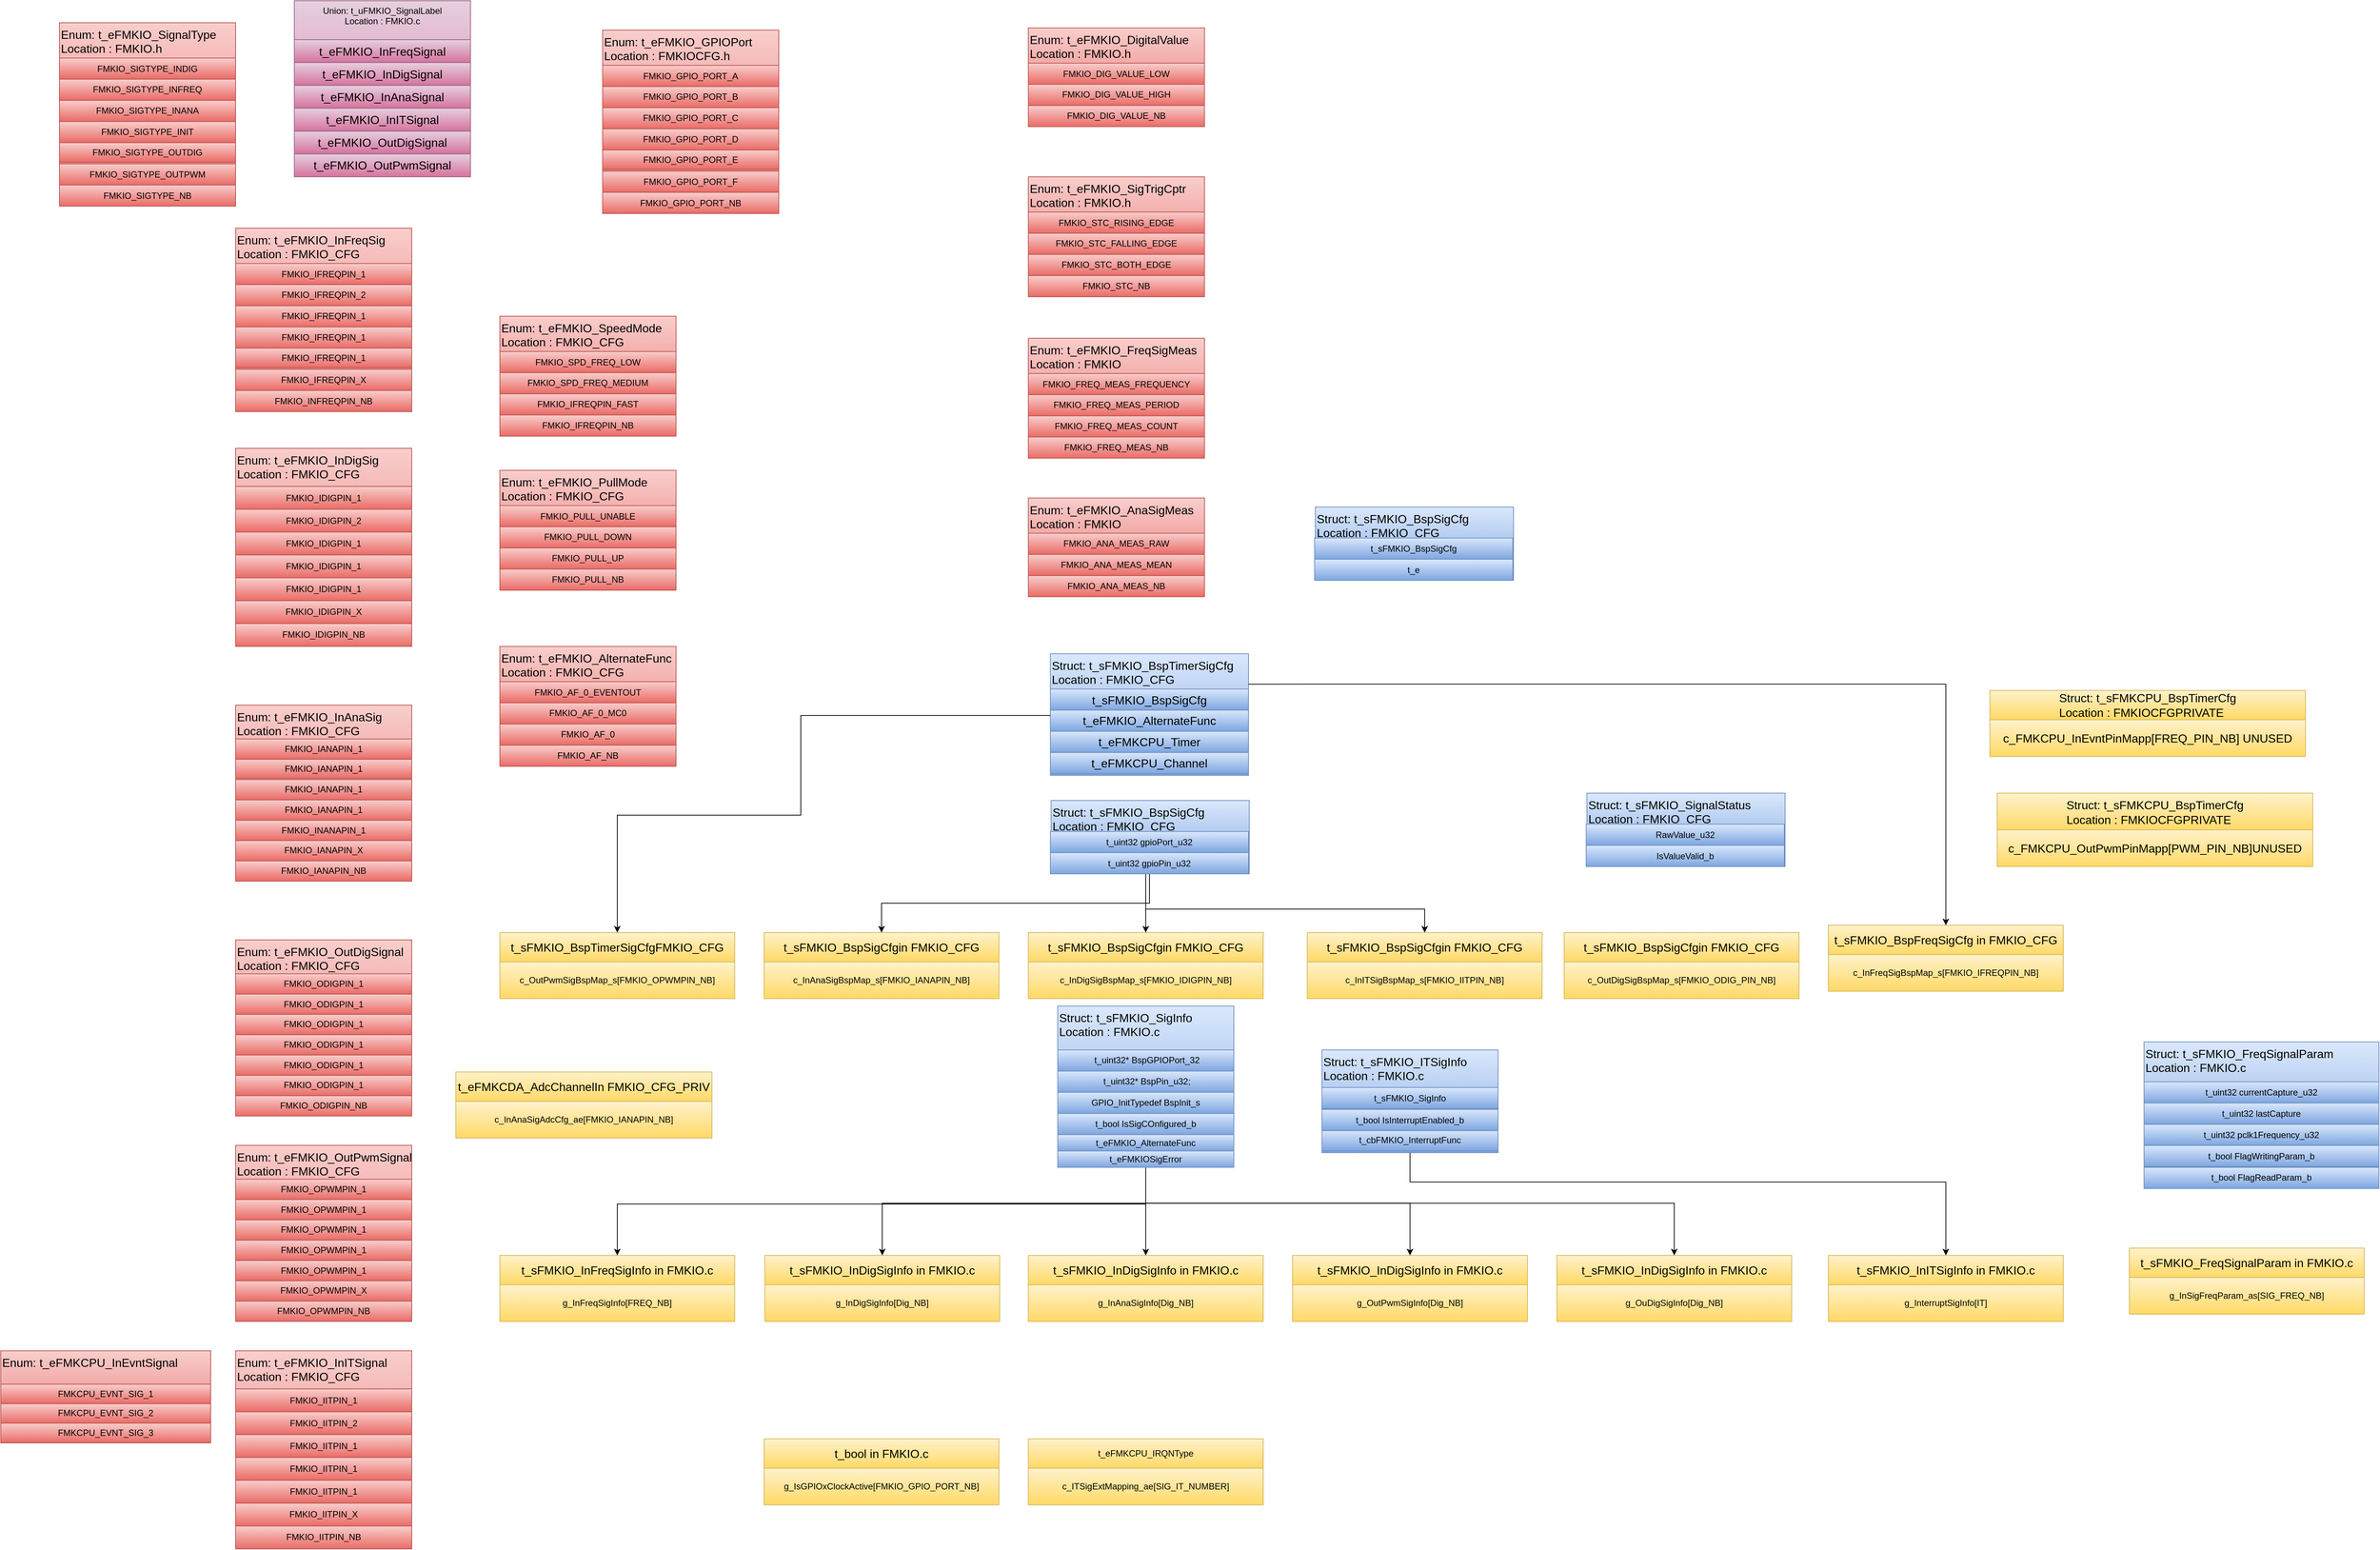 <mxfile version="24.6.1" type="device" pages="19">
  <diagram name="Type" id="DgGTK7NNw5K_QaCqsnyv">
    <mxGraphModel dx="2010" dy="1854" grid="1" gridSize="10" guides="1" tooltips="1" connect="1" arrows="1" fold="1" page="1" pageScale="1" pageWidth="827" pageHeight="1169" math="0" shadow="0">
      <root>
        <mxCell id="0" />
        <mxCell id="1" parent="0" />
        <mxCell id="_O7IhFxoC_TxVWbguyMf-25" value="" style="group" parent="1" vertex="1" connectable="0">
          <mxGeometry x="200" y="760" width="240" height="240" as="geometry" />
        </mxCell>
        <mxCell id="_O7IhFxoC_TxVWbguyMf-26" value="&lt;span style=&quot;color: rgb(0, 0, 0); text-wrap: nowrap;&quot;&gt;Enum: t_eFMKIO_InAnaSig&lt;/span&gt;&lt;div&gt;&lt;span style=&quot;color: rgb(0, 0, 0); text-wrap: nowrap;&quot;&gt;Location : FMKIO_CFG&lt;/span&gt;&lt;/div&gt;" style="rounded=0;whiteSpace=wrap;html=1;verticalAlign=top;fillColor=#f8cecc;gradientColor=#ea6b66;strokeColor=#b85450;fontSize=16;align=left;" parent="_O7IhFxoC_TxVWbguyMf-25" vertex="1">
          <mxGeometry width="240.0" height="240" as="geometry" />
        </mxCell>
        <mxCell id="_O7IhFxoC_TxVWbguyMf-27" value="FMKIO_IANAPIN_1" style="rounded=0;whiteSpace=wrap;html=1;fillColor=#f8cecc;gradientColor=#ea6b66;strokeColor=#b85450;fontColor=#000000;" parent="_O7IhFxoC_TxVWbguyMf-25" vertex="1">
          <mxGeometry y="46.154" width="240.0" height="27.692" as="geometry" />
        </mxCell>
        <mxCell id="_O7IhFxoC_TxVWbguyMf-28" value="FMKIO_IANAPIN_1" style="rounded=0;whiteSpace=wrap;html=1;fillColor=#f8cecc;gradientColor=#ea6b66;strokeColor=#b85450;fontColor=#000000;" parent="_O7IhFxoC_TxVWbguyMf-25" vertex="1">
          <mxGeometry y="73.85" width="240" height="26.15" as="geometry" />
        </mxCell>
        <mxCell id="_O7IhFxoC_TxVWbguyMf-29" value="FMKIO_IANAPIN_1" style="rounded=0;whiteSpace=wrap;html=1;fillColor=#f8cecc;gradientColor=#ea6b66;strokeColor=#b85450;fontColor=#000000;" parent="_O7IhFxoC_TxVWbguyMf-25" vertex="1">
          <mxGeometry y="101.538" width="240.0" height="27.692" as="geometry" />
        </mxCell>
        <mxCell id="_O7IhFxoC_TxVWbguyMf-30" value="FMKIO_IANAPIN_1" style="rounded=0;whiteSpace=wrap;html=1;fillColor=#f8cecc;gradientColor=#ea6b66;strokeColor=#b85450;fontColor=#000000;" parent="_O7IhFxoC_TxVWbguyMf-25" vertex="1">
          <mxGeometry y="129.231" width="240.0" height="27.692" as="geometry" />
        </mxCell>
        <mxCell id="_O7IhFxoC_TxVWbguyMf-31" value="FMKIO_INANAPIN_1" style="rounded=0;whiteSpace=wrap;html=1;fillColor=#f8cecc;gradientColor=#ea6b66;strokeColor=#b85450;fontColor=#000000;" parent="_O7IhFxoC_TxVWbguyMf-25" vertex="1">
          <mxGeometry y="156.923" width="240.0" height="27.692" as="geometry" />
        </mxCell>
        <mxCell id="_O7IhFxoC_TxVWbguyMf-32" value="FMKIO_IANAPIN_X" style="rounded=0;whiteSpace=wrap;html=1;fillColor=#f8cecc;gradientColor=#ea6b66;strokeColor=#b85450;fontColor=#000000;" parent="_O7IhFxoC_TxVWbguyMf-25" vertex="1">
          <mxGeometry y="184.615" width="240.0" height="27.692" as="geometry" />
        </mxCell>
        <mxCell id="_O7IhFxoC_TxVWbguyMf-33" value="FMKIO_IANAPIN_NB" style="rounded=0;whiteSpace=wrap;html=1;fillColor=#f8cecc;gradientColor=#ea6b66;strokeColor=#b85450;fontColor=#000000;" parent="_O7IhFxoC_TxVWbguyMf-25" vertex="1">
          <mxGeometry y="212.308" width="240.0" height="27.692" as="geometry" />
        </mxCell>
        <mxCell id="_O7IhFxoC_TxVWbguyMf-34" value="" style="group" parent="1" vertex="1" connectable="0">
          <mxGeometry x="200" y="410" width="240" height="270" as="geometry" />
        </mxCell>
        <mxCell id="_O7IhFxoC_TxVWbguyMf-35" value="&lt;span style=&quot;color: rgb(0, 0, 0); text-wrap: nowrap;&quot;&gt;Enum: t_eFMKIO_InDigSig&lt;/span&gt;&lt;div&gt;&lt;span style=&quot;color: rgb(0, 0, 0); text-wrap: nowrap;&quot;&gt;Location : FMKIO_CFG&lt;/span&gt;&lt;/div&gt;" style="rounded=0;whiteSpace=wrap;html=1;verticalAlign=top;fillColor=#f8cecc;gradientColor=#ea6b66;strokeColor=#b85450;fontSize=16;align=left;" parent="_O7IhFxoC_TxVWbguyMf-34" vertex="1">
          <mxGeometry width="240.0" height="270.0" as="geometry" />
        </mxCell>
        <mxCell id="_O7IhFxoC_TxVWbguyMf-36" value="FMKIO_DIGPIN_1" style="rounded=0;whiteSpace=wrap;html=1;fillColor=#f8cecc;gradientColor=#ea6b66;strokeColor=#b85450;fontColor=#000000;" parent="_O7IhFxoC_TxVWbguyMf-34" vertex="1">
          <mxGeometry y="51.923" width="240.0" height="31.154" as="geometry" />
        </mxCell>
        <mxCell id="_O7IhFxoC_TxVWbguyMf-37" value="FMKIO_IDIGPIN_2" style="rounded=0;whiteSpace=wrap;html=1;fillColor=#f8cecc;gradientColor=#ea6b66;strokeColor=#b85450;fontColor=#000000;" parent="_O7IhFxoC_TxVWbguyMf-34" vertex="1">
          <mxGeometry y="83.077" width="240.0" height="31.154" as="geometry" />
        </mxCell>
        <mxCell id="_O7IhFxoC_TxVWbguyMf-38" value="FMKIO_IDIGPIN_1" style="rounded=0;whiteSpace=wrap;html=1;fillColor=#f8cecc;gradientColor=#ea6b66;strokeColor=#b85450;fontColor=#000000;" parent="_O7IhFxoC_TxVWbguyMf-34" vertex="1">
          <mxGeometry y="114.231" width="240.0" height="31.154" as="geometry" />
        </mxCell>
        <mxCell id="_O7IhFxoC_TxVWbguyMf-39" value="FMKIO_IDIGPIN_1" style="rounded=0;whiteSpace=wrap;html=1;fillColor=#f8cecc;gradientColor=#ea6b66;strokeColor=#b85450;fontColor=#000000;" parent="_O7IhFxoC_TxVWbguyMf-34" vertex="1">
          <mxGeometry y="145.385" width="240.0" height="31.154" as="geometry" />
        </mxCell>
        <mxCell id="_O7IhFxoC_TxVWbguyMf-40" value="FMKIO_IDIGPIN_1" style="rounded=0;whiteSpace=wrap;html=1;fillColor=#f8cecc;gradientColor=#ea6b66;strokeColor=#b85450;fontColor=#000000;" parent="_O7IhFxoC_TxVWbguyMf-34" vertex="1">
          <mxGeometry y="176.538" width="240.0" height="31.154" as="geometry" />
        </mxCell>
        <mxCell id="_O7IhFxoC_TxVWbguyMf-41" value="FMKIO_IDIGPIN_X" style="rounded=0;whiteSpace=wrap;html=1;fillColor=#f8cecc;gradientColor=#ea6b66;strokeColor=#b85450;fontColor=#000000;" parent="_O7IhFxoC_TxVWbguyMf-34" vertex="1">
          <mxGeometry y="207.692" width="240.0" height="31.154" as="geometry" />
        </mxCell>
        <mxCell id="_O7IhFxoC_TxVWbguyMf-42" value="FMKIO_IDIGPIN_NB" style="rounded=0;whiteSpace=wrap;html=1;fillColor=#f8cecc;gradientColor=#ea6b66;strokeColor=#b85450;fontColor=#000000;" parent="_O7IhFxoC_TxVWbguyMf-34" vertex="1">
          <mxGeometry y="238.846" width="240.0" height="31.154" as="geometry" />
        </mxCell>
        <mxCell id="_O7IhFxoC_TxVWbguyMf-43" value="FMKIO_IDIGPIN_1" style="rounded=0;whiteSpace=wrap;html=1;fillColor=#f8cecc;gradientColor=#ea6b66;strokeColor=#b85450;fontColor=#000000;" parent="_O7IhFxoC_TxVWbguyMf-34" vertex="1">
          <mxGeometry y="51.923" width="240.0" height="31.154" as="geometry" />
        </mxCell>
        <mxCell id="_O7IhFxoC_TxVWbguyMf-44" value="" style="group" parent="1" vertex="1" connectable="0">
          <mxGeometry x="200" y="110" width="240" height="250" as="geometry" />
        </mxCell>
        <mxCell id="_O7IhFxoC_TxVWbguyMf-17" value="&lt;span style=&quot;color: rgb(0, 0, 0); text-wrap: nowrap;&quot;&gt;Enum: t_eFMKIO_FreqSignal&lt;/span&gt;&lt;div&gt;&lt;span style=&quot;color: rgb(0, 0, 0); text-wrap: nowrap;&quot;&gt;Location : FMKIO_CFG&lt;/span&gt;&lt;/div&gt;" style="rounded=0;whiteSpace=wrap;html=1;verticalAlign=top;fillColor=#f8cecc;gradientColor=#ea6b66;strokeColor=#b85450;fontSize=16;align=left;" parent="_O7IhFxoC_TxVWbguyMf-44" vertex="1">
          <mxGeometry width="240.0" height="230.769" as="geometry" />
        </mxCell>
        <mxCell id="_O7IhFxoC_TxVWbguyMf-18" value="FMKIO_FREQPIN_1" style="rounded=0;whiteSpace=wrap;html=1;fillColor=#f8cecc;gradientColor=#ea6b66;strokeColor=#b85450;fontColor=#000000;" parent="_O7IhFxoC_TxVWbguyMf-44" vertex="1">
          <mxGeometry y="44.379" width="240.0" height="26.627" as="geometry" />
        </mxCell>
        <mxCell id="_O7IhFxoC_TxVWbguyMf-19" value="FMKIO_FREQPIN_2" style="rounded=0;whiteSpace=wrap;html=1;fillColor=#f8cecc;gradientColor=#ea6b66;strokeColor=#b85450;fontColor=#000000;" parent="_O7IhFxoC_TxVWbguyMf-44" vertex="1">
          <mxGeometry y="71.006" width="240.0" height="26.627" as="geometry" />
        </mxCell>
        <mxCell id="_O7IhFxoC_TxVWbguyMf-20" value="FMKIO_FREQPIN_X" style="rounded=0;whiteSpace=wrap;html=1;fillColor=#f8cecc;gradientColor=#ea6b66;strokeColor=#b85450;fontColor=#000000;" parent="_O7IhFxoC_TxVWbguyMf-44" vertex="1">
          <mxGeometry y="97.633" width="240.0" height="26.627" as="geometry" />
        </mxCell>
        <mxCell id="_O7IhFxoC_TxVWbguyMf-21" value="FMKIO_FREQPIN_1" style="rounded=0;whiteSpace=wrap;html=1;fillColor=#f8cecc;gradientColor=#ea6b66;strokeColor=#b85450;fontColor=#000000;" parent="_O7IhFxoC_TxVWbguyMf-44" vertex="1">
          <mxGeometry y="124.26" width="240.0" height="26.627" as="geometry" />
        </mxCell>
        <mxCell id="_O7IhFxoC_TxVWbguyMf-22" value="FMKIO_FREQPIN_1" style="rounded=0;whiteSpace=wrap;html=1;fillColor=#f8cecc;gradientColor=#ea6b66;strokeColor=#b85450;fontColor=#000000;" parent="_O7IhFxoC_TxVWbguyMf-44" vertex="1">
          <mxGeometry y="150.888" width="240.0" height="26.627" as="geometry" />
        </mxCell>
        <mxCell id="_O7IhFxoC_TxVWbguyMf-23" value="FMKIO_FREQPIN_1" style="rounded=0;whiteSpace=wrap;html=1;fillColor=#f8cecc;gradientColor=#ea6b66;strokeColor=#b85450;fontColor=#000000;" parent="_O7IhFxoC_TxVWbguyMf-44" vertex="1">
          <mxGeometry y="177.515" width="240.0" height="26.627" as="geometry" />
        </mxCell>
        <mxCell id="_O7IhFxoC_TxVWbguyMf-24" value="FMKIO_FREQPIN_NB" style="rounded=0;whiteSpace=wrap;html=1;fillColor=#f8cecc;gradientColor=#ea6b66;strokeColor=#b85450;fontColor=#000000;" parent="_O7IhFxoC_TxVWbguyMf-44" vertex="1">
          <mxGeometry y="204.142" width="240.0" height="26.627" as="geometry" />
        </mxCell>
        <mxCell id="_O7IhFxoC_TxVWbguyMf-9" value="" style="group" parent="_O7IhFxoC_TxVWbguyMf-44" vertex="1" connectable="0">
          <mxGeometry width="240.0" height="250" as="geometry" />
        </mxCell>
        <mxCell id="_O7IhFxoC_TxVWbguyMf-1" value="&lt;span style=&quot;color: rgb(0, 0, 0); text-wrap: nowrap;&quot;&gt;Enum: t_eFMKIO_InFreqSig&lt;/span&gt;&lt;div&gt;&lt;span style=&quot;color: rgb(0, 0, 0); text-wrap: nowrap;&quot;&gt;Location : FMKIO_CFG&lt;/span&gt;&lt;/div&gt;" style="rounded=0;whiteSpace=wrap;html=1;verticalAlign=top;fillColor=#f8cecc;gradientColor=#ea6b66;strokeColor=#b85450;fontSize=16;align=left;" parent="_O7IhFxoC_TxVWbguyMf-9" vertex="1">
          <mxGeometry width="240.0" height="250" as="geometry" />
        </mxCell>
        <mxCell id="_O7IhFxoC_TxVWbguyMf-2" value="FMKIO_IFREQPIN_1" style="rounded=0;whiteSpace=wrap;html=1;fillColor=#f8cecc;gradientColor=#ea6b66;strokeColor=#b85450;fontColor=#000000;" parent="_O7IhFxoC_TxVWbguyMf-9" vertex="1">
          <mxGeometry y="48.077" width="240.0" height="28.846" as="geometry" />
        </mxCell>
        <mxCell id="_O7IhFxoC_TxVWbguyMf-10" value="FMKIO_IFREQPIN_2" style="rounded=0;whiteSpace=wrap;html=1;fillColor=#f8cecc;gradientColor=#ea6b66;strokeColor=#b85450;fontColor=#000000;" parent="_O7IhFxoC_TxVWbguyMf-9" vertex="1">
          <mxGeometry y="76.923" width="240.0" height="28.846" as="geometry" />
        </mxCell>
        <mxCell id="_O7IhFxoC_TxVWbguyMf-11" value="FMKIO_IFREQPIN_1" style="rounded=0;whiteSpace=wrap;html=1;fillColor=#f8cecc;gradientColor=#ea6b66;strokeColor=#b85450;fontColor=#000000;" parent="_O7IhFxoC_TxVWbguyMf-9" vertex="1">
          <mxGeometry y="105.769" width="240.0" height="28.846" as="geometry" />
        </mxCell>
        <mxCell id="_O7IhFxoC_TxVWbguyMf-12" value="FMKIO_IFREQPIN_1" style="rounded=0;whiteSpace=wrap;html=1;fillColor=#f8cecc;gradientColor=#ea6b66;strokeColor=#b85450;fontColor=#000000;" parent="_O7IhFxoC_TxVWbguyMf-9" vertex="1">
          <mxGeometry y="134.615" width="240.0" height="28.846" as="geometry" />
        </mxCell>
        <mxCell id="_O7IhFxoC_TxVWbguyMf-13" value="FMKIO_IFREQPIN_1" style="rounded=0;whiteSpace=wrap;html=1;fillColor=#f8cecc;gradientColor=#ea6b66;strokeColor=#b85450;fontColor=#000000;" parent="_O7IhFxoC_TxVWbguyMf-9" vertex="1">
          <mxGeometry y="163.46" width="240" height="26.54" as="geometry" />
        </mxCell>
        <mxCell id="_O7IhFxoC_TxVWbguyMf-14" value="FMKIO_IFREQPIN_X" style="rounded=0;whiteSpace=wrap;html=1;fillColor=#f8cecc;gradientColor=#ea6b66;strokeColor=#b85450;fontColor=#000000;" parent="_O7IhFxoC_TxVWbguyMf-9" vertex="1">
          <mxGeometry y="192.308" width="240.0" height="28.846" as="geometry" />
        </mxCell>
        <mxCell id="_O7IhFxoC_TxVWbguyMf-15" value="FMKIO_INFREQPIN_NB" style="rounded=0;whiteSpace=wrap;html=1;fillColor=#f8cecc;gradientColor=#ea6b66;strokeColor=#b85450;fontColor=#000000;" parent="_O7IhFxoC_TxVWbguyMf-9" vertex="1">
          <mxGeometry y="221.154" width="240.0" height="28.846" as="geometry" />
        </mxCell>
        <mxCell id="_O7IhFxoC_TxVWbguyMf-45" value="" style="group" parent="1" vertex="1" connectable="0">
          <mxGeometry x="200" y="1080" width="240" height="240" as="geometry" />
        </mxCell>
        <mxCell id="_O7IhFxoC_TxVWbguyMf-46" value="&lt;span style=&quot;color: rgb(0, 0, 0); text-wrap: nowrap;&quot;&gt;Enum: t_eFMKIO_OutDigSignal&lt;/span&gt;&lt;div&gt;&lt;span style=&quot;color: rgb(0, 0, 0); text-wrap: nowrap;&quot;&gt;Location : FMKIO_CFG&lt;/span&gt;&lt;/div&gt;" style="rounded=0;whiteSpace=wrap;html=1;verticalAlign=top;fillColor=#f8cecc;gradientColor=#ea6b66;strokeColor=#b85450;fontSize=16;align=left;" parent="_O7IhFxoC_TxVWbguyMf-45" vertex="1">
          <mxGeometry width="240.0" height="240" as="geometry" />
        </mxCell>
        <mxCell id="_O7IhFxoC_TxVWbguyMf-47" value="FMKIO_ODIGPIN_1" style="rounded=0;whiteSpace=wrap;html=1;fillColor=#f8cecc;gradientColor=#ea6b66;strokeColor=#b85450;fontColor=#000000;" parent="_O7IhFxoC_TxVWbguyMf-45" vertex="1">
          <mxGeometry y="46.154" width="240.0" height="27.692" as="geometry" />
        </mxCell>
        <mxCell id="_O7IhFxoC_TxVWbguyMf-48" value="FMKIO_ODIGPIN_1" style="rounded=0;whiteSpace=wrap;html=1;fillColor=#f8cecc;gradientColor=#ea6b66;strokeColor=#b85450;fontColor=#000000;" parent="_O7IhFxoC_TxVWbguyMf-45" vertex="1">
          <mxGeometry y="73.846" width="240.0" height="27.692" as="geometry" />
        </mxCell>
        <mxCell id="_O7IhFxoC_TxVWbguyMf-49" value="FMKIO_ODIGPIN_1" style="rounded=0;whiteSpace=wrap;html=1;fillColor=#f8cecc;gradientColor=#ea6b66;strokeColor=#b85450;fontColor=#000000;" parent="_O7IhFxoC_TxVWbguyMf-45" vertex="1">
          <mxGeometry y="101.538" width="240.0" height="27.692" as="geometry" />
        </mxCell>
        <mxCell id="_O7IhFxoC_TxVWbguyMf-50" value="FMKIO_ODIGPIN_1" style="rounded=0;whiteSpace=wrap;html=1;fillColor=#f8cecc;gradientColor=#ea6b66;strokeColor=#b85450;fontColor=#000000;" parent="_O7IhFxoC_TxVWbguyMf-45" vertex="1">
          <mxGeometry y="129.231" width="240.0" height="27.692" as="geometry" />
        </mxCell>
        <mxCell id="_O7IhFxoC_TxVWbguyMf-51" value="FMKIO_ODIGPIN_1" style="rounded=0;whiteSpace=wrap;html=1;fillColor=#f8cecc;gradientColor=#ea6b66;strokeColor=#b85450;fontColor=#000000;" parent="_O7IhFxoC_TxVWbguyMf-45" vertex="1">
          <mxGeometry y="156.923" width="240.0" height="27.692" as="geometry" />
        </mxCell>
        <mxCell id="_O7IhFxoC_TxVWbguyMf-52" value="FMKIO_ODIGPIN_1" style="rounded=0;whiteSpace=wrap;html=1;fillColor=#f8cecc;gradientColor=#ea6b66;strokeColor=#b85450;fontColor=#000000;" parent="_O7IhFxoC_TxVWbguyMf-45" vertex="1">
          <mxGeometry y="184.615" width="240.0" height="27.692" as="geometry" />
        </mxCell>
        <mxCell id="_O7IhFxoC_TxVWbguyMf-53" value="FMKIO_ODIGPIN_NB" style="rounded=0;whiteSpace=wrap;html=1;fillColor=#f8cecc;gradientColor=#ea6b66;strokeColor=#b85450;fontColor=#000000;" parent="_O7IhFxoC_TxVWbguyMf-45" vertex="1">
          <mxGeometry y="212.308" width="240.0" height="27.692" as="geometry" />
        </mxCell>
        <mxCell id="_O7IhFxoC_TxVWbguyMf-63" value="" style="group" parent="1" vertex="1" connectable="0">
          <mxGeometry x="200" y="1360" width="240" height="240" as="geometry" />
        </mxCell>
        <mxCell id="_O7IhFxoC_TxVWbguyMf-64" value="&lt;span style=&quot;color: rgb(0, 0, 0); text-wrap: nowrap;&quot;&gt;Enum: t_eFMKIO_OutPwmSignal&lt;/span&gt;&lt;div&gt;&lt;span style=&quot;color: rgb(0, 0, 0); text-wrap: nowrap;&quot;&gt;Location : FMKIO_CFG&lt;/span&gt;&lt;/div&gt;" style="rounded=0;whiteSpace=wrap;html=1;verticalAlign=top;fillColor=#f8cecc;gradientColor=#ea6b66;strokeColor=#b85450;fontSize=16;align=left;" parent="_O7IhFxoC_TxVWbguyMf-63" vertex="1">
          <mxGeometry width="240.0" height="240" as="geometry" />
        </mxCell>
        <mxCell id="_O7IhFxoC_TxVWbguyMf-65" value="FMKIO_OPWMPIN_1" style="rounded=0;whiteSpace=wrap;html=1;fillColor=#f8cecc;gradientColor=#ea6b66;strokeColor=#b85450;fontColor=#000000;" parent="_O7IhFxoC_TxVWbguyMf-63" vertex="1">
          <mxGeometry y="46.154" width="240.0" height="27.692" as="geometry" />
        </mxCell>
        <mxCell id="_O7IhFxoC_TxVWbguyMf-66" value="FMKIO_OPWMPIN_1" style="rounded=0;whiteSpace=wrap;html=1;fillColor=#f8cecc;gradientColor=#ea6b66;strokeColor=#b85450;fontColor=#000000;" parent="_O7IhFxoC_TxVWbguyMf-63" vertex="1">
          <mxGeometry y="73.846" width="240.0" height="27.692" as="geometry" />
        </mxCell>
        <mxCell id="_O7IhFxoC_TxVWbguyMf-67" value="FMKIO_OPWMPIN_1" style="rounded=0;whiteSpace=wrap;html=1;fillColor=#f8cecc;gradientColor=#ea6b66;strokeColor=#b85450;fontColor=#000000;" parent="_O7IhFxoC_TxVWbguyMf-63" vertex="1">
          <mxGeometry y="101.538" width="240.0" height="27.692" as="geometry" />
        </mxCell>
        <mxCell id="_O7IhFxoC_TxVWbguyMf-68" value="FMKIO_OPWMPIN_1" style="rounded=0;whiteSpace=wrap;html=1;fillColor=#f8cecc;gradientColor=#ea6b66;strokeColor=#b85450;fontColor=#000000;" parent="_O7IhFxoC_TxVWbguyMf-63" vertex="1">
          <mxGeometry y="129.231" width="240.0" height="27.692" as="geometry" />
        </mxCell>
        <mxCell id="_O7IhFxoC_TxVWbguyMf-69" value="FMKIO_OPWMPIN_1" style="rounded=0;whiteSpace=wrap;html=1;fillColor=#f8cecc;gradientColor=#ea6b66;strokeColor=#b85450;fontColor=#000000;" parent="_O7IhFxoC_TxVWbguyMf-63" vertex="1">
          <mxGeometry y="156.923" width="240.0" height="27.692" as="geometry" />
        </mxCell>
        <mxCell id="_O7IhFxoC_TxVWbguyMf-70" value="FMKIO_OPWMPIN_X" style="rounded=0;whiteSpace=wrap;html=1;fillColor=#f8cecc;gradientColor=#ea6b66;strokeColor=#b85450;fontColor=#000000;" parent="_O7IhFxoC_TxVWbguyMf-63" vertex="1">
          <mxGeometry y="184.615" width="240.0" height="27.692" as="geometry" />
        </mxCell>
        <mxCell id="_O7IhFxoC_TxVWbguyMf-71" value="FMKIO_OPWMPIN_NB" style="rounded=0;whiteSpace=wrap;html=1;fillColor=#f8cecc;gradientColor=#ea6b66;strokeColor=#b85450;fontColor=#000000;" parent="_O7IhFxoC_TxVWbguyMf-63" vertex="1">
          <mxGeometry y="212.308" width="240.0" height="27.692" as="geometry" />
        </mxCell>
        <mxCell id="_O7IhFxoC_TxVWbguyMf-91" value="" style="group" parent="1" vertex="1" connectable="0">
          <mxGeometry x="560" y="440" width="240" height="163.465" as="geometry" />
        </mxCell>
        <mxCell id="_O7IhFxoC_TxVWbguyMf-82" value="&lt;span style=&quot;color: rgb(0, 0, 0); text-wrap: nowrap;&quot;&gt;Enum: t_eFMKIO_PullMode&lt;/span&gt;&lt;div&gt;&lt;span style=&quot;color: rgb(0, 0, 0); text-wrap: nowrap;&quot;&gt;Location : FMKIO_CFG&lt;/span&gt;&lt;/div&gt;" style="rounded=0;whiteSpace=wrap;html=1;verticalAlign=top;fillColor=#f8cecc;gradientColor=#ea6b66;strokeColor=#b85450;fontSize=16;align=left;fontStyle=0" parent="_O7IhFxoC_TxVWbguyMf-91" vertex="1">
          <mxGeometry width="240" height="160" as="geometry" />
        </mxCell>
        <mxCell id="_O7IhFxoC_TxVWbguyMf-83" value="FMKIO_PULL_UNABLE" style="rounded=0;whiteSpace=wrap;html=1;fillColor=#f8cecc;gradientColor=#ea6b66;strokeColor=#b85450;fontColor=#000000;fontStyle=0" parent="_O7IhFxoC_TxVWbguyMf-91" vertex="1">
          <mxGeometry y="48.077" width="240.0" height="28.846" as="geometry" />
        </mxCell>
        <mxCell id="_O7IhFxoC_TxVWbguyMf-84" value="FMKIO_PULL_DOWN" style="rounded=0;whiteSpace=wrap;html=1;fillColor=#f8cecc;gradientColor=#ea6b66;strokeColor=#b85450;fontColor=#000000;fontStyle=0" parent="_O7IhFxoC_TxVWbguyMf-91" vertex="1">
          <mxGeometry y="76.923" width="240.0" height="28.846" as="geometry" />
        </mxCell>
        <mxCell id="_O7IhFxoC_TxVWbguyMf-85" value="FMKIO_PULL_UP" style="rounded=0;whiteSpace=wrap;html=1;fillColor=#f8cecc;gradientColor=#ea6b66;strokeColor=#b85450;fontColor=#000000;fontStyle=0" parent="_O7IhFxoC_TxVWbguyMf-91" vertex="1">
          <mxGeometry y="105.769" width="240.0" height="28.846" as="geometry" />
        </mxCell>
        <mxCell id="_O7IhFxoC_TxVWbguyMf-90" value="FMKIO_PULL_NB" style="rounded=0;whiteSpace=wrap;html=1;fillColor=#f8cecc;gradientColor=#ea6b66;strokeColor=#b85450;fontColor=#000000;fontStyle=0" parent="_O7IhFxoC_TxVWbguyMf-91" vertex="1">
          <mxGeometry y="134.619" width="240.0" height="28.846" as="geometry" />
        </mxCell>
        <mxCell id="_O7IhFxoC_TxVWbguyMf-92" value="" style="group" parent="1" vertex="1" connectable="0">
          <mxGeometry x="560" y="230" width="240" height="163.465" as="geometry" />
        </mxCell>
        <mxCell id="_O7IhFxoC_TxVWbguyMf-93" value="&lt;span style=&quot;color: rgb(0, 0, 0); text-wrap: nowrap;&quot;&gt;Enum: t_eFMKIO_SpeedMode&lt;/span&gt;&lt;div&gt;&lt;span style=&quot;color: rgb(0, 0, 0); text-wrap: nowrap;&quot;&gt;Location : FMKIO_CFG&lt;/span&gt;&lt;/div&gt;" style="rounded=0;whiteSpace=wrap;html=1;verticalAlign=top;fillColor=#f8cecc;gradientColor=#ea6b66;strokeColor=#b85450;fontSize=16;align=left;fontStyle=0" parent="_O7IhFxoC_TxVWbguyMf-92" vertex="1">
          <mxGeometry width="240" height="160" as="geometry" />
        </mxCell>
        <mxCell id="_O7IhFxoC_TxVWbguyMf-94" value="FMKIO_SPD_FREQ_LOW" style="rounded=0;whiteSpace=wrap;html=1;fillColor=#f8cecc;gradientColor=#ea6b66;strokeColor=#b85450;fontColor=#000000;fontStyle=0" parent="_O7IhFxoC_TxVWbguyMf-92" vertex="1">
          <mxGeometry y="48.077" width="240.0" height="28.846" as="geometry" />
        </mxCell>
        <mxCell id="_O7IhFxoC_TxVWbguyMf-95" value="FMKIO_SPD_FREQ_MEDIUM" style="rounded=0;whiteSpace=wrap;html=1;fillColor=#f8cecc;gradientColor=#ea6b66;strokeColor=#b85450;fontColor=#000000;fontStyle=0" parent="_O7IhFxoC_TxVWbguyMf-92" vertex="1">
          <mxGeometry y="76.923" width="240.0" height="28.846" as="geometry" />
        </mxCell>
        <mxCell id="_O7IhFxoC_TxVWbguyMf-96" value="FMKIO_IFREQPIN_FAST" style="rounded=0;whiteSpace=wrap;html=1;fillColor=#f8cecc;gradientColor=#ea6b66;strokeColor=#b85450;fontColor=#000000;fontStyle=0" parent="_O7IhFxoC_TxVWbguyMf-92" vertex="1">
          <mxGeometry y="105.769" width="240.0" height="28.846" as="geometry" />
        </mxCell>
        <mxCell id="_O7IhFxoC_TxVWbguyMf-97" value="FMKIO_IFREQPIN_NB" style="rounded=0;whiteSpace=wrap;html=1;fillColor=#f8cecc;gradientColor=#ea6b66;strokeColor=#b85450;fontColor=#000000;fontStyle=0" parent="_O7IhFxoC_TxVWbguyMf-92" vertex="1">
          <mxGeometry y="134.619" width="240.0" height="28.846" as="geometry" />
        </mxCell>
        <mxCell id="_O7IhFxoC_TxVWbguyMf-116" value="" style="group" parent="1" vertex="1" connectable="0">
          <mxGeometry x="1280" y="260" width="240" height="163.465" as="geometry" />
        </mxCell>
        <mxCell id="_O7IhFxoC_TxVWbguyMf-117" value="&lt;span style=&quot;color: rgb(0, 0, 0); text-wrap: nowrap;&quot;&gt;Enum: t_eFMKIO_FreqSigMeas&lt;/span&gt;&lt;div&gt;&lt;span style=&quot;color: rgb(0, 0, 0); text-wrap: nowrap;&quot;&gt;Location : FMKIO&lt;/span&gt;&lt;/div&gt;" style="rounded=0;whiteSpace=wrap;html=1;verticalAlign=top;fillColor=#f8cecc;gradientColor=#ea6b66;strokeColor=#b85450;fontSize=16;align=left;fontStyle=0" parent="_O7IhFxoC_TxVWbguyMf-116" vertex="1">
          <mxGeometry width="240" height="160" as="geometry" />
        </mxCell>
        <mxCell id="_O7IhFxoC_TxVWbguyMf-118" value="FMKIO_FREQ_MEAS_FREQUENCY" style="rounded=0;whiteSpace=wrap;html=1;fillColor=#f8cecc;gradientColor=#ea6b66;strokeColor=#b85450;fontColor=#000000;fontStyle=0" parent="_O7IhFxoC_TxVWbguyMf-116" vertex="1">
          <mxGeometry y="48.077" width="240.0" height="28.846" as="geometry" />
        </mxCell>
        <mxCell id="_O7IhFxoC_TxVWbguyMf-119" value="FMKIO_FREQ_MEAS_PERIOD" style="rounded=0;whiteSpace=wrap;html=1;fillColor=#f8cecc;gradientColor=#ea6b66;strokeColor=#b85450;fontColor=#000000;fontStyle=0" parent="_O7IhFxoC_TxVWbguyMf-116" vertex="1">
          <mxGeometry y="76.923" width="240.0" height="28.846" as="geometry" />
        </mxCell>
        <mxCell id="_O7IhFxoC_TxVWbguyMf-120" value="FMKIO_FREQ_MEAS_COUNT" style="rounded=0;whiteSpace=wrap;html=1;fillColor=#f8cecc;gradientColor=#ea6b66;strokeColor=#b85450;fontColor=#000000;fontStyle=0" parent="_O7IhFxoC_TxVWbguyMf-116" vertex="1">
          <mxGeometry y="105.769" width="240.0" height="28.846" as="geometry" />
        </mxCell>
        <mxCell id="_O7IhFxoC_TxVWbguyMf-121" value="FMKIO_FREQ_MEAS_NB" style="rounded=0;whiteSpace=wrap;html=1;fillColor=#f8cecc;gradientColor=#ea6b66;strokeColor=#b85450;fontColor=#000000;fontStyle=0" parent="_O7IhFxoC_TxVWbguyMf-116" vertex="1">
          <mxGeometry y="134.619" width="240.0" height="28.846" as="geometry" />
        </mxCell>
        <mxCell id="_O7IhFxoC_TxVWbguyMf-129" value="" style="group" parent="1" vertex="1" connectable="0">
          <mxGeometry x="1280" y="477.69" width="240" height="134.615" as="geometry" />
        </mxCell>
        <mxCell id="_O7IhFxoC_TxVWbguyMf-124" value="&lt;span style=&quot;color: rgb(0, 0, 0); text-wrap: nowrap;&quot;&gt;Enum: t_eFMKIO_AnaSigMeas&lt;/span&gt;&lt;div&gt;&lt;span style=&quot;color: rgb(0, 0, 0); text-wrap: nowrap;&quot;&gt;Location : FMKIO&lt;/span&gt;&lt;/div&gt;" style="rounded=0;whiteSpace=wrap;html=1;verticalAlign=top;fillColor=#f8cecc;gradientColor=#ea6b66;strokeColor=#b85450;fontSize=16;align=left;fontStyle=0" parent="_O7IhFxoC_TxVWbguyMf-129" vertex="1">
          <mxGeometry width="240" height="130" as="geometry" />
        </mxCell>
        <mxCell id="_O7IhFxoC_TxVWbguyMf-125" value="FMKIO_ANA_MEAS_RAW" style="rounded=0;whiteSpace=wrap;html=1;fillColor=#f8cecc;gradientColor=#ea6b66;strokeColor=#b85450;fontColor=#000000;fontStyle=0" parent="_O7IhFxoC_TxVWbguyMf-129" vertex="1">
          <mxGeometry y="48.077" width="240.0" height="28.846" as="geometry" />
        </mxCell>
        <mxCell id="_O7IhFxoC_TxVWbguyMf-126" value="FMKIO_ANA_MEAS_MEAN" style="rounded=0;whiteSpace=wrap;html=1;fillColor=#f8cecc;gradientColor=#ea6b66;strokeColor=#b85450;fontColor=#000000;fontStyle=0" parent="_O7IhFxoC_TxVWbguyMf-129" vertex="1">
          <mxGeometry y="76.923" width="240.0" height="28.846" as="geometry" />
        </mxCell>
        <mxCell id="_O7IhFxoC_TxVWbguyMf-127" value="FMKIO_ANA_MEAS_NB" style="rounded=0;whiteSpace=wrap;html=1;fillColor=#f8cecc;gradientColor=#ea6b66;strokeColor=#b85450;fontColor=#000000;fontStyle=0" parent="_O7IhFxoC_TxVWbguyMf-129" vertex="1">
          <mxGeometry y="105.769" width="240.0" height="28.846" as="geometry" />
        </mxCell>
        <mxCell id="_O7IhFxoC_TxVWbguyMf-146" value="" style="group" parent="1" vertex="1" connectable="0">
          <mxGeometry x="2370" y="1060" width="320" height="90" as="geometry" />
        </mxCell>
        <mxCell id="_O7IhFxoC_TxVWbguyMf-139" value="" style="rounded=0;whiteSpace=wrap;html=1;fillColor=#fff2cc;gradientColor=#ffd966;strokeColor=#d6b656;fontColor=#000000;" parent="_O7IhFxoC_TxVWbguyMf-146" vertex="1">
          <mxGeometry width="320" height="90" as="geometry" />
        </mxCell>
        <mxCell id="_O7IhFxoC_TxVWbguyMf-144" value="&lt;span style=&quot;font-size: 16px; text-align: left; text-wrap: nowrap;&quot;&gt;t_sFMKIO_BspFreqSigCfg in FMKIO_CFG&lt;/span&gt;" style="rounded=0;whiteSpace=wrap;html=1;fillColor=#fff2cc;gradientColor=#ffd966;strokeColor=#d6b656;fontColor=#000000;" parent="_O7IhFxoC_TxVWbguyMf-146" vertex="1">
          <mxGeometry width="320" height="40" as="geometry" />
        </mxCell>
        <mxCell id="_O7IhFxoC_TxVWbguyMf-145" value="c_InFreqSigBspMap_s[FMKIO_IFREQPIN_NB]" style="rounded=0;whiteSpace=wrap;html=1;fillColor=#fff2cc;gradientColor=#ffd966;strokeColor=#d6b656;fontColor=#000000;" parent="_O7IhFxoC_TxVWbguyMf-146" vertex="1">
          <mxGeometry y="40" width="320" height="50" as="geometry" />
        </mxCell>
        <mxCell id="_O7IhFxoC_TxVWbguyMf-147" value="" style="group" parent="1" vertex="1" connectable="0">
          <mxGeometry x="1280" y="1070" width="320" height="90" as="geometry" />
        </mxCell>
        <mxCell id="_O7IhFxoC_TxVWbguyMf-148" value="" style="rounded=0;whiteSpace=wrap;html=1;fillColor=#fff2cc;gradientColor=#ffd966;strokeColor=#d6b656;fontColor=#000000;" parent="_O7IhFxoC_TxVWbguyMf-147" vertex="1">
          <mxGeometry width="320" height="90" as="geometry" />
        </mxCell>
        <mxCell id="_O7IhFxoC_TxVWbguyMf-149" value="&lt;span style=&quot;font-size: 16px; text-align: left; text-wrap: nowrap;&quot;&gt;t_sFMKIO_BspSigCfgin FMKIO_CFG&lt;/span&gt;" style="rounded=0;whiteSpace=wrap;html=1;fillColor=#fff2cc;gradientColor=#ffd966;strokeColor=#d6b656;fontColor=#000000;" parent="_O7IhFxoC_TxVWbguyMf-147" vertex="1">
          <mxGeometry width="320" height="40" as="geometry" />
        </mxCell>
        <mxCell id="_O7IhFxoC_TxVWbguyMf-150" value="c_InDigSigBspMap_s[FMKIO_IDIGPIN_NB]" style="rounded=0;whiteSpace=wrap;html=1;fillColor=#fff2cc;gradientColor=#ffd966;strokeColor=#d6b656;fontColor=#000000;" parent="_O7IhFxoC_TxVWbguyMf-147" vertex="1">
          <mxGeometry y="40" width="320" height="50" as="geometry" />
        </mxCell>
        <mxCell id="_O7IhFxoC_TxVWbguyMf-151" value="" style="group" parent="1" vertex="1" connectable="0">
          <mxGeometry x="920" y="1070" width="320" height="90" as="geometry" />
        </mxCell>
        <mxCell id="_O7IhFxoC_TxVWbguyMf-152" value="" style="rounded=0;whiteSpace=wrap;html=1;fillColor=#fff2cc;gradientColor=#ffd966;strokeColor=#d6b656;fontColor=#000000;" parent="_O7IhFxoC_TxVWbguyMf-151" vertex="1">
          <mxGeometry width="320" height="90" as="geometry" />
        </mxCell>
        <mxCell id="_O7IhFxoC_TxVWbguyMf-153" value="&lt;span style=&quot;font-size: 16px; text-align: left; text-wrap: nowrap;&quot;&gt;t_sFMKIO_BspSigCfgin FMKIO_CFG&lt;/span&gt;" style="rounded=0;whiteSpace=wrap;html=1;fillColor=#fff2cc;gradientColor=#ffd966;strokeColor=#d6b656;fontColor=#000000;" parent="_O7IhFxoC_TxVWbguyMf-151" vertex="1">
          <mxGeometry width="320" height="40" as="geometry" />
        </mxCell>
        <mxCell id="_O7IhFxoC_TxVWbguyMf-154" value="c_InAnaSigBspMap_s[FMKIO_IANAPIN_NB]" style="rounded=0;whiteSpace=wrap;html=1;fillColor=#fff2cc;gradientColor=#ffd966;strokeColor=#d6b656;fontColor=#000000;" parent="_O7IhFxoC_TxVWbguyMf-151" vertex="1">
          <mxGeometry y="40" width="320" height="50" as="geometry" />
        </mxCell>
        <mxCell id="_O7IhFxoC_TxVWbguyMf-155" value="" style="group" parent="1" vertex="1" connectable="0">
          <mxGeometry x="560" y="1070" width="320" height="90" as="geometry" />
        </mxCell>
        <mxCell id="_O7IhFxoC_TxVWbguyMf-156" value="" style="rounded=0;whiteSpace=wrap;html=1;fillColor=#fff2cc;gradientColor=#ffd966;strokeColor=#d6b656;fontColor=#000000;" parent="_O7IhFxoC_TxVWbguyMf-155" vertex="1">
          <mxGeometry width="320" height="90" as="geometry" />
        </mxCell>
        <mxCell id="_O7IhFxoC_TxVWbguyMf-157" value="&lt;span style=&quot;font-size: 16px; text-align: left; text-wrap: nowrap;&quot;&gt;t_sFMKIO_BspTimerSigCfg&lt;/span&gt;&lt;span style=&quot;font-size: 16px; text-align: left; text-wrap: nowrap;&quot;&gt;FMKIO_CFG&lt;/span&gt;" style="rounded=0;whiteSpace=wrap;html=1;fillColor=#fff2cc;gradientColor=#ffd966;strokeColor=#d6b656;fontColor=#000000;" parent="_O7IhFxoC_TxVWbguyMf-155" vertex="1">
          <mxGeometry width="320" height="40" as="geometry" />
        </mxCell>
        <mxCell id="_O7IhFxoC_TxVWbguyMf-158" value="c_OutPwmSigBspMap_s[FMKIO_OPWMPIN_NB]" style="rounded=0;whiteSpace=wrap;html=1;fillColor=#fff2cc;gradientColor=#ffd966;strokeColor=#d6b656;fontColor=#000000;" parent="_O7IhFxoC_TxVWbguyMf-155" vertex="1">
          <mxGeometry y="40" width="320" height="50" as="geometry" />
        </mxCell>
        <mxCell id="_O7IhFxoC_TxVWbguyMf-163" value="" style="group" parent="1" vertex="1" connectable="0">
          <mxGeometry x="1660" y="1070" width="320" height="90" as="geometry" />
        </mxCell>
        <mxCell id="_O7IhFxoC_TxVWbguyMf-164" value="" style="rounded=0;whiteSpace=wrap;html=1;fillColor=#fff2cc;gradientColor=#ffd966;strokeColor=#d6b656;fontColor=#000000;" parent="_O7IhFxoC_TxVWbguyMf-163" vertex="1">
          <mxGeometry width="320" height="90" as="geometry" />
        </mxCell>
        <mxCell id="_O7IhFxoC_TxVWbguyMf-165" value="&lt;span style=&quot;font-size: 16px; text-align: left; text-wrap: nowrap;&quot;&gt;t_sFMKIO_BspSigCfgin FMKIO_CFG&lt;/span&gt;" style="rounded=0;whiteSpace=wrap;html=1;fillColor=#fff2cc;gradientColor=#ffd966;strokeColor=#d6b656;fontColor=#000000;" parent="_O7IhFxoC_TxVWbguyMf-163" vertex="1">
          <mxGeometry width="320" height="40" as="geometry" />
        </mxCell>
        <mxCell id="_O7IhFxoC_TxVWbguyMf-166" value="c_InITSigBspMap_s[FMKIO_IITPIN_NB]" style="rounded=0;whiteSpace=wrap;html=1;fillColor=#fff2cc;gradientColor=#ffd966;strokeColor=#d6b656;fontColor=#000000;" parent="_O7IhFxoC_TxVWbguyMf-163" vertex="1">
          <mxGeometry y="40" width="320" height="50" as="geometry" />
        </mxCell>
        <mxCell id="_O7IhFxoC_TxVWbguyMf-169" style="edgeStyle=orthogonalEdgeStyle;rounded=0;orthogonalLoop=1;jettySize=auto;html=1;exitX=0.5;exitY=1;exitDx=0;exitDy=0;entryX=0.5;entryY=0;entryDx=0;entryDy=0;" parent="1" source="_O7IhFxoC_TxVWbguyMf-143" target="_O7IhFxoC_TxVWbguyMf-153" edge="1">
          <mxGeometry relative="1" as="geometry" />
        </mxCell>
        <mxCell id="_O7IhFxoC_TxVWbguyMf-170" style="edgeStyle=orthogonalEdgeStyle;rounded=0;orthogonalLoop=1;jettySize=auto;html=1;exitX=0.5;exitY=1;exitDx=0;exitDy=0;" parent="1" source="_O7IhFxoC_TxVWbguyMf-143" target="_O7IhFxoC_TxVWbguyMf-149" edge="1">
          <mxGeometry relative="1" as="geometry" />
        </mxCell>
        <mxCell id="_O7IhFxoC_TxVWbguyMf-185" value="" style="group" parent="1" vertex="1" connectable="0">
          <mxGeometry x="200" y="1640" width="240" height="270" as="geometry" />
        </mxCell>
        <mxCell id="_O7IhFxoC_TxVWbguyMf-186" value="&lt;span style=&quot;color: rgb(0, 0, 0); text-wrap: nowrap;&quot;&gt;Enum: t_eFMKIO_InITSignal&lt;/span&gt;&lt;div&gt;&lt;span style=&quot;color: rgb(0, 0, 0); text-wrap: nowrap;&quot;&gt;Location : FMKIO_CFG&lt;/span&gt;&lt;/div&gt;" style="rounded=0;whiteSpace=wrap;html=1;verticalAlign=top;fillColor=#f8cecc;gradientColor=#ea6b66;strokeColor=#b85450;fontSize=16;align=left;" parent="_O7IhFxoC_TxVWbguyMf-185" vertex="1">
          <mxGeometry width="240.0" height="270.0" as="geometry" />
        </mxCell>
        <mxCell id="_O7IhFxoC_TxVWbguyMf-187" value="FMKIO_DIGPIN_1" style="rounded=0;whiteSpace=wrap;html=1;fillColor=#f8cecc;gradientColor=#ea6b66;strokeColor=#b85450;fontColor=#000000;" parent="_O7IhFxoC_TxVWbguyMf-185" vertex="1">
          <mxGeometry y="51.923" width="240.0" height="31.154" as="geometry" />
        </mxCell>
        <mxCell id="_O7IhFxoC_TxVWbguyMf-188" value="FMKIO_IITPIN_2" style="rounded=0;whiteSpace=wrap;html=1;fillColor=#f8cecc;gradientColor=#ea6b66;strokeColor=#b85450;fontColor=#000000;" parent="_O7IhFxoC_TxVWbguyMf-185" vertex="1">
          <mxGeometry y="83.077" width="240.0" height="31.154" as="geometry" />
        </mxCell>
        <mxCell id="_O7IhFxoC_TxVWbguyMf-189" value="FMKIO_IITPIN_1" style="rounded=0;whiteSpace=wrap;html=1;fillColor=#f8cecc;gradientColor=#ea6b66;strokeColor=#b85450;fontColor=#000000;" parent="_O7IhFxoC_TxVWbguyMf-185" vertex="1">
          <mxGeometry y="114.231" width="240.0" height="31.154" as="geometry" />
        </mxCell>
        <mxCell id="_O7IhFxoC_TxVWbguyMf-190" value="FMKIO_IITPIN_1" style="rounded=0;whiteSpace=wrap;html=1;fillColor=#f8cecc;gradientColor=#ea6b66;strokeColor=#b85450;fontColor=#000000;" parent="_O7IhFxoC_TxVWbguyMf-185" vertex="1">
          <mxGeometry y="145.385" width="240.0" height="31.154" as="geometry" />
        </mxCell>
        <mxCell id="_O7IhFxoC_TxVWbguyMf-191" value="FMKIO_IITPIN_1" style="rounded=0;whiteSpace=wrap;html=1;fillColor=#f8cecc;gradientColor=#ea6b66;strokeColor=#b85450;fontColor=#000000;" parent="_O7IhFxoC_TxVWbguyMf-185" vertex="1">
          <mxGeometry y="176.538" width="240.0" height="31.154" as="geometry" />
        </mxCell>
        <mxCell id="_O7IhFxoC_TxVWbguyMf-192" value="FMKIO_IITPIN_X" style="rounded=0;whiteSpace=wrap;html=1;fillColor=#f8cecc;gradientColor=#ea6b66;strokeColor=#b85450;fontColor=#000000;" parent="_O7IhFxoC_TxVWbguyMf-185" vertex="1">
          <mxGeometry y="207.692" width="240.0" height="31.154" as="geometry" />
        </mxCell>
        <mxCell id="_O7IhFxoC_TxVWbguyMf-193" value="FMKIO_IITPIN_NB" style="rounded=0;whiteSpace=wrap;html=1;fillColor=#f8cecc;gradientColor=#ea6b66;strokeColor=#b85450;fontColor=#000000;" parent="_O7IhFxoC_TxVWbguyMf-185" vertex="1">
          <mxGeometry y="238.846" width="240.0" height="31.154" as="geometry" />
        </mxCell>
        <mxCell id="_O7IhFxoC_TxVWbguyMf-194" value="FMKIO_IITPIN_1" style="rounded=0;whiteSpace=wrap;html=1;fillColor=#f8cecc;gradientColor=#ea6b66;strokeColor=#b85450;fontColor=#000000;" parent="_O7IhFxoC_TxVWbguyMf-185" vertex="1">
          <mxGeometry y="51.923" width="240.0" height="31.154" as="geometry" />
        </mxCell>
        <mxCell id="v1rWpi2iOjVp5Ckd49vm-5" style="edgeStyle=orthogonalEdgeStyle;rounded=0;orthogonalLoop=1;jettySize=auto;html=1;exitX=0.5;exitY=1;exitDx=0;exitDy=0;entryX=0.5;entryY=0;entryDx=0;entryDy=0;" parent="1" source="_O7IhFxoC_TxVWbguyMf-143" target="_O7IhFxoC_TxVWbguyMf-165" edge="1">
          <mxGeometry relative="1" as="geometry">
            <mxPoint x="2325" y="1070" as="targetPoint" />
            <Array as="points">
              <mxPoint x="1440" y="1038" />
              <mxPoint x="1820" y="1038" />
            </Array>
          </mxGeometry>
        </mxCell>
        <mxCell id="JgCrTObXDM9ruDviRzU_-1" value="" style="group" parent="1" connectable="0" vertex="1">
          <mxGeometry x="-40" y="-170" width="240" height="250" as="geometry" />
        </mxCell>
        <mxCell id="JgCrTObXDM9ruDviRzU_-2" value="&lt;span style=&quot;color: rgb(0, 0, 0); text-wrap: nowrap;&quot;&gt;Enum: t_eFMKIO_FreqSignal&lt;/span&gt;&lt;div&gt;&lt;span style=&quot;color: rgb(0, 0, 0); text-wrap: nowrap;&quot;&gt;Location : FMKIO_CFG&lt;/span&gt;&lt;/div&gt;" style="rounded=0;whiteSpace=wrap;html=1;verticalAlign=top;fillColor=#f8cecc;gradientColor=#ea6b66;strokeColor=#b85450;fontSize=16;align=left;" parent="JgCrTObXDM9ruDviRzU_-1" vertex="1">
          <mxGeometry width="240.0" height="230.769" as="geometry" />
        </mxCell>
        <mxCell id="JgCrTObXDM9ruDviRzU_-3" value="FMKIO_FREQPIN_1" style="rounded=0;whiteSpace=wrap;html=1;fillColor=#f8cecc;gradientColor=#ea6b66;strokeColor=#b85450;fontColor=#000000;" parent="JgCrTObXDM9ruDviRzU_-1" vertex="1">
          <mxGeometry y="44.379" width="240.0" height="26.627" as="geometry" />
        </mxCell>
        <mxCell id="JgCrTObXDM9ruDviRzU_-4" value="FMKIO_FREQPIN_2" style="rounded=0;whiteSpace=wrap;html=1;fillColor=#f8cecc;gradientColor=#ea6b66;strokeColor=#b85450;fontColor=#000000;" parent="JgCrTObXDM9ruDviRzU_-1" vertex="1">
          <mxGeometry y="71.006" width="240.0" height="26.627" as="geometry" />
        </mxCell>
        <mxCell id="JgCrTObXDM9ruDviRzU_-5" value="FMKIO_FREQPIN_X" style="rounded=0;whiteSpace=wrap;html=1;fillColor=#f8cecc;gradientColor=#ea6b66;strokeColor=#b85450;fontColor=#000000;" parent="JgCrTObXDM9ruDviRzU_-1" vertex="1">
          <mxGeometry y="97.633" width="240.0" height="26.627" as="geometry" />
        </mxCell>
        <mxCell id="JgCrTObXDM9ruDviRzU_-6" value="FMKIO_FREQPIN_1" style="rounded=0;whiteSpace=wrap;html=1;fillColor=#f8cecc;gradientColor=#ea6b66;strokeColor=#b85450;fontColor=#000000;" parent="JgCrTObXDM9ruDviRzU_-1" vertex="1">
          <mxGeometry y="124.26" width="240.0" height="26.627" as="geometry" />
        </mxCell>
        <mxCell id="JgCrTObXDM9ruDviRzU_-7" value="FMKIO_FREQPIN_1" style="rounded=0;whiteSpace=wrap;html=1;fillColor=#f8cecc;gradientColor=#ea6b66;strokeColor=#b85450;fontColor=#000000;" parent="JgCrTObXDM9ruDviRzU_-1" vertex="1">
          <mxGeometry y="150.888" width="240.0" height="26.627" as="geometry" />
        </mxCell>
        <mxCell id="JgCrTObXDM9ruDviRzU_-8" value="FMKIO_FREQPIN_1" style="rounded=0;whiteSpace=wrap;html=1;fillColor=#f8cecc;gradientColor=#ea6b66;strokeColor=#b85450;fontColor=#000000;" parent="JgCrTObXDM9ruDviRzU_-1" vertex="1">
          <mxGeometry y="177.515" width="240.0" height="26.627" as="geometry" />
        </mxCell>
        <mxCell id="JgCrTObXDM9ruDviRzU_-9" value="FMKIO_FREQPIN_NB" style="rounded=0;whiteSpace=wrap;html=1;fillColor=#f8cecc;gradientColor=#ea6b66;strokeColor=#b85450;fontColor=#000000;" parent="JgCrTObXDM9ruDviRzU_-1" vertex="1">
          <mxGeometry y="204.142" width="240.0" height="26.627" as="geometry" />
        </mxCell>
        <mxCell id="JgCrTObXDM9ruDviRzU_-10" value="" style="group" parent="JgCrTObXDM9ruDviRzU_-1" connectable="0" vertex="1">
          <mxGeometry width="240.0" height="250" as="geometry" />
        </mxCell>
        <mxCell id="JgCrTObXDM9ruDviRzU_-11" value="&lt;span style=&quot;color: rgb(0, 0, 0); text-wrap: nowrap;&quot;&gt;Enum: t_eFMKIO_SignalType&lt;/span&gt;&lt;div&gt;&lt;span style=&quot;color: rgb(0, 0, 0); text-wrap: nowrap;&quot;&gt;Location : FMKIO.h&lt;/span&gt;&lt;/div&gt;" style="rounded=0;whiteSpace=wrap;html=1;verticalAlign=top;fillColor=#f8cecc;gradientColor=#ea6b66;strokeColor=#b85450;fontSize=16;align=left;" parent="JgCrTObXDM9ruDviRzU_-10" vertex="1">
          <mxGeometry width="240.0" height="250" as="geometry" />
        </mxCell>
        <mxCell id="JgCrTObXDM9ruDviRzU_-12" value="FMKIO_SIGTYPE_INDIG" style="rounded=0;whiteSpace=wrap;html=1;fillColor=#f8cecc;gradientColor=#ea6b66;strokeColor=#b85450;fontColor=#000000;" parent="JgCrTObXDM9ruDviRzU_-10" vertex="1">
          <mxGeometry y="48.077" width="240.0" height="28.846" as="geometry" />
        </mxCell>
        <mxCell id="JgCrTObXDM9ruDviRzU_-13" value="FMKIO_SIGTYPE_INFREQ" style="rounded=0;whiteSpace=wrap;html=1;fillColor=#f8cecc;gradientColor=#ea6b66;strokeColor=#b85450;fontColor=#000000;" parent="JgCrTObXDM9ruDviRzU_-10" vertex="1">
          <mxGeometry y="76.923" width="240.0" height="28.846" as="geometry" />
        </mxCell>
        <mxCell id="JgCrTObXDM9ruDviRzU_-14" value="FMKIO_SIGTYPE_INANA" style="rounded=0;whiteSpace=wrap;html=1;fillColor=#f8cecc;gradientColor=#ea6b66;strokeColor=#b85450;fontColor=#000000;" parent="JgCrTObXDM9ruDviRzU_-10" vertex="1">
          <mxGeometry y="105.769" width="240.0" height="28.846" as="geometry" />
        </mxCell>
        <mxCell id="JgCrTObXDM9ruDviRzU_-15" value="FMKIO_SIGTYPE_INIT" style="rounded=0;whiteSpace=wrap;html=1;fillColor=#f8cecc;gradientColor=#ea6b66;strokeColor=#b85450;fontColor=#000000;" parent="JgCrTObXDM9ruDviRzU_-10" vertex="1">
          <mxGeometry y="134.615" width="240.0" height="28.846" as="geometry" />
        </mxCell>
        <mxCell id="JgCrTObXDM9ruDviRzU_-16" value="FMKIO_SIGTYPE_OUTDIG" style="rounded=0;whiteSpace=wrap;html=1;fillColor=#f8cecc;gradientColor=#ea6b66;strokeColor=#b85450;fontColor=#000000;" parent="JgCrTObXDM9ruDviRzU_-10" vertex="1">
          <mxGeometry y="163.46" width="240" height="26.54" as="geometry" />
        </mxCell>
        <mxCell id="JgCrTObXDM9ruDviRzU_-17" value="FMKIO_SIGTYPE_OUTPWM" style="rounded=0;whiteSpace=wrap;html=1;fillColor=#f8cecc;gradientColor=#ea6b66;strokeColor=#b85450;fontColor=#000000;" parent="JgCrTObXDM9ruDviRzU_-10" vertex="1">
          <mxGeometry y="192.308" width="240.0" height="28.846" as="geometry" />
        </mxCell>
        <mxCell id="JgCrTObXDM9ruDviRzU_-18" value="FMKIO_SIGTYPE_NB" style="rounded=0;whiteSpace=wrap;html=1;fillColor=#f8cecc;gradientColor=#ea6b66;strokeColor=#b85450;fontColor=#000000;" parent="JgCrTObXDM9ruDviRzU_-10" vertex="1">
          <mxGeometry y="221.154" width="240.0" height="28.846" as="geometry" />
        </mxCell>
        <mxCell id="H3NwPaDiBdzf06jkLxjU-25" value="" style="group" parent="1" vertex="1" connectable="0">
          <mxGeometry x="280" y="-200" width="240" height="240" as="geometry" />
        </mxCell>
        <mxCell id="H3NwPaDiBdzf06jkLxjU-10" value="Union: t_uFMKIO_SignalLabel&#xa;Location : FMKIO.c" style="group;fillColor=#e6d0de;gradientColor=#d5739d;strokeColor=#996185;fontColor=#000000;container=0;" parent="H3NwPaDiBdzf06jkLxjU-25" connectable="0" vertex="1">
          <mxGeometry width="240" height="240" as="geometry" />
        </mxCell>
        <mxCell id="H3NwPaDiBdzf06jkLxjU-12" value="&lt;span style=&quot;font-size: 16px; text-align: left; text-wrap: nowrap;&quot;&gt;t_eFMKIO_InFreqSignal&lt;/span&gt;" style="rounded=0;whiteSpace=wrap;html=1;fillColor=#e6d0de;gradientColor=#d5739d;strokeColor=#996185;fontColor=#000000;" parent="H3NwPaDiBdzf06jkLxjU-25" vertex="1">
          <mxGeometry y="53.053" width="240" height="31.154" as="geometry" />
        </mxCell>
        <mxCell id="H3NwPaDiBdzf06jkLxjU-19" value="&lt;span style=&quot;font-size: 16px; text-align: left; text-wrap: nowrap;&quot;&gt;t_eFMKIO_InDigSignal&lt;/span&gt;" style="rounded=0;whiteSpace=wrap;html=1;fillColor=#e6d0de;gradientColor=#d5739d;strokeColor=#996185;fontColor=#000000;" parent="H3NwPaDiBdzf06jkLxjU-25" vertex="1">
          <mxGeometry y="84.211" width="240" height="31.154" as="geometry" />
        </mxCell>
        <mxCell id="H3NwPaDiBdzf06jkLxjU-21" value="&lt;span style=&quot;font-size: 16px; text-align: left; text-wrap: nowrap;&quot;&gt;t_eFMKIO_InAnaSignal&lt;/span&gt;" style="rounded=0;whiteSpace=wrap;html=1;fillColor=#e6d0de;gradientColor=#d5739d;strokeColor=#996185;fontColor=#000000;" parent="H3NwPaDiBdzf06jkLxjU-25" vertex="1">
          <mxGeometry y="115.369" width="240" height="31.154" as="geometry" />
        </mxCell>
        <mxCell id="H3NwPaDiBdzf06jkLxjU-22" value="&lt;span style=&quot;font-size: 16px; text-align: left; text-wrap: nowrap;&quot;&gt;t_eFMKIO_OutDigSignal&lt;/span&gt;" style="rounded=0;whiteSpace=wrap;html=1;fillColor=#e6d0de;gradientColor=#d5739d;strokeColor=#996185;fontColor=#000000;" parent="H3NwPaDiBdzf06jkLxjU-25" vertex="1">
          <mxGeometry y="177.677" width="240" height="31.154" as="geometry" />
        </mxCell>
        <mxCell id="H3NwPaDiBdzf06jkLxjU-23" value="&lt;span style=&quot;font-size: 16px; text-align: left; text-wrap: nowrap;&quot;&gt;t_eFMKIO_InITSignal&lt;/span&gt;" style="rounded=0;whiteSpace=wrap;html=1;fillColor=#e6d0de;gradientColor=#d5739d;strokeColor=#996185;fontColor=#000000;" parent="H3NwPaDiBdzf06jkLxjU-25" vertex="1">
          <mxGeometry y="146.525" width="240" height="31.154" as="geometry" />
        </mxCell>
        <mxCell id="H3NwPaDiBdzf06jkLxjU-24" value="&lt;span style=&quot;font-size: 16px; text-align: left; text-wrap: nowrap;&quot;&gt;t_eFMKIO_OutPwmSignal&lt;/span&gt;" style="rounded=0;whiteSpace=wrap;html=1;fillColor=#e6d0de;gradientColor=#d5739d;strokeColor=#996185;fontColor=#000000;" parent="H3NwPaDiBdzf06jkLxjU-25" vertex="1">
          <mxGeometry y="208.843" width="240" height="31.154" as="geometry" />
        </mxCell>
        <mxCell id="uW3uP7TtpQI9yGQfw_5E-1" value="" style="group" parent="1" vertex="1" connectable="0">
          <mxGeometry x="560" y="680" width="240" height="163.465" as="geometry" />
        </mxCell>
        <mxCell id="uW3uP7TtpQI9yGQfw_5E-2" value="&lt;span style=&quot;color: rgb(0, 0, 0); text-wrap: nowrap;&quot;&gt;Enum: t_eFMKIO_AlternateFunc&lt;/span&gt;&lt;div&gt;&lt;span style=&quot;color: rgb(0, 0, 0); text-wrap: nowrap;&quot;&gt;Location : FMKIO_CFG&lt;/span&gt;&lt;/div&gt;" style="rounded=0;whiteSpace=wrap;html=1;verticalAlign=top;fillColor=#f8cecc;gradientColor=#ea6b66;strokeColor=#b85450;fontSize=16;align=left;fontStyle=0" parent="uW3uP7TtpQI9yGQfw_5E-1" vertex="1">
          <mxGeometry width="240" height="160" as="geometry" />
        </mxCell>
        <mxCell id="uW3uP7TtpQI9yGQfw_5E-3" value="FMKIO_AF_0_EVENTOUT" style="rounded=0;whiteSpace=wrap;html=1;fillColor=#f8cecc;gradientColor=#ea6b66;strokeColor=#b85450;fontColor=#000000;fontStyle=0" parent="uW3uP7TtpQI9yGQfw_5E-1" vertex="1">
          <mxGeometry y="48.077" width="240.0" height="28.846" as="geometry" />
        </mxCell>
        <mxCell id="uW3uP7TtpQI9yGQfw_5E-4" value="FMKIO_AF_0_MC0" style="rounded=0;whiteSpace=wrap;html=1;fillColor=#f8cecc;gradientColor=#ea6b66;strokeColor=#b85450;fontColor=#000000;fontStyle=0" parent="uW3uP7TtpQI9yGQfw_5E-1" vertex="1">
          <mxGeometry y="76.923" width="240.0" height="28.846" as="geometry" />
        </mxCell>
        <mxCell id="uW3uP7TtpQI9yGQfw_5E-5" value="FMKIO_AF_0" style="rounded=0;whiteSpace=wrap;html=1;fillColor=#f8cecc;gradientColor=#ea6b66;strokeColor=#b85450;fontColor=#000000;fontStyle=0" parent="uW3uP7TtpQI9yGQfw_5E-1" vertex="1">
          <mxGeometry y="105.769" width="240.0" height="28.846" as="geometry" />
        </mxCell>
        <mxCell id="uW3uP7TtpQI9yGQfw_5E-6" value="FMKIO_AF_NB" style="rounded=0;whiteSpace=wrap;html=1;fillColor=#f8cecc;gradientColor=#ea6b66;strokeColor=#b85450;fontColor=#000000;fontStyle=0" parent="uW3uP7TtpQI9yGQfw_5E-1" vertex="1">
          <mxGeometry y="134.619" width="240.0" height="28.846" as="geometry" />
        </mxCell>
        <mxCell id="VsZwZE5Btsj6ajTslytJ-1" value="" style="group" parent="1" vertex="1" connectable="0">
          <mxGeometry x="1280" y="40" width="240" height="163.465" as="geometry" />
        </mxCell>
        <mxCell id="VsZwZE5Btsj6ajTslytJ-2" value="&lt;span style=&quot;color: rgb(0, 0, 0); text-wrap: nowrap;&quot;&gt;Enum: t_eFMKIO_SigTrigCptr&lt;/span&gt;&lt;div&gt;&lt;span style=&quot;color: rgb(0, 0, 0); text-wrap: nowrap;&quot;&gt;Location : FMKIO.h&lt;/span&gt;&lt;/div&gt;" style="rounded=0;whiteSpace=wrap;html=1;verticalAlign=top;fillColor=#f8cecc;gradientColor=#ea6b66;strokeColor=#b85450;fontSize=16;align=left;fontStyle=0" parent="VsZwZE5Btsj6ajTslytJ-1" vertex="1">
          <mxGeometry width="240" height="160" as="geometry" />
        </mxCell>
        <mxCell id="VsZwZE5Btsj6ajTslytJ-3" value="FMKIO_STC_RISING_EDGE" style="rounded=0;whiteSpace=wrap;html=1;fillColor=#f8cecc;gradientColor=#ea6b66;strokeColor=#b85450;fontColor=#000000;fontStyle=0" parent="VsZwZE5Btsj6ajTslytJ-1" vertex="1">
          <mxGeometry y="48.077" width="240.0" height="28.846" as="geometry" />
        </mxCell>
        <mxCell id="VsZwZE5Btsj6ajTslytJ-4" value="FMKIO_STC_FALLING_EDGE" style="rounded=0;whiteSpace=wrap;html=1;fillColor=#f8cecc;gradientColor=#ea6b66;strokeColor=#b85450;fontColor=#000000;fontStyle=0" parent="VsZwZE5Btsj6ajTslytJ-1" vertex="1">
          <mxGeometry y="76.923" width="240.0" height="28.846" as="geometry" />
        </mxCell>
        <mxCell id="VsZwZE5Btsj6ajTslytJ-5" value="FMKIO_STC_BOTH_EDGE" style="rounded=0;whiteSpace=wrap;html=1;fillColor=#f8cecc;gradientColor=#ea6b66;strokeColor=#b85450;fontColor=#000000;fontStyle=0" parent="VsZwZE5Btsj6ajTslytJ-1" vertex="1">
          <mxGeometry y="105.769" width="240.0" height="28.846" as="geometry" />
        </mxCell>
        <mxCell id="VsZwZE5Btsj6ajTslytJ-6" value="FMKIO_STC_NB" style="rounded=0;whiteSpace=wrap;html=1;fillColor=#f8cecc;gradientColor=#ea6b66;strokeColor=#b85450;fontColor=#000000;fontStyle=0" parent="VsZwZE5Btsj6ajTslytJ-1" vertex="1">
          <mxGeometry y="134.619" width="240.0" height="28.846" as="geometry" />
        </mxCell>
        <mxCell id="i7aI1ocHTH8yVPidZN1g-11" value="" style="group" parent="1" vertex="1" connectable="0">
          <mxGeometry x="560" y="1510" width="320" height="90" as="geometry" />
        </mxCell>
        <mxCell id="i7aI1ocHTH8yVPidZN1g-12" value="" style="rounded=0;whiteSpace=wrap;html=1;fillColor=#fff2cc;gradientColor=#ffd966;strokeColor=#d6b656;fontColor=#000000;" parent="i7aI1ocHTH8yVPidZN1g-11" vertex="1">
          <mxGeometry width="320" height="90" as="geometry" />
        </mxCell>
        <mxCell id="i7aI1ocHTH8yVPidZN1g-13" value="&lt;span style=&quot;font-size: 16px; text-align: left; text-wrap: nowrap;&quot;&gt;t_sFMKIO_InFreqSigInfo in FMKIO.c&lt;/span&gt;" style="rounded=0;whiteSpace=wrap;html=1;fillColor=#fff2cc;gradientColor=#ffd966;strokeColor=#d6b656;fontColor=#000000;" parent="i7aI1ocHTH8yVPidZN1g-11" vertex="1">
          <mxGeometry width="320" height="40" as="geometry" />
        </mxCell>
        <mxCell id="i7aI1ocHTH8yVPidZN1g-14" value="g_InFreqSigInfo[FREQ_NB]" style="rounded=0;whiteSpace=wrap;html=1;fillColor=#fff2cc;gradientColor=#ffd966;strokeColor=#d6b656;fontColor=#000000;" parent="i7aI1ocHTH8yVPidZN1g-11" vertex="1">
          <mxGeometry y="40" width="320" height="50" as="geometry" />
        </mxCell>
        <mxCell id="i7aI1ocHTH8yVPidZN1g-15" value="" style="group" parent="1" vertex="1" connectable="0">
          <mxGeometry x="921" y="1510" width="320" height="90" as="geometry" />
        </mxCell>
        <mxCell id="i7aI1ocHTH8yVPidZN1g-16" value="" style="rounded=0;whiteSpace=wrap;html=1;fillColor=#fff2cc;gradientColor=#ffd966;strokeColor=#d6b656;fontColor=#000000;" parent="i7aI1ocHTH8yVPidZN1g-15" vertex="1">
          <mxGeometry width="320" height="90" as="geometry" />
        </mxCell>
        <mxCell id="i7aI1ocHTH8yVPidZN1g-17" value="&lt;span style=&quot;font-size: 16px; text-align: left; text-wrap: nowrap;&quot;&gt;t_sFMKIO_InDigSigInfo in FMKIO.c&lt;/span&gt;" style="rounded=0;whiteSpace=wrap;html=1;fillColor=#fff2cc;gradientColor=#ffd966;strokeColor=#d6b656;fontColor=#000000;" parent="i7aI1ocHTH8yVPidZN1g-15" vertex="1">
          <mxGeometry width="320" height="40" as="geometry" />
        </mxCell>
        <mxCell id="i7aI1ocHTH8yVPidZN1g-18" value="g_InDigSigInfo[Dig_NB]" style="rounded=0;whiteSpace=wrap;html=1;fillColor=#fff2cc;gradientColor=#ffd966;strokeColor=#d6b656;fontColor=#000000;" parent="i7aI1ocHTH8yVPidZN1g-15" vertex="1">
          <mxGeometry y="40" width="320" height="50" as="geometry" />
        </mxCell>
        <mxCell id="i7aI1ocHTH8yVPidZN1g-19" value="" style="group" parent="1" vertex="1" connectable="0">
          <mxGeometry x="1280" y="1510" width="320" height="90" as="geometry" />
        </mxCell>
        <mxCell id="i7aI1ocHTH8yVPidZN1g-20" value="" style="rounded=0;whiteSpace=wrap;html=1;fillColor=#fff2cc;gradientColor=#ffd966;strokeColor=#d6b656;fontColor=#000000;" parent="i7aI1ocHTH8yVPidZN1g-19" vertex="1">
          <mxGeometry width="320" height="90" as="geometry" />
        </mxCell>
        <mxCell id="i7aI1ocHTH8yVPidZN1g-21" value="&lt;span style=&quot;font-size: 16px; text-align: left; text-wrap: nowrap;&quot;&gt;t_sFMKIO_InDigSigInfo in FMKIO.c&lt;/span&gt;" style="rounded=0;whiteSpace=wrap;html=1;fillColor=#fff2cc;gradientColor=#ffd966;strokeColor=#d6b656;fontColor=#000000;" parent="i7aI1ocHTH8yVPidZN1g-19" vertex="1">
          <mxGeometry width="320" height="40" as="geometry" />
        </mxCell>
        <mxCell id="i7aI1ocHTH8yVPidZN1g-22" value="g_InAnaSigInfo[Dig_NB]" style="rounded=0;whiteSpace=wrap;html=1;fillColor=#fff2cc;gradientColor=#ffd966;strokeColor=#d6b656;fontColor=#000000;" parent="i7aI1ocHTH8yVPidZN1g-19" vertex="1">
          <mxGeometry y="40" width="320" height="50" as="geometry" />
        </mxCell>
        <mxCell id="i7aI1ocHTH8yVPidZN1g-23" value="" style="group" parent="1" vertex="1" connectable="0">
          <mxGeometry x="2000" y="1510" width="320" height="90" as="geometry" />
        </mxCell>
        <mxCell id="i7aI1ocHTH8yVPidZN1g-24" value="" style="rounded=0;whiteSpace=wrap;html=1;fillColor=#fff2cc;gradientColor=#ffd966;strokeColor=#d6b656;fontColor=#000000;" parent="i7aI1ocHTH8yVPidZN1g-23" vertex="1">
          <mxGeometry width="320" height="90" as="geometry" />
        </mxCell>
        <mxCell id="i7aI1ocHTH8yVPidZN1g-25" value="&lt;span style=&quot;font-size: 16px; text-align: left; text-wrap: nowrap;&quot;&gt;t_sFMKIO_InDigSigInfo in FMKIO.c&lt;/span&gt;" style="rounded=0;whiteSpace=wrap;html=1;fillColor=#fff2cc;gradientColor=#ffd966;strokeColor=#d6b656;fontColor=#000000;" parent="i7aI1ocHTH8yVPidZN1g-23" vertex="1">
          <mxGeometry width="320" height="40" as="geometry" />
        </mxCell>
        <mxCell id="i7aI1ocHTH8yVPidZN1g-26" value="g_OuDigSigInfo[Dig_NB]" style="rounded=0;whiteSpace=wrap;html=1;fillColor=#fff2cc;gradientColor=#ffd966;strokeColor=#d6b656;fontColor=#000000;" parent="i7aI1ocHTH8yVPidZN1g-23" vertex="1">
          <mxGeometry y="40" width="320" height="50" as="geometry" />
        </mxCell>
        <mxCell id="i7aI1ocHTH8yVPidZN1g-27" value="" style="group" parent="1" vertex="1" connectable="0">
          <mxGeometry x="1640" y="1510" width="320" height="90" as="geometry" />
        </mxCell>
        <mxCell id="i7aI1ocHTH8yVPidZN1g-28" value="" style="rounded=0;whiteSpace=wrap;html=1;fillColor=#fff2cc;gradientColor=#ffd966;strokeColor=#d6b656;fontColor=#000000;" parent="i7aI1ocHTH8yVPidZN1g-27" vertex="1">
          <mxGeometry width="320" height="90" as="geometry" />
        </mxCell>
        <mxCell id="i7aI1ocHTH8yVPidZN1g-29" value="&lt;span style=&quot;font-size: 16px; text-align: left; text-wrap: nowrap;&quot;&gt;t_sFMKIO_InDigSigInfo in FMKIO.c&lt;/span&gt;" style="rounded=0;whiteSpace=wrap;html=1;fillColor=#fff2cc;gradientColor=#ffd966;strokeColor=#d6b656;fontColor=#000000;" parent="i7aI1ocHTH8yVPidZN1g-27" vertex="1">
          <mxGeometry width="320" height="40" as="geometry" />
        </mxCell>
        <mxCell id="i7aI1ocHTH8yVPidZN1g-30" value="g_OutPwmSigInfo[Dig_NB]" style="rounded=0;whiteSpace=wrap;html=1;fillColor=#fff2cc;gradientColor=#ffd966;strokeColor=#d6b656;fontColor=#000000;" parent="i7aI1ocHTH8yVPidZN1g-27" vertex="1">
          <mxGeometry y="40" width="320" height="50" as="geometry" />
        </mxCell>
        <mxCell id="i7aI1ocHTH8yVPidZN1g-32" style="edgeStyle=orthogonalEdgeStyle;rounded=0;orthogonalLoop=1;jettySize=auto;html=1;exitX=0.5;exitY=1;exitDx=0;exitDy=0;" parent="1" source="i7aI1ocHTH8yVPidZN1g-9" target="i7aI1ocHTH8yVPidZN1g-21" edge="1">
          <mxGeometry relative="1" as="geometry" />
        </mxCell>
        <mxCell id="i7aI1ocHTH8yVPidZN1g-33" style="edgeStyle=orthogonalEdgeStyle;rounded=0;orthogonalLoop=1;jettySize=auto;html=1;exitX=0.5;exitY=1;exitDx=0;exitDy=0;" parent="1" source="i7aI1ocHTH8yVPidZN1g-9" target="i7aI1ocHTH8yVPidZN1g-29" edge="1">
          <mxGeometry relative="1" as="geometry" />
        </mxCell>
        <mxCell id="i7aI1ocHTH8yVPidZN1g-34" style="edgeStyle=orthogonalEdgeStyle;rounded=0;orthogonalLoop=1;jettySize=auto;html=1;exitX=0.5;exitY=1;exitDx=0;exitDy=0;entryX=0.5;entryY=0;entryDx=0;entryDy=0;" parent="1" source="i7aI1ocHTH8yVPidZN1g-9" target="i7aI1ocHTH8yVPidZN1g-17" edge="1">
          <mxGeometry relative="1" as="geometry" />
        </mxCell>
        <mxCell id="i7aI1ocHTH8yVPidZN1g-36" style="edgeStyle=orthogonalEdgeStyle;rounded=0;orthogonalLoop=1;jettySize=auto;html=1;exitX=0.5;exitY=1;exitDx=0;exitDy=0;" parent="1" source="i7aI1ocHTH8yVPidZN1g-9" target="i7aI1ocHTH8yVPidZN1g-25" edge="1">
          <mxGeometry relative="1" as="geometry" />
        </mxCell>
        <mxCell id="i7aI1ocHTH8yVPidZN1g-47" style="edgeStyle=orthogonalEdgeStyle;rounded=0;orthogonalLoop=1;jettySize=auto;html=1;exitX=0.5;exitY=1;exitDx=0;exitDy=0;entryX=0.5;entryY=0;entryDx=0;entryDy=0;" parent="1" source="i7aI1ocHTH8yVPidZN1g-40" target="i7aI1ocHTH8yVPidZN1g-45" edge="1">
          <mxGeometry relative="1" as="geometry">
            <Array as="points">
              <mxPoint x="1800" y="1410" />
              <mxPoint x="2530" y="1410" />
            </Array>
          </mxGeometry>
        </mxCell>
        <mxCell id="i7aI1ocHTH8yVPidZN1g-43" value="" style="group" parent="1" vertex="1" connectable="0">
          <mxGeometry x="2370" y="1510" width="320" height="90" as="geometry" />
        </mxCell>
        <mxCell id="i7aI1ocHTH8yVPidZN1g-44" value="" style="rounded=0;whiteSpace=wrap;html=1;fillColor=#fff2cc;gradientColor=#ffd966;strokeColor=#d6b656;fontColor=#000000;" parent="i7aI1ocHTH8yVPidZN1g-43" vertex="1">
          <mxGeometry width="320" height="90" as="geometry" />
        </mxCell>
        <mxCell id="i7aI1ocHTH8yVPidZN1g-45" value="&lt;span style=&quot;font-size: 16px; text-align: left; text-wrap: nowrap;&quot;&gt;t_sFMKIO_InITSigInfo in FMKIO.c&lt;/span&gt;" style="rounded=0;whiteSpace=wrap;html=1;fillColor=#fff2cc;gradientColor=#ffd966;strokeColor=#d6b656;fontColor=#000000;" parent="i7aI1ocHTH8yVPidZN1g-43" vertex="1">
          <mxGeometry width="320" height="40" as="geometry" />
        </mxCell>
        <mxCell id="i7aI1ocHTH8yVPidZN1g-46" value="g_InterruptSigInfo[IT]" style="rounded=0;whiteSpace=wrap;html=1;fillColor=#fff2cc;gradientColor=#ffd966;strokeColor=#d6b656;fontColor=#000000;" parent="i7aI1ocHTH8yVPidZN1g-43" vertex="1">
          <mxGeometry y="40" width="320" height="50" as="geometry" />
        </mxCell>
        <mxCell id="i7aI1ocHTH8yVPidZN1g-5" value="&lt;span style=&quot;color: rgb(0, 0, 0); text-wrap: nowrap;&quot;&gt;Struct: t_sFMKIO_SigInfo&lt;/span&gt;&lt;div&gt;&lt;span style=&quot;color: rgb(0, 0, 0); text-wrap: nowrap;&quot;&gt;Location : FMKIO.c&lt;/span&gt;&lt;/div&gt;" style="rounded=0;whiteSpace=wrap;html=1;verticalAlign=top;fillColor=#dae8fc;gradientColor=#7ea6e0;strokeColor=#6c8ebf;fontSize=16;align=left;fontStyle=0" parent="1" vertex="1">
          <mxGeometry x="1320" y="1170.15" width="240" height="219.85" as="geometry" />
        </mxCell>
        <mxCell id="i7aI1ocHTH8yVPidZN1g-6" value="&amp;nbsp;t_uint32* BspGPIOPort_32" style="rounded=0;whiteSpace=wrap;html=1;fillColor=#dae8fc;gradientColor=#7ea6e0;strokeColor=#6c8ebf;fontStyle=0;fontColor=#000000;" parent="1" vertex="1">
          <mxGeometry x="1320" y="1229.997" width="240.0" height="28.846" as="geometry" />
        </mxCell>
        <mxCell id="i7aI1ocHTH8yVPidZN1g-7" value="&amp;nbsp;t_uint32* BspPin_u32;" style="rounded=0;whiteSpace=wrap;html=1;fillColor=#dae8fc;gradientColor=#7ea6e0;strokeColor=#6c8ebf;fontStyle=0;fontColor=#000000;" parent="1" vertex="1">
          <mxGeometry x="1320" y="1258.843" width="240.0" height="28.846" as="geometry" />
        </mxCell>
        <mxCell id="i7aI1ocHTH8yVPidZN1g-8" value="t_bool IsSigCOnfigured_b" style="rounded=0;whiteSpace=wrap;html=1;fillColor=#dae8fc;gradientColor=#7ea6e0;strokeColor=#6c8ebf;fontStyle=0;fontColor=#000000;" parent="1" vertex="1">
          <mxGeometry x="1320" y="1316.543" width="240.0" height="28.846" as="geometry" />
        </mxCell>
        <mxCell id="i7aI1ocHTH8yVPidZN1g-9" value="&lt;span style=&quot;text-align: left; text-wrap: nowrap;&quot;&gt;t_eFMKIO_AlternateFunc&lt;/span&gt;" style="rounded=0;whiteSpace=wrap;html=1;fillColor=#dae8fc;gradientColor=#7ea6e0;strokeColor=#6c8ebf;fontStyle=0;fontColor=#000000;" parent="1" vertex="1">
          <mxGeometry x="1320" y="1345.38" width="240" height="22.31" as="geometry" />
        </mxCell>
        <mxCell id="i_NetA1vo_V3mRgHLq4G-11" style="edgeStyle=orthogonalEdgeStyle;rounded=0;orthogonalLoop=1;jettySize=auto;html=1;exitX=0.5;exitY=1;exitDx=0;exitDy=0;" edge="1" parent="1" source="i7aI1ocHTH8yVPidZN1g-50" target="i7aI1ocHTH8yVPidZN1g-13">
          <mxGeometry relative="1" as="geometry">
            <Array as="points">
              <mxPoint x="1440" y="1440" />
              <mxPoint x="720" y="1440" />
            </Array>
          </mxGeometry>
        </mxCell>
        <mxCell id="i7aI1ocHTH8yVPidZN1g-50" value="&lt;div style=&quot;text-align: left;&quot;&gt;&lt;span style=&quot;background-color: initial; text-wrap: nowrap;&quot;&gt;t_eFMKIOSigError&lt;/span&gt;&lt;/div&gt;" style="rounded=0;whiteSpace=wrap;html=1;fillColor=#dae8fc;gradientColor=#7ea6e0;strokeColor=#6c8ebf;fontStyle=0;fontColor=#000000;" parent="1" vertex="1">
          <mxGeometry x="1320" y="1367.69" width="240" height="22.31" as="geometry" />
        </mxCell>
        <mxCell id="tDegpYcq1lW47vMZZENW-9" value="" style="group" parent="1" vertex="1" connectable="0">
          <mxGeometry x="2590" y="740" width="430" height="90" as="geometry" />
        </mxCell>
        <mxCell id="tDegpYcq1lW47vMZZENW-10" value="" style="rounded=0;whiteSpace=wrap;html=1;fillColor=#fff2cc;gradientColor=#ffd966;strokeColor=#d6b656;fontColor=#000000;" parent="tDegpYcq1lW47vMZZENW-9" vertex="1">
          <mxGeometry width="430.0" height="90" as="geometry" />
        </mxCell>
        <mxCell id="tDegpYcq1lW47vMZZENW-11" value="&lt;span style=&quot;font-size: 16px; text-align: left; text-wrap: nowrap;&quot;&gt;Struct: t_sFMKCPU_Bsp&lt;/span&gt;&lt;span style=&quot;font-size: 16px; text-align: left; text-wrap: nowrap; background-color: initial;&quot;&gt;TimerCfg&lt;/span&gt;&lt;div style=&quot;color: rgb(240, 240, 240); font-size: 16px; text-align: left;&quot;&gt;&lt;span style=&quot;color: rgb(0, 0, 0); text-wrap: nowrap;&quot;&gt;Location : FMKIOCFGPRIVATE&lt;/span&gt;&lt;/div&gt;" style="rounded=0;whiteSpace=wrap;html=1;fillColor=#fff2cc;gradientColor=#ffd966;strokeColor=#d6b656;fontColor=#000000;" parent="tDegpYcq1lW47vMZZENW-9" vertex="1">
          <mxGeometry width="430.0" height="40" as="geometry" />
        </mxCell>
        <mxCell id="tDegpYcq1lW47vMZZENW-12" value="&lt;div style=&quot;text-align: left;&quot;&gt;&lt;span style=&quot;background-color: initial; font-size: 16px; text-wrap: nowrap;&quot;&gt;c_FMKCPU_InEvntPinMapp[FREQ_PIN_NB] UNUSED&lt;/span&gt;&lt;/div&gt;" style="rounded=0;whiteSpace=wrap;html=1;fillColor=#fff2cc;gradientColor=#ffd966;strokeColor=#d6b656;fontColor=#000000;" parent="tDegpYcq1lW47vMZZENW-9" vertex="1">
          <mxGeometry y="40" width="430.0" height="50" as="geometry" />
        </mxCell>
        <mxCell id="tDegpYcq1lW47vMZZENW-15" value="" style="group" parent="1" vertex="1" connectable="0">
          <mxGeometry x="-120" y="1640" width="286" height="125.57" as="geometry" />
        </mxCell>
        <mxCell id="tDegpYcq1lW47vMZZENW-16" value="&lt;span style=&quot;color: rgb(0, 0, 0); text-wrap: nowrap;&quot;&gt;Enum:&amp;nbsp;&lt;/span&gt;&lt;span style=&quot;color: rgb(0, 0, 0); text-align: center;&quot;&gt;&lt;font style=&quot;font-size: 16px;&quot;&gt;t_eFMKCPU_InEvntSignal&lt;br&gt;&lt;/font&gt;&lt;/span&gt;" style="rounded=0;whiteSpace=wrap;html=1;verticalAlign=top;fillColor=#f8cecc;gradientColor=#ea6b66;strokeColor=#b85450;fontSize=16;align=left;" parent="tDegpYcq1lW47vMZZENW-15" vertex="1">
          <mxGeometry width="286" height="125.57" as="geometry" />
        </mxCell>
        <mxCell id="tDegpYcq1lW47vMZZENW-17" value="FMKCPU_EVNT_SIG_1" style="rounded=0;whiteSpace=wrap;html=1;fillColor=#f8cecc;gradientColor=#ea6b66;strokeColor=#b85450;fontColor=#000000;" parent="tDegpYcq1lW47vMZZENW-15" vertex="1">
          <mxGeometry y="45.571" width="286" height="26.538" as="geometry" />
        </mxCell>
        <mxCell id="tDegpYcq1lW47vMZZENW-18" value="FMKCPU_EVNT_SIG_2" style="rounded=0;whiteSpace=wrap;html=1;fillColor=#f8cecc;gradientColor=#ea6b66;strokeColor=#b85450;fontColor=#000000;" parent="tDegpYcq1lW47vMZZENW-15" vertex="1">
          <mxGeometry y="72.111" width="286" height="26.538" as="geometry" />
        </mxCell>
        <mxCell id="tDegpYcq1lW47vMZZENW-19" value="FMKCPU_EVNT_SIG_3" style="rounded=0;whiteSpace=wrap;html=1;fillColor=#f8cecc;gradientColor=#ea6b66;strokeColor=#b85450;fontColor=#000000;" parent="tDegpYcq1lW47vMZZENW-15" vertex="1">
          <mxGeometry y="98.651" width="286" height="26.538" as="geometry" />
        </mxCell>
        <mxCell id="P58AmdQNeam6rq8ZTSZe-1" value="" style="group" parent="1" vertex="1" connectable="0">
          <mxGeometry x="500" y="1260" width="349" height="90" as="geometry" />
        </mxCell>
        <mxCell id="P58AmdQNeam6rq8ZTSZe-2" value="" style="rounded=0;whiteSpace=wrap;html=1;fillColor=#fff2cc;gradientColor=#ffd966;strokeColor=#d6b656;fontColor=#000000;" parent="P58AmdQNeam6rq8ZTSZe-1" vertex="1">
          <mxGeometry width="349" height="90" as="geometry" />
        </mxCell>
        <mxCell id="P58AmdQNeam6rq8ZTSZe-3" value="&lt;span style=&quot;font-size: 16px; text-align: left; text-wrap: nowrap;&quot;&gt;t_eFMKCDA_AdcChannelI&lt;/span&gt;&lt;span style=&quot;font-size: 16px; text-align: left; text-wrap: nowrap;&quot;&gt;n FMKIO_CFG_PRIV&lt;/span&gt;" style="rounded=0;whiteSpace=wrap;html=1;fillColor=#fff2cc;gradientColor=#ffd966;strokeColor=#d6b656;fontColor=#000000;" parent="P58AmdQNeam6rq8ZTSZe-1" vertex="1">
          <mxGeometry width="349" height="40" as="geometry" />
        </mxCell>
        <mxCell id="P58AmdQNeam6rq8ZTSZe-4" value="c_InAnaSigAdcCfg_ae[FMKIO_IANAPIN_NB]" style="rounded=0;whiteSpace=wrap;html=1;fillColor=#fff2cc;gradientColor=#ffd966;strokeColor=#d6b656;fontColor=#000000;" parent="P58AmdQNeam6rq8ZTSZe-1" vertex="1">
          <mxGeometry y="40" width="349" height="50" as="geometry" />
        </mxCell>
        <mxCell id="QEsz1nNG4ZT09b4yNkeM-1" value="GPIO_InitTypedef BspInit_s" style="rounded=0;whiteSpace=wrap;html=1;fillColor=#dae8fc;gradientColor=#7ea6e0;strokeColor=#6c8ebf;fontStyle=0;fontColor=#000000;" vertex="1" parent="1">
          <mxGeometry x="1320" y="1287.693" width="240.0" height="28.846" as="geometry" />
        </mxCell>
        <mxCell id="D-GtZkRVs94a3PZtCGSG-1" value="" style="group" vertex="1" connectable="0" parent="1">
          <mxGeometry x="920" y="1760" width="320" height="90" as="geometry" />
        </mxCell>
        <mxCell id="D-GtZkRVs94a3PZtCGSG-2" value="" style="rounded=0;whiteSpace=wrap;html=1;fillColor=#fff2cc;gradientColor=#ffd966;strokeColor=#d6b656;fontColor=#000000;" vertex="1" parent="D-GtZkRVs94a3PZtCGSG-1">
          <mxGeometry width="320" height="90" as="geometry" />
        </mxCell>
        <mxCell id="D-GtZkRVs94a3PZtCGSG-3" value="&lt;span style=&quot;font-size: 16px; text-align: left; text-wrap: nowrap;&quot;&gt;t_bool in FMKIO.c&lt;/span&gt;" style="rounded=0;whiteSpace=wrap;html=1;fillColor=#fff2cc;gradientColor=#ffd966;strokeColor=#d6b656;fontColor=#000000;" vertex="1" parent="D-GtZkRVs94a3PZtCGSG-1">
          <mxGeometry width="320" height="40" as="geometry" />
        </mxCell>
        <mxCell id="D-GtZkRVs94a3PZtCGSG-4" value="g_IsGPIOxClockActive[FMKIO_GPIO_PORT_NB]" style="rounded=0;whiteSpace=wrap;html=1;fillColor=#fff2cc;gradientColor=#ffd966;strokeColor=#d6b656;fontColor=#000000;" vertex="1" parent="D-GtZkRVs94a3PZtCGSG-1">
          <mxGeometry y="40" width="320" height="50" as="geometry" />
        </mxCell>
        <mxCell id="sUVdf6O402v0UnUkqld9-11" value="&lt;span style=&quot;color: rgb(0, 0, 0); text-wrap: nowrap;&quot;&gt;Enum: t_eFMKIO_GPIOPort&lt;/span&gt;&lt;div&gt;&lt;span style=&quot;color: rgb(0, 0, 0); text-wrap: nowrap;&quot;&gt;Location : FMKIOCFG.h&lt;/span&gt;&lt;/div&gt;" style="rounded=0;whiteSpace=wrap;html=1;verticalAlign=top;fillColor=#f8cecc;gradientColor=#ea6b66;strokeColor=#b85450;fontSize=16;align=left;" vertex="1" parent="1">
          <mxGeometry x="700" y="-160" width="240.0" height="250" as="geometry" />
        </mxCell>
        <mxCell id="sUVdf6O402v0UnUkqld9-12" value="FMKIO_GPIO_PORT_A" style="rounded=0;whiteSpace=wrap;html=1;fillColor=#f8cecc;gradientColor=#ea6b66;strokeColor=#b85450;fontColor=#000000;" vertex="1" parent="1">
          <mxGeometry x="700" y="-111.923" width="240.0" height="28.846" as="geometry" />
        </mxCell>
        <mxCell id="sUVdf6O402v0UnUkqld9-13" value="FMKIO_GPIO_PORT_B" style="rounded=0;whiteSpace=wrap;html=1;fillColor=#f8cecc;gradientColor=#ea6b66;strokeColor=#b85450;fontColor=#000000;" vertex="1" parent="1">
          <mxGeometry x="700" y="-83.077" width="240.0" height="28.846" as="geometry" />
        </mxCell>
        <mxCell id="sUVdf6O402v0UnUkqld9-14" value="FMKIO_GPIO_PORT_C" style="rounded=0;whiteSpace=wrap;html=1;fillColor=#f8cecc;gradientColor=#ea6b66;strokeColor=#b85450;fontColor=#000000;" vertex="1" parent="1">
          <mxGeometry x="700" y="-54.231" width="240.0" height="28.846" as="geometry" />
        </mxCell>
        <mxCell id="sUVdf6O402v0UnUkqld9-15" value="FMKIO_GPIO_PORT_D" style="rounded=0;whiteSpace=wrap;html=1;fillColor=#f8cecc;gradientColor=#ea6b66;strokeColor=#b85450;fontColor=#000000;" vertex="1" parent="1">
          <mxGeometry x="700" y="-25.385" width="240.0" height="28.846" as="geometry" />
        </mxCell>
        <mxCell id="sUVdf6O402v0UnUkqld9-16" value="FMKIO_GPIO_PORT_E" style="rounded=0;whiteSpace=wrap;html=1;fillColor=#f8cecc;gradientColor=#ea6b66;strokeColor=#b85450;fontColor=#000000;" vertex="1" parent="1">
          <mxGeometry x="700" y="3.46" width="240" height="26.54" as="geometry" />
        </mxCell>
        <mxCell id="sUVdf6O402v0UnUkqld9-17" value="FMKIO_GPIO_PORT_F" style="rounded=0;whiteSpace=wrap;html=1;fillColor=#f8cecc;gradientColor=#ea6b66;strokeColor=#b85450;fontColor=#000000;" vertex="1" parent="1">
          <mxGeometry x="700" y="32.308" width="240.0" height="28.846" as="geometry" />
        </mxCell>
        <mxCell id="sUVdf6O402v0UnUkqld9-18" value="FMKIO_GPIO_PORT_NB" style="rounded=0;whiteSpace=wrap;html=1;fillColor=#f8cecc;gradientColor=#ea6b66;strokeColor=#b85450;fontColor=#000000;" vertex="1" parent="1">
          <mxGeometry x="700" y="61.154" width="240.0" height="28.846" as="geometry" />
        </mxCell>
        <mxCell id="NCdSZYAJUkpjukYSCEko-1" value="" style="group" vertex="1" connectable="0" parent="1">
          <mxGeometry x="2600" y="880" width="430" height="100" as="geometry" />
        </mxCell>
        <mxCell id="tDegpYcq1lW47vMZZENW-7" value="&lt;span style=&quot;font-size: 16px; text-align: left; text-wrap: nowrap;&quot;&gt;Struct: t_sFMKCPU_Bsp&lt;/span&gt;&lt;span style=&quot;font-size: 16px; text-align: left; text-wrap: nowrap; background-color: initial;&quot;&gt;TimerCfg&lt;/span&gt;&lt;div style=&quot;color: rgb(240, 240, 240); font-size: 16px; text-align: left;&quot;&gt;&lt;span style=&quot;color: rgb(0, 0, 0); text-wrap: nowrap;&quot;&gt;Location : FMKIOCFGPRIVATE&lt;/span&gt;&lt;/div&gt;" style="rounded=0;whiteSpace=wrap;html=1;fillColor=#fff2cc;gradientColor=#ffd966;strokeColor=#d6b656;fontColor=#000000;" parent="NCdSZYAJUkpjukYSCEko-1" vertex="1">
          <mxGeometry width="430" height="51.11" as="geometry" />
        </mxCell>
        <mxCell id="tDegpYcq1lW47vMZZENW-8" value="&lt;div style=&quot;text-align: left;&quot;&gt;&lt;span style=&quot;background-color: initial; font-size: 16px; text-wrap: nowrap;&quot;&gt;c_FMKCPU_OutPwmPinMapp[PWM_PIN_NB]&lt;/span&gt;&lt;span style=&quot;font-size: 16px; text-wrap: nowrap; background-color: initial;&quot;&gt;UNUSED&lt;/span&gt;&lt;/div&gt;" style="rounded=0;whiteSpace=wrap;html=1;fillColor=#fff2cc;gradientColor=#ffd966;strokeColor=#d6b656;fontColor=#000000;" parent="NCdSZYAJUkpjukYSCEko-1" vertex="1">
          <mxGeometry y="50" width="430" height="50" as="geometry" />
        </mxCell>
        <mxCell id="Lwp7wFIT5e7vMZDcIKXV-3" value="" style="group" vertex="1" connectable="0" parent="1">
          <mxGeometry x="1310" y="690" width="270" height="165.77" as="geometry" />
        </mxCell>
        <mxCell id="JGpdQGYEjU-d6pFpJEvs-1" value="" style="group;fillColor=#dae8fc;gradientColor=#7ea6e0;strokeColor=#6c8ebf;container=0;" vertex="1" connectable="0" parent="Lwp7wFIT5e7vMZDcIKXV-3">
          <mxGeometry width="270" height="105.77" as="geometry" />
        </mxCell>
        <mxCell id="JGpdQGYEjU-d6pFpJEvs-2" value="&lt;span style=&quot;color: rgb(0, 0, 0); text-wrap: nowrap;&quot;&gt;Struct: t_sFMKIO_BspTimerSigCfg&lt;/span&gt;&lt;div&gt;&lt;span style=&quot;color: rgb(0, 0, 0); text-wrap: nowrap;&quot;&gt;Location : FMKIO_CFG&lt;/span&gt;&lt;/div&gt;" style="rounded=0;whiteSpace=wrap;html=1;verticalAlign=top;fillColor=#dae8fc;gradientColor=#7ea6e0;strokeColor=#6c8ebf;fontSize=16;align=left;fontStyle=0" vertex="1" parent="Lwp7wFIT5e7vMZDcIKXV-3">
          <mxGeometry width="270" height="165.77" as="geometry" />
        </mxCell>
        <mxCell id="JGpdQGYEjU-d6pFpJEvs-3" value="&lt;span style=&quot;color: rgb(0, 0, 0); font-size: 16px; text-align: left; text-wrap: nowrap;&quot;&gt;t_sFMKIO_BspSigCfg&lt;/span&gt;" style="rounded=0;whiteSpace=wrap;html=1;fillColor=#dae8fc;gradientColor=#7ea6e0;strokeColor=#6c8ebf;fontStyle=0" vertex="1" parent="Lwp7wFIT5e7vMZDcIKXV-3">
          <mxGeometry y="48.08" width="270" height="28.85" as="geometry" />
        </mxCell>
        <mxCell id="JGpdQGYEjU-d6pFpJEvs-4" value="&lt;span style=&quot;color: rgb(0, 0, 0); font-size: 16px; text-align: left; text-wrap: nowrap;&quot;&gt;t_eFMKIO_AlternateFunc&lt;/span&gt;" style="rounded=0;whiteSpace=wrap;html=1;fillColor=#dae8fc;gradientColor=#7ea6e0;strokeColor=#6c8ebf;fontStyle=0" vertex="1" parent="Lwp7wFIT5e7vMZDcIKXV-3">
          <mxGeometry y="76.92" width="270" height="28.85" as="geometry" />
        </mxCell>
        <mxCell id="Lwp7wFIT5e7vMZDcIKXV-1" value="&lt;span style=&quot;color: rgb(0, 0, 0); font-size: 16px; text-align: left; text-wrap: nowrap;&quot;&gt;t_eFMKCPU_Timer&lt;/span&gt;" style="rounded=0;whiteSpace=wrap;html=1;fillColor=#dae8fc;gradientColor=#7ea6e0;strokeColor=#6c8ebf;fontStyle=0" vertex="1" parent="Lwp7wFIT5e7vMZDcIKXV-3">
          <mxGeometry y="105.77" width="270" height="28.85" as="geometry" />
        </mxCell>
        <mxCell id="Lwp7wFIT5e7vMZDcIKXV-2" value="&lt;span style=&quot;color: rgb(0, 0, 0); font-size: 16px; text-align: left; text-wrap: nowrap;&quot;&gt;t_eFMKCPU_Channel&lt;/span&gt;" style="rounded=0;whiteSpace=wrap;html=1;fillColor=#dae8fc;gradientColor=#7ea6e0;strokeColor=#6c8ebf;fontStyle=0" vertex="1" parent="Lwp7wFIT5e7vMZDcIKXV-3">
          <mxGeometry y="134.62" width="270" height="28.85" as="geometry" />
        </mxCell>
        <mxCell id="QR0IktEjM8CYOiKSLCD_-1" value="" style="group" vertex="1" connectable="0" parent="1">
          <mxGeometry x="1310" y="890" width="271" height="100" as="geometry" />
        </mxCell>
        <mxCell id="_O7IhFxoC_TxVWbguyMf-141" value="&lt;span style=&quot;color: rgb(0, 0, 0); text-wrap: nowrap;&quot;&gt;Struct: t_sFMKIO_BspSigCfg&lt;/span&gt;&lt;div&gt;&lt;span style=&quot;color: rgb(0, 0, 0); text-wrap: nowrap;&quot;&gt;Location : FMKIO_CFG&lt;/span&gt;&lt;/div&gt;" style="rounded=0;whiteSpace=wrap;html=1;verticalAlign=top;fillColor=#dae8fc;gradientColor=#7ea6e0;strokeColor=#6c8ebf;fontSize=16;align=left;fontStyle=0" parent="QR0IktEjM8CYOiKSLCD_-1" vertex="1">
          <mxGeometry x="1" width="270" height="100" as="geometry" />
        </mxCell>
        <mxCell id="_O7IhFxoC_TxVWbguyMf-142" value="&lt;font color=&quot;#000000&quot;&gt;t_uint32 gpioPort_u32&lt;/font&gt;" style="rounded=0;whiteSpace=wrap;html=1;fillColor=#dae8fc;gradientColor=#7ea6e0;strokeColor=#6c8ebf;fontStyle=0" parent="QR0IktEjM8CYOiKSLCD_-1" vertex="1">
          <mxGeometry y="42.31" width="270" height="28.85" as="geometry" />
        </mxCell>
        <mxCell id="_O7IhFxoC_TxVWbguyMf-143" value="&lt;font color=&quot;#000000&quot;&gt;t_uint32 gpioPin_u32&lt;/font&gt;" style="rounded=0;whiteSpace=wrap;html=1;fillColor=#dae8fc;gradientColor=#7ea6e0;strokeColor=#6c8ebf;fontStyle=0" parent="QR0IktEjM8CYOiKSLCD_-1" vertex="1">
          <mxGeometry y="71.15" width="270" height="28.85" as="geometry" />
        </mxCell>
        <mxCell id="QR0IktEjM8CYOiKSLCD_-4" style="edgeStyle=orthogonalEdgeStyle;rounded=0;orthogonalLoop=1;jettySize=auto;html=1;exitX=0;exitY=0.25;exitDx=0;exitDy=0;" edge="1" parent="1" source="JGpdQGYEjU-d6pFpJEvs-4" target="_O7IhFxoC_TxVWbguyMf-157">
          <mxGeometry relative="1" as="geometry">
            <Array as="points">
              <mxPoint x="970" y="774" />
              <mxPoint x="970" y="910" />
              <mxPoint x="720" y="910" />
            </Array>
          </mxGeometry>
        </mxCell>
        <mxCell id="lG34UknFN6TyqicELcHQ-1" style="edgeStyle=orthogonalEdgeStyle;rounded=0;orthogonalLoop=1;jettySize=auto;html=1;exitX=1;exitY=0.25;exitDx=0;exitDy=0;" edge="1" parent="1" source="JGpdQGYEjU-d6pFpJEvs-2" target="_O7IhFxoC_TxVWbguyMf-144">
          <mxGeometry relative="1" as="geometry" />
        </mxCell>
        <mxCell id="lG34UknFN6TyqicELcHQ-2" value="" style="group" vertex="1" connectable="0" parent="1">
          <mxGeometry x="2010" y="1070" width="320" height="90" as="geometry" />
        </mxCell>
        <mxCell id="lG34UknFN6TyqicELcHQ-3" value="" style="rounded=0;whiteSpace=wrap;html=1;fillColor=#fff2cc;gradientColor=#ffd966;strokeColor=#d6b656;fontColor=#000000;" vertex="1" parent="lG34UknFN6TyqicELcHQ-2">
          <mxGeometry width="320" height="90" as="geometry" />
        </mxCell>
        <mxCell id="lG34UknFN6TyqicELcHQ-4" value="&lt;span style=&quot;font-size: 16px; text-align: left; text-wrap: nowrap;&quot;&gt;t_sFMKIO_BspSigCfgin FMKIO_CFG&lt;/span&gt;" style="rounded=0;whiteSpace=wrap;html=1;fillColor=#fff2cc;gradientColor=#ffd966;strokeColor=#d6b656;fontColor=#000000;" vertex="1" parent="lG34UknFN6TyqicELcHQ-2">
          <mxGeometry width="320" height="40" as="geometry" />
        </mxCell>
        <mxCell id="lG34UknFN6TyqicELcHQ-5" value="c_OutDigSigBspMap_s[FMKIO_ODIG_PIN_NB]" style="rounded=0;whiteSpace=wrap;html=1;fillColor=#fff2cc;gradientColor=#ffd966;strokeColor=#d6b656;fontColor=#000000;" vertex="1" parent="lG34UknFN6TyqicELcHQ-2">
          <mxGeometry y="40" width="320" height="50" as="geometry" />
        </mxCell>
        <mxCell id="mG4XKtSI4yxEqn34TCkC-1" value="" style="group" vertex="1" connectable="0" parent="1">
          <mxGeometry x="1670" y="490" width="271" height="100" as="geometry" />
        </mxCell>
        <mxCell id="mG4XKtSI4yxEqn34TCkC-2" value="&lt;span style=&quot;color: rgb(0, 0, 0); text-wrap: nowrap;&quot;&gt;Struct: t_sFMKIO_BspSigCfg&lt;/span&gt;&lt;div&gt;&lt;span style=&quot;color: rgb(0, 0, 0); text-wrap: nowrap;&quot;&gt;Location : FMKIO_CFG&lt;/span&gt;&lt;/div&gt;" style="rounded=0;whiteSpace=wrap;html=1;verticalAlign=top;fillColor=#dae8fc;gradientColor=#7ea6e0;strokeColor=#6c8ebf;fontSize=16;align=left;fontStyle=0" vertex="1" parent="mG4XKtSI4yxEqn34TCkC-1">
          <mxGeometry x="1" width="270" height="100" as="geometry" />
        </mxCell>
        <mxCell id="mG4XKtSI4yxEqn34TCkC-3" value="&lt;span style=&quot;color: rgb(0, 0, 0); text-align: left; text-wrap: nowrap;&quot;&gt;t_sFMKIO_BspSigCfg&lt;/span&gt;" style="rounded=0;whiteSpace=wrap;html=1;fillColor=#dae8fc;gradientColor=#7ea6e0;strokeColor=#6c8ebf;fontStyle=0" vertex="1" parent="mG4XKtSI4yxEqn34TCkC-1">
          <mxGeometry y="42.31" width="270" height="28.85" as="geometry" />
        </mxCell>
        <mxCell id="mG4XKtSI4yxEqn34TCkC-4" value="&lt;font color=&quot;#000000&quot;&gt;t_e&lt;/font&gt;" style="rounded=0;whiteSpace=wrap;html=1;fillColor=#dae8fc;gradientColor=#7ea6e0;strokeColor=#6c8ebf;fontStyle=0" vertex="1" parent="mG4XKtSI4yxEqn34TCkC-1">
          <mxGeometry y="71.15" width="270" height="28.85" as="geometry" />
        </mxCell>
        <mxCell id="YErMyDcpWcypyKwWwJBw-1" value="" style="group" vertex="1" connectable="0" parent="1">
          <mxGeometry x="1280" y="1760" width="320" height="90" as="geometry" />
        </mxCell>
        <mxCell id="YErMyDcpWcypyKwWwJBw-2" value="" style="rounded=0;whiteSpace=wrap;html=1;fillColor=#fff2cc;gradientColor=#ffd966;strokeColor=#d6b656;fontColor=#000000;" vertex="1" parent="YErMyDcpWcypyKwWwJBw-1">
          <mxGeometry width="320" height="90" as="geometry" />
        </mxCell>
        <mxCell id="YErMyDcpWcypyKwWwJBw-3" value="t_eFMKCPU_IRQNType" style="rounded=0;whiteSpace=wrap;html=1;fillColor=#fff2cc;gradientColor=#ffd966;strokeColor=#d6b656;fontColor=#000000;" vertex="1" parent="YErMyDcpWcypyKwWwJBw-1">
          <mxGeometry width="320" height="40" as="geometry" />
        </mxCell>
        <mxCell id="YErMyDcpWcypyKwWwJBw-4" value="c_ITSigExtMapping_ae[SIG_IT_NUMBER]" style="rounded=0;whiteSpace=wrap;html=1;fillColor=#fff2cc;gradientColor=#ffd966;strokeColor=#d6b656;fontColor=#000000;" vertex="1" parent="YErMyDcpWcypyKwWwJBw-1">
          <mxGeometry y="40" width="320" height="50" as="geometry" />
        </mxCell>
        <mxCell id="hh3_5jYf-4cxXYgDD440-2" value="&lt;span style=&quot;color: rgb(0, 0, 0); text-wrap: nowrap;&quot;&gt;Enum: t_eFMKIO_DigitalValue&lt;/span&gt;&lt;div&gt;&lt;span style=&quot;color: rgb(0, 0, 0); text-wrap: nowrap;&quot;&gt;Location : FMKIO.h&lt;/span&gt;&lt;/div&gt;" style="rounded=0;whiteSpace=wrap;html=1;verticalAlign=top;fillColor=#f8cecc;gradientColor=#ea6b66;strokeColor=#b85450;fontSize=16;align=left;fontStyle=0" vertex="1" parent="1">
          <mxGeometry x="1280" y="-163" width="240" height="133" as="geometry" />
        </mxCell>
        <mxCell id="hh3_5jYf-4cxXYgDD440-3" value="FMKIO_DIG_VALUE_LOW" style="rounded=0;whiteSpace=wrap;html=1;fillColor=#f8cecc;gradientColor=#ea6b66;strokeColor=#b85450;fontColor=#000000;fontStyle=0" vertex="1" parent="1">
          <mxGeometry x="1280" y="-114.923" width="240.0" height="28.846" as="geometry" />
        </mxCell>
        <mxCell id="hh3_5jYf-4cxXYgDD440-4" value="FMKIO_DIG_VALUE_HIGH" style="rounded=0;whiteSpace=wrap;html=1;fillColor=#f8cecc;gradientColor=#ea6b66;strokeColor=#b85450;fontColor=#000000;fontStyle=0" vertex="1" parent="1">
          <mxGeometry x="1280" y="-86.077" width="240.0" height="28.846" as="geometry" />
        </mxCell>
        <mxCell id="hh3_5jYf-4cxXYgDD440-5" value="FMKIO_DIG_VALUE_NB" style="rounded=0;whiteSpace=wrap;html=1;fillColor=#f8cecc;gradientColor=#ea6b66;strokeColor=#b85450;fontColor=#000000;fontStyle=0" vertex="1" parent="1">
          <mxGeometry x="1280" y="-57.231" width="240.0" height="28.846" as="geometry" />
        </mxCell>
        <mxCell id="z1QFCz1P25t1_oI_w8dS-1" value="" style="group" vertex="1" connectable="0" parent="1">
          <mxGeometry x="2040" y="880" width="271" height="100" as="geometry" />
        </mxCell>
        <mxCell id="z1QFCz1P25t1_oI_w8dS-2" value="&lt;span style=&quot;color: rgb(0, 0, 0); text-wrap: nowrap;&quot;&gt;Struct: t_sFMKIO_SignalStatus&lt;/span&gt;&lt;div&gt;&lt;span style=&quot;color: rgb(0, 0, 0); text-wrap: nowrap;&quot;&gt;Location : FMKIO_CFG&lt;/span&gt;&lt;/div&gt;" style="rounded=0;whiteSpace=wrap;html=1;verticalAlign=top;fillColor=#dae8fc;gradientColor=#7ea6e0;strokeColor=#6c8ebf;fontSize=16;align=left;fontStyle=0" vertex="1" parent="z1QFCz1P25t1_oI_w8dS-1">
          <mxGeometry x="1" width="270" height="100" as="geometry" />
        </mxCell>
        <mxCell id="z1QFCz1P25t1_oI_w8dS-3" value="&lt;span style=&quot;color: rgb(0, 0, 0); text-align: left; text-wrap: nowrap;&quot;&gt;RawValue_u32&lt;/span&gt;" style="rounded=0;whiteSpace=wrap;html=1;fillColor=#dae8fc;gradientColor=#7ea6e0;strokeColor=#6c8ebf;fontStyle=0" vertex="1" parent="z1QFCz1P25t1_oI_w8dS-1">
          <mxGeometry y="42.31" width="270" height="28.85" as="geometry" />
        </mxCell>
        <mxCell id="z1QFCz1P25t1_oI_w8dS-4" value="&lt;font color=&quot;#000000&quot;&gt;IsValueValid_b&lt;/font&gt;" style="rounded=0;whiteSpace=wrap;html=1;fillColor=#dae8fc;gradientColor=#7ea6e0;strokeColor=#6c8ebf;fontStyle=0" vertex="1" parent="z1QFCz1P25t1_oI_w8dS-1">
          <mxGeometry y="71.15" width="270" height="28.85" as="geometry" />
        </mxCell>
        <mxCell id="i_NetA1vo_V3mRgHLq4G-4" value="" style="group" vertex="1" connectable="0" parent="1">
          <mxGeometry x="1680" y="1230" width="240" height="140" as="geometry" />
        </mxCell>
        <mxCell id="i7aI1ocHTH8yVPidZN1g-38" value="&lt;span style=&quot;color: rgb(0, 0, 0); text-wrap: nowrap;&quot;&gt;Struct: t_sFMKIO_ITSigInfo&lt;/span&gt;&lt;div&gt;&lt;span style=&quot;color: rgb(0, 0, 0); text-wrap: nowrap;&quot;&gt;Location : FMKIO.c&lt;/span&gt;&lt;/div&gt;" style="rounded=0;whiteSpace=wrap;html=1;verticalAlign=top;fillColor=#dae8fc;gradientColor=#7ea6e0;strokeColor=#6c8ebf;fontSize=16;align=left;fontStyle=0" parent="i_NetA1vo_V3mRgHLq4G-4" vertex="1">
          <mxGeometry width="240" height="140" as="geometry" />
        </mxCell>
        <mxCell id="i7aI1ocHTH8yVPidZN1g-39" value="&lt;span style=&quot;text-align: left; text-wrap: nowrap;&quot;&gt;t_sFMKIO_SigInfo&lt;/span&gt;" style="rounded=0;whiteSpace=wrap;html=1;fillColor=#dae8fc;gradientColor=#7ea6e0;strokeColor=#6c8ebf;fontStyle=0;fontColor=#000000;" parent="i_NetA1vo_V3mRgHLq4G-4" vertex="1">
          <mxGeometry y="51.157" width="240.0" height="28.846" as="geometry" />
        </mxCell>
        <mxCell id="i7aI1ocHTH8yVPidZN1g-40" value="t_cbFMKIO_InterruptFunc" style="rounded=0;whiteSpace=wrap;html=1;fillColor=#dae8fc;gradientColor=#7ea6e0;strokeColor=#6c8ebf;fontStyle=0;fontColor=#000000;" parent="i_NetA1vo_V3mRgHLq4G-4" vertex="1">
          <mxGeometry y="108.843" width="240.0" height="28.846" as="geometry" />
        </mxCell>
        <mxCell id="i7aI1ocHTH8yVPidZN1g-48" value="t_bool IsInterruptEnabled_b" style="rounded=0;whiteSpace=wrap;html=1;fillColor=#dae8fc;gradientColor=#7ea6e0;strokeColor=#6c8ebf;fontStyle=0;fontColor=#000000;" parent="i_NetA1vo_V3mRgHLq4G-4" vertex="1">
          <mxGeometry y="81.153" width="240.0" height="28.846" as="geometry" />
        </mxCell>
        <mxCell id="i_NetA1vo_V3mRgHLq4G-13" value="" style="group" vertex="1" connectable="0" parent="1">
          <mxGeometry x="2800" y="1219.03" width="320" height="170" as="geometry" />
        </mxCell>
        <mxCell id="i_NetA1vo_V3mRgHLq4G-10" value="&lt;span style=&quot;color: rgb(0, 0, 0); text-wrap: nowrap;&quot;&gt;Struct: t_sFMKIO_FreqSignalParam&lt;/span&gt;&lt;div&gt;&lt;span style=&quot;color: rgb(0, 0, 0); text-wrap: nowrap;&quot;&gt;Location : FMKIO.c&lt;/span&gt;&lt;/div&gt;" style="rounded=0;whiteSpace=wrap;html=1;verticalAlign=top;fillColor=#dae8fc;gradientColor=#7ea6e0;strokeColor=#6c8ebf;fontSize=16;align=left;fontStyle=0" vertex="1" parent="i_NetA1vo_V3mRgHLq4G-13">
          <mxGeometry width="320" height="170" as="geometry" />
        </mxCell>
        <mxCell id="i_NetA1vo_V3mRgHLq4G-7" value="&lt;span style=&quot;text-align: left; text-wrap: nowrap;&quot;&gt;t_uint32 currentCapture_u32&lt;/span&gt;" style="rounded=0;whiteSpace=wrap;html=1;fillColor=#dae8fc;gradientColor=#7ea6e0;strokeColor=#6c8ebf;fontStyle=0;fontColor=#000000;" vertex="1" parent="i_NetA1vo_V3mRgHLq4G-13">
          <mxGeometry y="54.42" width="320" height="28.85" as="geometry" />
        </mxCell>
        <mxCell id="i_NetA1vo_V3mRgHLq4G-8" value="&lt;span style=&quot;text-align: left; text-wrap: nowrap;&quot;&gt;t_uint32 pclk1Frequency_u32&lt;/span&gt;" style="rounded=0;whiteSpace=wrap;html=1;fillColor=#dae8fc;gradientColor=#7ea6e0;strokeColor=#6c8ebf;fontStyle=0;fontColor=#000000;" vertex="1" parent="i_NetA1vo_V3mRgHLq4G-13">
          <mxGeometry y="112.3" width="320" height="28.85" as="geometry" />
        </mxCell>
        <mxCell id="i_NetA1vo_V3mRgHLq4G-12" value="&lt;span style=&quot;text-align: left; text-wrap: nowrap;&quot;&gt;t_bool FlagWritingParam_b&lt;/span&gt;" style="rounded=0;whiteSpace=wrap;html=1;fillColor=#dae8fc;gradientColor=#7ea6e0;strokeColor=#6c8ebf;fontStyle=0;fontColor=#000000;" vertex="1" parent="i_NetA1vo_V3mRgHLq4G-13">
          <mxGeometry y="141.15" width="320" height="28.85" as="geometry" />
        </mxCell>
        <mxCell id="i-TRVUykluo4uumgtW4d-1" value="&lt;span style=&quot;text-align: left; text-wrap: nowrap;&quot;&gt;t_uint32 lastCapture&lt;/span&gt;" style="rounded=0;whiteSpace=wrap;html=1;fillColor=#dae8fc;gradientColor=#7ea6e0;strokeColor=#6c8ebf;fontStyle=0;fontColor=#000000;" vertex="1" parent="i_NetA1vo_V3mRgHLq4G-13">
          <mxGeometry y="83.27" width="320" height="28.85" as="geometry" />
        </mxCell>
        <mxCell id="zmNRokJNxBu1HnXbR0CJ-1" value="" style="group" vertex="1" connectable="0" parent="1">
          <mxGeometry x="2780" y="1500" width="320" height="90" as="geometry" />
        </mxCell>
        <mxCell id="zmNRokJNxBu1HnXbR0CJ-2" value="" style="rounded=0;whiteSpace=wrap;html=1;fillColor=#fff2cc;gradientColor=#ffd966;strokeColor=#d6b656;fontColor=#000000;" vertex="1" parent="zmNRokJNxBu1HnXbR0CJ-1">
          <mxGeometry width="320" height="90" as="geometry" />
        </mxCell>
        <mxCell id="zmNRokJNxBu1HnXbR0CJ-3" value="&lt;span style=&quot;font-size: 16px; text-align: left; text-wrap: nowrap;&quot;&gt;t_sFMKIO_FreqSignalParam&amp;nbsp;&lt;/span&gt;&lt;span style=&quot;font-size: 16px; text-align: left; text-wrap: nowrap;&quot;&gt;in FMKIO.c&lt;/span&gt;" style="rounded=0;whiteSpace=wrap;html=1;fillColor=#fff2cc;gradientColor=#ffd966;strokeColor=#d6b656;fontColor=#000000;" vertex="1" parent="zmNRokJNxBu1HnXbR0CJ-1">
          <mxGeometry width="320" height="40" as="geometry" />
        </mxCell>
        <mxCell id="zmNRokJNxBu1HnXbR0CJ-4" value="g_InSigFreqParam_as[SIG_FREQ_NB]" style="rounded=0;whiteSpace=wrap;html=1;fillColor=#fff2cc;gradientColor=#ffd966;strokeColor=#d6b656;fontColor=#000000;" vertex="1" parent="zmNRokJNxBu1HnXbR0CJ-1">
          <mxGeometry y="40" width="320" height="50" as="geometry" />
        </mxCell>
        <mxCell id="nOc0bO81E7H4P_UACfHI-1" value="&lt;span style=&quot;text-align: left; text-wrap: nowrap;&quot;&gt;t_bool FlagReadParam_b&lt;/span&gt;" style="rounded=0;whiteSpace=wrap;html=1;fillColor=#dae8fc;gradientColor=#7ea6e0;strokeColor=#6c8ebf;fontStyle=0;fontColor=#000000;" vertex="1" parent="1">
          <mxGeometry x="2800" y="1390" width="320" height="28.85" as="geometry" />
        </mxCell>
      </root>
    </mxGraphModel>
  </diagram>
  <diagram id="mo_44eIpyYxSh9bmF_kG" name="Static API">
    <mxGraphModel dx="1919" dy="1801" grid="1" gridSize="10" guides="1" tooltips="1" connect="1" arrows="1" fold="1" page="1" pageScale="1" pageWidth="827" pageHeight="1169" math="0" shadow="0">
      <root>
        <mxCell id="0" />
        <mxCell id="1" parent="0" />
        <mxCell id="u-DYVPOhV2mrc0C2yyD7-1" value="" style="group" parent="1" vertex="1" connectable="0">
          <mxGeometry x="160" y="120" width="560" height="160" as="geometry" />
        </mxCell>
        <mxCell id="iG_bXhBnuhjVis4wvYLm-1" value="Initialize Bsp Config thanks to enum and variable&amp;nbsp;" style="rounded=0;whiteSpace=wrap;html=1;fillColor=#d5e8d4;gradientColor=#97d077;strokeColor=#82b366;fontColor=#000000;align=left;" parent="u-DYVPOhV2mrc0C2yyD7-1" vertex="1">
          <mxGeometry width="560" height="160" as="geometry" />
        </mxCell>
        <mxCell id="iG_bXhBnuhjVis4wvYLm-2" value="&lt;font style=&quot;font-size: 12px;&quot;&gt;s_FMKIO_SetBspSigCfg(t_uint32 f_BspPin_u32,&amp;nbsp;&lt;span style=&quot;text-align: left; text-wrap: nowrap;&quot;&gt;t_eFMKIO_PullMode, t_eFMKI_SpdMode&lt;/span&gt;, t_Gpio_InitTypedef *&lt;/font&gt;&lt;span style=&quot;text-align: left; text-wrap: nowrap; background-color: initial;&quot;&gt;)&lt;/span&gt;" style="rounded=0;whiteSpace=wrap;html=1;fillColor=#d5e8d4;gradientColor=#97d077;strokeColor=#82b366;fontColor=#000000;" parent="u-DYVPOhV2mrc0C2yyD7-1" vertex="1">
          <mxGeometry width="560" height="40" as="geometry" />
        </mxCell>
        <mxCell id="u-DYVPOhV2mrc0C2yyD7-2" value="" style="group" parent="1" vertex="1" connectable="0">
          <mxGeometry x="-160" y="-240" width="560" height="160" as="geometry" />
        </mxCell>
        <mxCell id="u-DYVPOhV2mrc0C2yyD7-3" value="switch case to know wich alternate function is ask&amp;nbsp;" style="rounded=0;whiteSpace=wrap;html=1;fillColor=#d5e8d4;gradientColor=#97d077;strokeColor=#82b366;fontColor=#000000;align=left;" parent="u-DYVPOhV2mrc0C2yyD7-2" vertex="1">
          <mxGeometry width="560" height="160" as="geometry" />
        </mxCell>
        <mxCell id="u-DYVPOhV2mrc0C2yyD7-4" value="&lt;font style=&quot;font-size: 12px;&quot;&gt;s_FMKIO_GetBspAF(&lt;/font&gt;&lt;span style=&quot;background-color: initial; text-wrap: nowrap; text-align: left;&quot;&gt;t_eFMKIO_AlternateFunc, t_uint8 *alternateFunction_u8&lt;/span&gt;&lt;span style=&quot;background-color: initial; text-wrap: nowrap; text-align: left;&quot;&gt;&amp;nbsp;)&lt;/span&gt;" style="rounded=0;whiteSpace=wrap;html=1;fillColor=#d5e8d4;gradientColor=#97d077;strokeColor=#82b366;fontColor=#000000;" parent="u-DYVPOhV2mrc0C2yyD7-2" vertex="1">
          <mxGeometry width="560" height="40" as="geometry" />
        </mxCell>
        <mxCell id="u-DYVPOhV2mrc0C2yyD7-5" style="edgeStyle=orthogonalEdgeStyle;rounded=0;orthogonalLoop=1;jettySize=auto;html=1;exitX=0.5;exitY=1;exitDx=0;exitDy=0;" parent="1" source="u-DYVPOhV2mrc0C2yyD7-3" target="iG_bXhBnuhjVis4wvYLm-2" edge="1">
          <mxGeometry relative="1" as="geometry" />
        </mxCell>
        <mxCell id="Ik-aAiQWUD3Z3g1LI4wX-1" value="" style="group" parent="1" vertex="1" connectable="0">
          <mxGeometry x="480" y="-250" width="560" height="160" as="geometry" />
        </mxCell>
        <mxCell id="Ik-aAiQWUD3Z3g1LI4wX-2" value="switch case to know wich alternate function is ask&amp;nbsp;" style="rounded=0;whiteSpace=wrap;html=1;fillColor=#d5e8d4;gradientColor=#97d077;strokeColor=#82b366;fontColor=#000000;align=left;" parent="Ik-aAiQWUD3Z3g1LI4wX-1" vertex="1">
          <mxGeometry width="560" height="160" as="geometry" />
        </mxCell>
        <mxCell id="Ik-aAiQWUD3Z3g1LI4wX-3" value="&lt;font style=&quot;font-size: 12px;&quot;&gt;s_FMKIO_GetBspAltFunc(&lt;/font&gt;&lt;span style=&quot;background-color: initial; text-wrap: nowrap; text-align: left;&quot;&gt;t_eFMKIO_AlternateFunc, t_uint8 *alternateFunction_u8&lt;/span&gt;&lt;span style=&quot;background-color: initial; text-wrap: nowrap; text-align: left;&quot;&gt;&amp;nbsp;)&lt;/span&gt;" style="rounded=0;whiteSpace=wrap;html=1;fillColor=#d5e8d4;gradientColor=#97d077;strokeColor=#82b366;fontColor=#000000;" parent="Ik-aAiQWUD3Z3g1LI4wX-1" vertex="1">
          <mxGeometry width="560" height="40" as="geometry" />
        </mxCell>
        <mxCell id="Ik-aAiQWUD3Z3g1LI4wX-4" value="" style="group" parent="1" vertex="1" connectable="0">
          <mxGeometry x="1120" y="-240" width="560" height="160" as="geometry" />
        </mxCell>
        <mxCell id="Ik-aAiQWUD3Z3g1LI4wX-5" value="switch case to know wich alternate function is ask&amp;nbsp;" style="rounded=0;whiteSpace=wrap;html=1;fillColor=#d5e8d4;gradientColor=#97d077;strokeColor=#82b366;fontColor=#000000;align=left;" parent="Ik-aAiQWUD3Z3g1LI4wX-4" vertex="1">
          <mxGeometry width="560" height="160" as="geometry" />
        </mxCell>
        <mxCell id="Ik-aAiQWUD3Z3g1LI4wX-6" value="&lt;font style=&quot;font-size: 12px;&quot;&gt;s_FMKIO_GetBspPullMode(&lt;/font&gt;&lt;span style=&quot;text-align: left; text-wrap: nowrap;&quot;&gt;t_eFMKIO_PullMode&lt;/span&gt;&lt;div&gt;&lt;span style=&quot;background-color: initial; text-wrap: nowrap; text-align: left;&quot;&gt;, t_uint32 BspPullMode_pu32&lt;/span&gt;&lt;span style=&quot;background-color: initial; text-wrap: nowrap; text-align: left;&quot;&gt;)&lt;/span&gt;&lt;/div&gt;" style="rounded=0;whiteSpace=wrap;html=1;fillColor=#d5e8d4;gradientColor=#97d077;strokeColor=#82b366;fontColor=#000000;" parent="Ik-aAiQWUD3Z3g1LI4wX-4" vertex="1">
          <mxGeometry width="560" height="40" as="geometry" />
        </mxCell>
        <mxCell id="ff4lSuhZrLqJmiPZC9Zp-1" value="" style="group" parent="1" vertex="1" connectable="0">
          <mxGeometry x="1760" y="-240" width="560" height="160" as="geometry" />
        </mxCell>
        <mxCell id="ff4lSuhZrLqJmiPZC9Zp-2" value="switch case to know wich alternate function is ask&amp;nbsp;" style="rounded=0;whiteSpace=wrap;html=1;fillColor=#d5e8d4;gradientColor=#97d077;strokeColor=#82b366;fontColor=#000000;align=left;" parent="ff4lSuhZrLqJmiPZC9Zp-1" vertex="1">
          <mxGeometry width="560" height="160" as="geometry" />
        </mxCell>
        <mxCell id="ff4lSuhZrLqJmiPZC9Zp-3" value="&lt;font style=&quot;font-size: 12px;&quot;&gt;s_FMKIO_GetBspSpeedMode(&lt;/font&gt;&lt;span style=&quot;text-align: left; text-wrap: nowrap;&quot;&gt;t_eFMKIO_SpeedMode&lt;/span&gt;&lt;div&gt;&lt;span style=&quot;background-color: initial; text-wrap: nowrap; text-align: left;&quot;&gt;, t_uint32 BspSpeedMode_pu32&lt;/span&gt;&lt;span style=&quot;background-color: initial; text-wrap: nowrap; text-align: left;&quot;&gt;)&lt;/span&gt;&lt;/div&gt;" style="rounded=0;whiteSpace=wrap;html=1;fillColor=#d5e8d4;gradientColor=#97d077;strokeColor=#82b366;fontColor=#000000;" parent="ff4lSuhZrLqJmiPZC9Zp-1" vertex="1">
          <mxGeometry width="560" height="40" as="geometry" />
        </mxCell>
        <mxCell id="Bp_tCk4SNjC5nzsBg_Lb-1" value="" style="group" parent="1" vertex="1" connectable="0">
          <mxGeometry x="2360" y="-240" width="560" height="160" as="geometry" />
        </mxCell>
        <mxCell id="Bp_tCk4SNjC5nzsBg_Lb-2" value="switch case to know wich alternate function is ask&amp;nbsp;" style="rounded=0;whiteSpace=wrap;html=1;fillColor=#d5e8d4;gradientColor=#97d077;strokeColor=#82b366;fontColor=#000000;align=left;" parent="Bp_tCk4SNjC5nzsBg_Lb-1" vertex="1">
          <mxGeometry width="560" height="160" as="geometry" />
        </mxCell>
        <mxCell id="Bp_tCk4SNjC5nzsBg_Lb-3" value="&lt;font style=&quot;font-size: 12px;&quot;&gt;s_FMKIO_GetBspSigType(&lt;/font&gt;&lt;span style=&quot;text-align: left; text-wrap: nowrap;&quot;&gt;t_eFMKIO_SignalType&lt;/span&gt;&lt;div&gt;&lt;span style=&quot;background-color: initial; text-wrap: nowrap; text-align: left;&quot;&gt;, t_uint32 BspSigType_pu32&lt;/span&gt;&lt;span style=&quot;background-color: initial; text-wrap: nowrap; text-align: left;&quot;&gt;)&lt;/span&gt;&lt;/div&gt;" style="rounded=0;whiteSpace=wrap;html=1;fillColor=#d5e8d4;gradientColor=#97d077;strokeColor=#82b366;fontColor=#000000;" parent="Bp_tCk4SNjC5nzsBg_Lb-1" vertex="1">
          <mxGeometry width="560" height="40" as="geometry" />
        </mxCell>
        <mxCell id="X0XKUsJ7Gq-_tUgO3Y4s-1" style="edgeStyle=orthogonalEdgeStyle;rounded=0;orthogonalLoop=1;jettySize=auto;html=1;exitX=0.5;exitY=1;exitDx=0;exitDy=0;entryX=0.5;entryY=0;entryDx=0;entryDy=0;" edge="1" parent="1" source="Ik-aAiQWUD3Z3g1LI4wX-5" target="iG_bXhBnuhjVis4wvYLm-2">
          <mxGeometry relative="1" as="geometry" />
        </mxCell>
        <mxCell id="Iuv5dCj-jxtXSKVmoV4A-1" value="" style="group" vertex="1" connectable="0" parent="1">
          <mxGeometry x="160" y="320" width="560" height="160" as="geometry" />
        </mxCell>
        <mxCell id="Iuv5dCj-jxtXSKVmoV4A-2" value="Initialize Bsp Config thanks to enum and variable&amp;nbsp;" style="rounded=0;whiteSpace=wrap;html=1;fillColor=#d5e8d4;gradientColor=#97d077;strokeColor=#82b366;fontColor=#000000;align=left;" vertex="1" parent="Iuv5dCj-jxtXSKVmoV4A-1">
          <mxGeometry width="560" height="160" as="geometry" />
        </mxCell>
        <mxCell id="Iuv5dCj-jxtXSKVmoV4A-3" value="s_FMKIO_SetGPIOClockState(t_uin32 GPIO_32, t_eFMKCPU_ClockPortOpe)" style="rounded=0;whiteSpace=wrap;html=1;fillColor=#d5e8d4;gradientColor=#97d077;strokeColor=#82b366;fontColor=#000000;" vertex="1" parent="Iuv5dCj-jxtXSKVmoV4A-1">
          <mxGeometry width="560" height="40" as="geometry" />
        </mxCell>
        <mxCell id="u-YH4Quvd0DaEDb48Jy4-1" value="" style="group" vertex="1" connectable="0" parent="1">
          <mxGeometry x="160" y="585" width="560" height="160" as="geometry" />
        </mxCell>
        <mxCell id="u-YH4Quvd0DaEDb48Jy4-2" value="Initialize Bsp Config thanks to enum and variable&amp;nbsp;" style="rounded=0;whiteSpace=wrap;html=1;fillColor=#d5e8d4;gradientColor=#97d077;strokeColor=#82b366;fontColor=#000000;align=left;" vertex="1" parent="u-YH4Quvd0DaEDb48Jy4-1">
          <mxGeometry width="560" height="160" as="geometry" />
        </mxCell>
        <mxCell id="u-YH4Quvd0DaEDb48Jy4-3" value="&lt;font style=&quot;font-size: 12px;&quot;&gt;s_FMKIO_MngSigFrequency_cb(&lt;span style=&quot;text-align: left; text-wrap: nowrap;&quot;&gt;FMKCPU_TImer, FMKCPU_CHannel)&lt;/span&gt;)&lt;/font&gt;" style="rounded=0;whiteSpace=wrap;html=1;fillColor=#d5e8d4;gradientColor=#97d077;strokeColor=#82b366;fontColor=#000000;" vertex="1" parent="u-YH4Quvd0DaEDb48Jy4-1">
          <mxGeometry width="560" height="40" as="geometry" />
        </mxCell>
        <mxCell id="-W_0VSQF6F5PSwa4TTPU-1" value="" style="group" vertex="1" connectable="0" parent="1">
          <mxGeometry x="150" y="790" width="560" height="160" as="geometry" />
        </mxCell>
        <mxCell id="-W_0VSQF6F5PSwa4TTPU-2" value="Initialize Bsp Config thanks to enum and variable&amp;nbsp;" style="rounded=0;whiteSpace=wrap;html=1;fillColor=#d5e8d4;gradientColor=#97d077;strokeColor=#82b366;fontColor=#000000;align=left;" vertex="1" parent="-W_0VSQF6F5PSwa4TTPU-1">
          <mxGeometry width="560" height="160" as="geometry" />
        </mxCell>
        <mxCell id="-W_0VSQF6F5PSwa4TTPU-3" value="s_FMKIO_GetBspTrigMode(t_eFMKIO_TrgCptr, t_uint32 * BspTrigMode)" style="rounded=0;whiteSpace=wrap;html=1;fillColor=#d5e8d4;gradientColor=#97d077;strokeColor=#82b366;fontColor=#000000;" vertex="1" parent="-W_0VSQF6F5PSwa4TTPU-1">
          <mxGeometry width="560" height="40" as="geometry" />
        </mxCell>
        <mxCell id="ck7jXSCi1UKD47BAWVi_-1" value="" style="group" vertex="1" connectable="0" parent="1">
          <mxGeometry x="-580" y="120" width="560" height="160" as="geometry" />
        </mxCell>
        <mxCell id="ck7jXSCi1UKD47BAWVi_-2" value="Initialize Bsp Config thanks to enum and variable&amp;nbsp;" style="rounded=0;whiteSpace=wrap;html=1;fillColor=#d5e8d4;gradientColor=#97d077;strokeColor=#82b366;fontColor=#000000;align=left;" vertex="1" parent="ck7jXSCi1UKD47BAWVi_-1">
          <mxGeometry width="560" height="160" as="geometry" />
        </mxCell>
        <mxCell id="ck7jXSCi1UKD47BAWVi_-3" value="HAL_GPIO_EXTI_Callback(uint16_t GPIO_Pin)" style="rounded=0;whiteSpace=wrap;html=1;fillColor=#d5e8d4;gradientColor=#97d077;strokeColor=#82b366;fontColor=#000000;" vertex="1" parent="ck7jXSCi1UKD47BAWVi_-1">
          <mxGeometry width="560" height="40" as="geometry" />
        </mxCell>
      </root>
    </mxGraphModel>
  </diagram>
  <diagram id="VhVrSfPGHJhZtPBBqEFZ" name="API">
    <mxGraphModel dx="1963" dy="2996" grid="1" gridSize="10" guides="1" tooltips="1" connect="1" arrows="1" fold="1" page="1" pageScale="1" pageWidth="827" pageHeight="1169" math="0" shadow="0">
      <root>
        <mxCell id="0" />
        <mxCell id="1" parent="0" />
        <mxCell id="_FP6be3Js9I8m0Phie-J-1" value="" style="group" parent="1" vertex="1" connectable="0">
          <mxGeometry x="-320" y="-1160" width="560" height="160" as="geometry" />
        </mxCell>
        <mxCell id="_FP6be3Js9I8m0Phie-J-2" value="Set une input en mode digital, regarder si cette pin est déjà connfigurer avant&amp;nbsp;" style="rounded=0;whiteSpace=wrap;html=1;fillColor=#d5e8d4;gradientColor=#97d077;strokeColor=#82b366;fontColor=#000000;align=left;" parent="_FP6be3Js9I8m0Phie-J-1" vertex="1">
          <mxGeometry width="560" height="160" as="geometry" />
        </mxCell>
        <mxCell id="_FP6be3Js9I8m0Phie-J-3" value="&lt;font style=&quot;font-size: 12px;&quot;&gt;FMKIO_SetInDigSIgCfg(&lt;span style=&quot;text-align: left; text-wrap: nowrap;&quot;&gt;t_eFMKIO_InDigSignal,&amp;nbsp;&lt;/span&gt;&lt;span style=&quot;text-align: left; text-wrap: nowrap;&quot;&gt;t_eFMKIO_PullMode&lt;/span&gt;)&lt;/font&gt;" style="rounded=0;whiteSpace=wrap;html=1;fillColor=#d5e8d4;gradientColor=#97d077;strokeColor=#82b366;fontColor=#000000;" parent="_FP6be3Js9I8m0Phie-J-1" vertex="1">
          <mxGeometry width="560" height="40" as="geometry" />
        </mxCell>
        <mxCell id="k8nHZWwQB1UGc69BMbfE-1" value="" style="group" parent="1" vertex="1" connectable="0">
          <mxGeometry x="-320" y="-960" width="650" height="160" as="geometry" />
        </mxCell>
        <mxCell id="k8nHZWwQB1UGc69BMbfE-2" value="Set une input en mode fréquence, regarder si cette pin est déjà connfigurer avant&amp;nbsp;" style="rounded=0;whiteSpace=wrap;html=1;fillColor=#d5e8d4;gradientColor=#97d077;strokeColor=#82b366;fontColor=#000000;align=left;" parent="k8nHZWwQB1UGc69BMbfE-1" vertex="1">
          <mxGeometry width="650.0" height="160" as="geometry" />
        </mxCell>
        <mxCell id="k8nHZWwQB1UGc69BMbfE-3" value="&lt;font style=&quot;&quot;&gt;FMKIO_SetInFreqSigCfg(&lt;span style=&quot;font-size: 12px; text-align: left; text-wrap: nowrap;&quot;&gt;t_eFMKIO_InFreqSignal,&lt;/span&gt;&lt;span style=&quot;text-align: left; text-wrap: nowrap;&quot;&gt;t_eFMKIO_SpeedMode&lt;/span&gt;&lt;span style=&quot;font-size: 12px; text-align: left; text-wrap: nowrap;&quot;&gt;&amp;nbsp;&lt;/span&gt;&lt;span style=&quot;text-align: left; text-wrap: nowrap;&quot;&gt;t_eFMKIO_PullMode&lt;/span&gt;&lt;span style=&quot;font-size: 12px; text-align: left; text-wrap: nowrap;&quot;&gt;,&lt;/span&gt;&lt;/font&gt;&lt;div&gt;&lt;font style=&quot;&quot;&gt;&lt;span style=&quot;text-align: left; text-wrap: nowrap;&quot;&gt;t_eFMKIO_SigTrigCptr,&lt;/span&gt;&lt;span style=&quot;font-size: 12px; text-align: left; text-wrap: nowrap;&quot;&gt;&amp;nbsp;&lt;/span&gt;&lt;span style=&quot;text-align: left; text-wrap: nowrap;&quot;&gt;&lt;font style=&quot;font-size: 12px;&quot;&gt;t_eFMKIO_FreqSigMeas&lt;/font&gt;&lt;/span&gt;)&lt;/font&gt;&lt;/div&gt;" style="rounded=0;whiteSpace=wrap;html=1;fillColor=#d5e8d4;gradientColor=#97d077;strokeColor=#82b366;fontColor=#000000;" parent="k8nHZWwQB1UGc69BMbfE-1" vertex="1">
          <mxGeometry width="650.0" height="40" as="geometry" />
        </mxCell>
        <mxCell id="5-MqXckwG7Fmgu7ZBK77-1" value="" style="group" parent="1" vertex="1" connectable="0">
          <mxGeometry x="-320" y="-760" width="560" height="160" as="geometry" />
        </mxCell>
        <mxCell id="5-MqXckwG7Fmgu7ZBK77-2" value="Set une input en mode Analogique, regarder si cette pin est déjà connfigurer avant&amp;nbsp;" style="rounded=0;whiteSpace=wrap;html=1;fillColor=#d5e8d4;gradientColor=#97d077;strokeColor=#82b366;fontColor=#000000;align=left;" parent="5-MqXckwG7Fmgu7ZBK77-1" vertex="1">
          <mxGeometry width="560" height="160" as="geometry" />
        </mxCell>
        <mxCell id="5-MqXckwG7Fmgu7ZBK77-3" value="&lt;font style=&quot;&quot;&gt;FMKIO_SetInAnaSigCfg(&lt;span style=&quot;font-size: 12px; text-align: left; text-wrap: nowrap;&quot;&gt;t_eFMKIO_InAnaSignal,&amp;nbsp;&lt;/span&gt;&lt;span style=&quot;text-align: left; text-wrap: nowrap;&quot;&gt;t_eFMKIO_PullMode&lt;/span&gt;&lt;span style=&quot;font-size: 12px; text-align: left; text-wrap: nowrap;&quot;&gt;,&amp;nbsp;&lt;/span&gt;&lt;span style=&quot;text-align: left; text-wrap: nowrap;&quot;&gt;&lt;font style=&quot;font-size: 12px;&quot;&gt;t_eFMKIO_AnaSigMeas&lt;/font&gt;&lt;/span&gt;)&lt;/font&gt;" style="rounded=0;whiteSpace=wrap;html=1;fillColor=#d5e8d4;gradientColor=#97d077;strokeColor=#82b366;fontColor=#000000;" parent="5-MqXckwG7Fmgu7ZBK77-1" vertex="1">
          <mxGeometry width="560" height="40" as="geometry" />
        </mxCell>
        <mxCell id="5-MqXckwG7Fmgu7ZBK77-4" value="" style="group" parent="1" vertex="1" connectable="0">
          <mxGeometry x="-320" y="-560" width="700" height="160" as="geometry" />
        </mxCell>
        <mxCell id="5-MqXckwG7Fmgu7ZBK77-5" value="Set une input en mode interuption, configurer le bon timer en utilisant le nom de pin et la config FMKCPU,&amp;nbsp; regarder si cette pin est déjà connfigurer avant&amp;nbsp;" style="rounded=0;whiteSpace=wrap;html=1;fillColor=#d5e8d4;gradientColor=#97d077;strokeColor=#82b366;fontColor=#000000;align=left;" parent="5-MqXckwG7Fmgu7ZBK77-4" vertex="1">
          <mxGeometry width="700" height="160" as="geometry" />
        </mxCell>
        <mxCell id="5-MqXckwG7Fmgu7ZBK77-6" value="&lt;font style=&quot;&quot;&gt;FMKIO_SetInITSigCfg(&lt;span style=&quot;font-size: 12px; text-align: left; text-wrap: nowrap;&quot;&gt;t_eFMKIO_InITSignal&lt;/span&gt;&lt;span style=&quot;font-size: 12px; text-align: left; text-wrap: nowrap;&quot;&gt;,&lt;/span&gt;&lt;span style=&quot;text-align: left; text-wrap: nowrap;&quot;&gt;&lt;font style=&quot;font-size: 12px;&quot;&gt;t_eFMKIO_SigTrigCptr&lt;/font&gt;&lt;/span&gt;&lt;span style=&quot;font-size: 12px; text-align: left; text-wrap: nowrap;&quot;&gt;,t_cbFMKIO_InSigInterrupt&lt;/span&gt;)&lt;/font&gt;" style="rounded=0;whiteSpace=wrap;html=1;fillColor=#d5e8d4;gradientColor=#97d077;strokeColor=#82b366;fontColor=#000000;" parent="5-MqXckwG7Fmgu7ZBK77-4" vertex="1">
          <mxGeometry width="700" height="40" as="geometry" />
        </mxCell>
        <mxCell id="dYoAiilXNHDtU_ph5MOF-1" value="" style="group" parent="1" vertex="1" connectable="0">
          <mxGeometry x="-320" y="-360" width="770" height="160" as="geometry" />
        </mxCell>
        <mxCell id="dYoAiilXNHDtU_ph5MOF-2" value="Set une output en mode PWM, pas mal d&#39;argument sont pour la config du timer&amp;nbsp;" style="rounded=0;whiteSpace=wrap;html=1;fillColor=#d5e8d4;gradientColor=#97d077;strokeColor=#82b366;fontColor=#000000;align=left;" parent="dYoAiilXNHDtU_ph5MOF-1" vertex="1">
          <mxGeometry width="770" height="160" as="geometry" />
        </mxCell>
        <mxCell id="dYoAiilXNHDtU_ph5MOF-3" value="&lt;font style=&quot;&quot;&gt;FMKIO_SetOutPwmSigCfg(&amp;nbsp;&lt;/font&gt;&lt;span style=&quot;text-align: left; text-wrap: nowrap;&quot;&gt;&lt;font style=&quot;font-size: 12px;&quot;&gt;t_eFMKIO_OutPwmSignal,&amp;nbsp;&lt;/font&gt;&lt;/span&gt;&lt;span style=&quot;text-align: left; text-wrap: nowrap;&quot;&gt;t_eFMKIO_SpeedMode,&amp;nbsp;&lt;/span&gt;&lt;span style=&quot;text-align: left; text-wrap: nowrap;&quot;&gt;t_eFMKIO_PullMode&lt;/span&gt;&lt;span style=&quot;text-align: left; text-wrap: nowrap;&quot;&gt;, Frequency_32, DutyCycle_16)&lt;/span&gt;" style="rounded=0;whiteSpace=wrap;html=1;fillColor=#d5e8d4;gradientColor=#97d077;strokeColor=#82b366;fontColor=#000000;" parent="dYoAiilXNHDtU_ph5MOF-1" vertex="1">
          <mxGeometry width="770" height="40" as="geometry" />
        </mxCell>
        <mxCell id="YWg3Es8kBbKCwOJcX77d-1" value="" style="group" parent="1" vertex="1" connectable="0">
          <mxGeometry x="-320" y="-160" width="770" height="160" as="geometry" />
        </mxCell>
        <mxCell id="YWg3Es8kBbKCwOJcX77d-2" value="Set une output en mode PWM, pas mal d&#39;argument sont pour la config du timer&amp;nbsp;" style="rounded=0;whiteSpace=wrap;html=1;fillColor=#d5e8d4;gradientColor=#97d077;strokeColor=#82b366;fontColor=#000000;align=left;" parent="YWg3Es8kBbKCwOJcX77d-1" vertex="1">
          <mxGeometry width="770" height="160" as="geometry" />
        </mxCell>
        <mxCell id="YWg3Es8kBbKCwOJcX77d-3" value="&lt;font style=&quot;&quot;&gt;FMKIO_SetOutDigSigCfg(&amp;nbsp;&lt;/font&gt;&lt;span style=&quot;text-align: left; text-wrap: nowrap;&quot;&gt;t_eFMKIO_OutDigSignal&lt;/span&gt;&lt;span style=&quot;text-align: left; text-wrap: nowrap;&quot;&gt;&lt;font style=&quot;font-size: 12px;&quot;&gt;,&amp;nbsp;&lt;/font&gt;&lt;/span&gt;&lt;span style=&quot;text-align: left; text-wrap: nowrap;&quot;&gt;t_eFMKIO_SpeedMode&lt;/span&gt;&lt;span style=&quot;text-align: left; text-wrap: nowrap;&quot;&gt;&lt;font style=&quot;font-size: 12px;&quot;&gt;,&lt;/font&gt;&lt;/span&gt;&lt;span style=&quot;text-align: left; text-wrap: nowrap;&quot;&gt;t_eFMKIO_PullMode&lt;/span&gt;&lt;span style=&quot;text-align: left; text-wrap: nowrap;&quot;&gt;)&lt;/span&gt;" style="rounded=0;whiteSpace=wrap;html=1;fillColor=#d5e8d4;gradientColor=#97d077;strokeColor=#82b366;fontColor=#000000;" parent="YWg3Es8kBbKCwOJcX77d-1" vertex="1">
          <mxGeometry width="770" height="40" as="geometry" />
        </mxCell>
        <mxCell id="c2tjgWx2joEh8dmkgdSJ-1" value="" style="group" parent="1" vertex="1" connectable="0">
          <mxGeometry x="610" y="-350" width="770" height="160" as="geometry" />
        </mxCell>
        <mxCell id="c2tjgWx2joEh8dmkgdSJ-2" value="Set un dutyCyle à la PWM, 0 works&amp;nbsp;&lt;div&gt;call Timer&amp;nbsp;&lt;/div&gt;" style="rounded=0;whiteSpace=wrap;html=1;fillColor=#d5e8d4;gradientColor=#97d077;strokeColor=#82b366;fontColor=#000000;align=left;" parent="c2tjgWx2joEh8dmkgdSJ-1" vertex="1">
          <mxGeometry width="770" height="160" as="geometry" />
        </mxCell>
        <mxCell id="c2tjgWx2joEh8dmkgdSJ-3" value="&lt;font style=&quot;&quot;&gt;FMKIO_SetOutPwmSigValue(&amp;nbsp;&lt;/font&gt;&lt;span style=&quot;text-align: left; text-wrap: nowrap;&quot;&gt;&lt;font style=&quot;font-size: 12px;&quot;&gt;t_eFMKIO_OutPwmSignal, Dutycyle_u16&lt;/font&gt;&lt;/span&gt;&lt;span style=&quot;text-align: left; text-wrap: nowrap;&quot;&gt;)&lt;/span&gt;" style="rounded=0;whiteSpace=wrap;html=1;fillColor=#d5e8d4;gradientColor=#97d077;strokeColor=#82b366;fontColor=#000000;" parent="c2tjgWx2joEh8dmkgdSJ-1" vertex="1">
          <mxGeometry width="770" height="40" as="geometry" />
        </mxCell>
        <mxCell id="c2tjgWx2joEh8dmkgdSJ-4" value="" style="group" parent="1" vertex="1" connectable="0">
          <mxGeometry x="610" y="-150" width="770" height="160" as="geometry" />
        </mxCell>
        <mxCell id="c2tjgWx2joEh8dmkgdSJ-5" value="" style="rounded=0;whiteSpace=wrap;html=1;fillColor=#d5e8d4;gradientColor=#97d077;strokeColor=#82b366;fontColor=#000000;align=left;" parent="c2tjgWx2joEh8dmkgdSJ-4" vertex="1">
          <mxGeometry width="770" height="160" as="geometry" />
        </mxCell>
        <mxCell id="c2tjgWx2joEh8dmkgdSJ-6" value="&lt;font style=&quot;&quot;&gt;FMKIO_SetOutDigSIgValue(&amp;nbsp;&lt;/font&gt;&lt;span style=&quot;text-align: left; text-wrap: nowrap;&quot;&gt;&lt;font style=&quot;font-size: 12px;&quot;&gt;t_eFMKIO_OutPwmSignal, t_uint8 Value&lt;/font&gt;&lt;/span&gt;&lt;span style=&quot;text-align: left; text-wrap: nowrap;&quot;&gt;)&lt;/span&gt;" style="rounded=0;whiteSpace=wrap;html=1;fillColor=#d5e8d4;gradientColor=#97d077;strokeColor=#82b366;fontColor=#000000;" parent="c2tjgWx2joEh8dmkgdSJ-4" vertex="1">
          <mxGeometry width="770" height="40" as="geometry" />
        </mxCell>
        <mxCell id="c2tjgWx2joEh8dmkgdSJ-10" value="" style="group" parent="1" vertex="1" connectable="0">
          <mxGeometry x="1440" y="-1160" width="560" height="160" as="geometry" />
        </mxCell>
        <mxCell id="c2tjgWx2joEh8dmkgdSJ-11" value="Set une input en mode digital, regarder si cette pin est déjà connfigurer avant&amp;nbsp;" style="rounded=0;whiteSpace=wrap;html=1;fillColor=#d5e8d4;gradientColor=#97d077;strokeColor=#82b366;fontColor=#000000;align=left;" parent="c2tjgWx2joEh8dmkgdSJ-10" vertex="1">
          <mxGeometry width="560" height="160" as="geometry" />
        </mxCell>
        <mxCell id="c2tjgWx2joEh8dmkgdSJ-12" value="&lt;font style=&quot;font-size: 12px;&quot;&gt;FMKIO_GetInDigSigValue(&lt;span style=&quot;text-align: left; text-wrap: nowrap;&quot;&gt;t_eFMKIO_InDigSignal,&amp;nbsp;&lt;/span&gt;&lt;span style=&quot;text-align: left; text-wrap: nowrap;&quot;&gt;t_sFMKIO_SignalStatus&lt;/span&gt;)&lt;/font&gt;" style="rounded=0;whiteSpace=wrap;html=1;fillColor=#d5e8d4;gradientColor=#97d077;strokeColor=#82b366;fontColor=#000000;" parent="c2tjgWx2joEh8dmkgdSJ-10" vertex="1">
          <mxGeometry width="560" height="40" as="geometry" />
        </mxCell>
        <mxCell id="c2tjgWx2joEh8dmkgdSJ-13" value="" style="group" parent="1" vertex="1" connectable="0">
          <mxGeometry x="1440" y="-350" width="770" height="160" as="geometry" />
        </mxCell>
        <mxCell id="c2tjgWx2joEh8dmkgdSJ-14" value="Get un dutyCyle à la PWM, 0 works&amp;nbsp;&lt;div&gt;call Timer&amp;nbsp;&lt;/div&gt;" style="rounded=0;whiteSpace=wrap;html=1;fillColor=#d5e8d4;gradientColor=#97d077;strokeColor=#82b366;fontColor=#000000;align=left;" parent="c2tjgWx2joEh8dmkgdSJ-13" vertex="1">
          <mxGeometry width="770" height="160" as="geometry" />
        </mxCell>
        <mxCell id="c2tjgWx2joEh8dmkgdSJ-15" value="&lt;font style=&quot;&quot;&gt;FMKIO_GetOutPwmSigValue(&amp;nbsp;&lt;/font&gt;&lt;span style=&quot;text-align: left; text-wrap: nowrap;&quot;&gt;&lt;font style=&quot;font-size: 12px;&quot;&gt;t_eFMKIO_OutPwmSignal, *Dutycyle_u16&lt;/font&gt;&lt;/span&gt;&lt;span style=&quot;text-align: left; text-wrap: nowrap;&quot;&gt;)&lt;/span&gt;" style="rounded=0;whiteSpace=wrap;html=1;fillColor=#d5e8d4;gradientColor=#97d077;strokeColor=#82b366;fontColor=#000000;" parent="c2tjgWx2joEh8dmkgdSJ-13" vertex="1">
          <mxGeometry width="770" height="40" as="geometry" />
        </mxCell>
        <mxCell id="c2tjgWx2joEh8dmkgdSJ-16" value="" style="group" parent="1" vertex="1" connectable="0">
          <mxGeometry x="1440" y="-150" width="770" height="160" as="geometry" />
        </mxCell>
        <mxCell id="c2tjgWx2joEh8dmkgdSJ-17" value="" style="rounded=0;whiteSpace=wrap;html=1;fillColor=#d5e8d4;gradientColor=#97d077;strokeColor=#82b366;fontColor=#000000;align=left;" parent="c2tjgWx2joEh8dmkgdSJ-16" vertex="1">
          <mxGeometry width="770" height="160" as="geometry" />
        </mxCell>
        <mxCell id="c2tjgWx2joEh8dmkgdSJ-18" value="&lt;font style=&quot;&quot;&gt;FMKIO_GetOutDigSIgValue(&amp;nbsp;&lt;/font&gt;&lt;span style=&quot;text-align: left; text-wrap: nowrap;&quot;&gt;&lt;font style=&quot;font-size: 12px;&quot;&gt;t_eFMKIO_OutPwmSignal, *DigValue&lt;/font&gt;&lt;/span&gt;&lt;span style=&quot;text-align: left; text-wrap: nowrap;&quot;&gt;)&lt;/span&gt;" style="rounded=0;whiteSpace=wrap;html=1;fillColor=#d5e8d4;gradientColor=#97d077;strokeColor=#82b366;fontColor=#000000;" parent="c2tjgWx2joEh8dmkgdSJ-16" vertex="1">
          <mxGeometry width="770" height="40" as="geometry" />
        </mxCell>
        <mxCell id="c2tjgWx2joEh8dmkgdSJ-22" value="" style="group" parent="1" vertex="1" connectable="0">
          <mxGeometry x="1440" y="-980" width="650" height="160" as="geometry" />
        </mxCell>
        <mxCell id="c2tjgWx2joEh8dmkgdSJ-23" value="Set une input en mode fréquence, regarder si cette pin est déjà connfigurer avant&amp;nbsp;" style="rounded=0;whiteSpace=wrap;html=1;fillColor=#d5e8d4;gradientColor=#97d077;strokeColor=#82b366;fontColor=#000000;align=left;" parent="c2tjgWx2joEh8dmkgdSJ-22" vertex="1">
          <mxGeometry width="650.0" height="160" as="geometry" />
        </mxCell>
        <mxCell id="c2tjgWx2joEh8dmkgdSJ-24" value="&lt;font style=&quot;&quot;&gt;FMKIO_GetInFreqSigValue(&lt;span style=&quot;font-size: 12px; text-align: left; text-wrap: nowrap;&quot;&gt;t_eFMKIO_InFreqSignal, &lt;/span&gt;&lt;span style=&quot;text-align: left; text-wrap: nowrap;&quot;&gt;&lt;font style=&quot;font-size: 12px;&quot;&gt;t_uint32 * f_Sigvalue_u32&lt;/font&gt;&lt;/span&gt;)&lt;/font&gt;" style="rounded=0;whiteSpace=wrap;html=1;fillColor=#d5e8d4;gradientColor=#97d077;strokeColor=#82b366;fontColor=#000000;" parent="c2tjgWx2joEh8dmkgdSJ-22" vertex="1">
          <mxGeometry width="650.0" height="40" as="geometry" />
        </mxCell>
        <mxCell id="c2tjgWx2joEh8dmkgdSJ-26" value="" style="group" parent="1" vertex="1" connectable="0">
          <mxGeometry x="1440" y="-780" width="560" height="160" as="geometry" />
        </mxCell>
        <mxCell id="c2tjgWx2joEh8dmkgdSJ-27" value="Set une input en mode Analogique, regarder si cette pin est déjà connfigurer avant&amp;nbsp;" style="rounded=0;whiteSpace=wrap;html=1;fillColor=#d5e8d4;gradientColor=#97d077;strokeColor=#82b366;fontColor=#000000;align=left;" parent="c2tjgWx2joEh8dmkgdSJ-26" vertex="1">
          <mxGeometry width="560" height="160" as="geometry" />
        </mxCell>
        <mxCell id="c2tjgWx2joEh8dmkgdSJ-28" value="&lt;font style=&quot;&quot;&gt;FMKIO_GetInAnaSigValue(&lt;span style=&quot;font-size: 12px; text-align: left; text-wrap: nowrap;&quot;&gt;t_eFMKIO_InAnaSignal,&amp;nbsp;&lt;/span&gt;&lt;span style=&quot;text-align: left; text-wrap: nowrap;&quot;&gt;t_sFMKIO_SignalStatus&lt;/span&gt;)&lt;/font&gt;" style="rounded=0;whiteSpace=wrap;html=1;fillColor=#d5e8d4;gradientColor=#97d077;strokeColor=#82b366;fontColor=#000000;" parent="c2tjgWx2joEh8dmkgdSJ-26" vertex="1">
          <mxGeometry width="560" height="40" as="geometry" />
        </mxCell>
        <mxCell id="qrzsiSFR0LTNkaTsRgV1-1" value="" style="group" parent="1" vertex="1" connectable="0">
          <mxGeometry x="827" y="-1640" width="560" height="160" as="geometry" />
        </mxCell>
        <mxCell id="qrzsiSFR0LTNkaTsRgV1-2" value="" style="rounded=0;whiteSpace=wrap;html=1;fillColor=#d5e8d4;gradientColor=#97d077;strokeColor=#82b366;fontColor=#000000;align=left;" parent="qrzsiSFR0LTNkaTsRgV1-1" vertex="1">
          <mxGeometry width="560" height="160" as="geometry" />
        </mxCell>
        <mxCell id="qrzsiSFR0LTNkaTsRgV1-3" value="FMKIO_Cyclic" style="rounded=0;whiteSpace=wrap;html=1;fillColor=#d5e8d4;gradientColor=#97d077;strokeColor=#82b366;fontColor=#000000;" parent="qrzsiSFR0LTNkaTsRgV1-1" vertex="1">
          <mxGeometry width="560" height="40" as="geometry" />
        </mxCell>
        <mxCell id="qrzsiSFR0LTNkaTsRgV1-4" value="" style="group" parent="1" vertex="1" connectable="0">
          <mxGeometry x="-160" y="-1640" width="560" height="160" as="geometry" />
        </mxCell>
        <mxCell id="qrzsiSFR0LTNkaTsRgV1-5" value="" style="rounded=0;whiteSpace=wrap;html=1;fillColor=#d5e8d4;gradientColor=#97d077;strokeColor=#82b366;fontColor=#000000;align=left;" parent="qrzsiSFR0LTNkaTsRgV1-4" vertex="1">
          <mxGeometry width="560" height="160" as="geometry" />
        </mxCell>
        <mxCell id="qrzsiSFR0LTNkaTsRgV1-6" value="FMKIO_Init" style="rounded=0;whiteSpace=wrap;html=1;fillColor=#d5e8d4;gradientColor=#97d077;strokeColor=#82b366;fontColor=#000000;" parent="qrzsiSFR0LTNkaTsRgV1-4" vertex="1">
          <mxGeometry width="560" height="40" as="geometry" />
        </mxCell>
      </root>
    </mxGraphModel>
  </diagram>
  <diagram id="_zsCq9w2Bqg7VBM66WpA" name="sFunc_SetBspSigInit">
    <mxGraphModel dx="947" dy="1717" grid="1" gridSize="10" guides="1" tooltips="1" connect="1" arrows="1" fold="1" page="1" pageScale="1" pageWidth="827" pageHeight="1169" math="0" shadow="0">
      <root>
        <mxCell id="0" />
        <mxCell id="1" parent="0" />
        <mxCell id="w1tk3TdNIAFg6rVKVXKp-1" value="&lt;font style=&quot;color: rgb(0, 0, 0);&quot;&gt;s_FMKIO_SetBspSigCfg(t_uint32 f_BspPin_u32,&amp;nbsp;&lt;span style=&quot;text-align: left; text-wrap: nowrap;&quot;&gt;t_eFMKIO_PullMode, t_eFMKI_SpdMode&lt;/span&gt;, t_Gpio_InitTypedef *&lt;/font&gt;&lt;span style=&quot;color: rgb(0, 0, 0); text-wrap: nowrap; background-color: initial; text-align: left;&quot;&gt;)&lt;/span&gt;" style="rounded=0;whiteSpace=wrap;html=1;fillColor=#647687;fontColor=#ffffff;strokeColor=#314354;" parent="1" vertex="1">
          <mxGeometry x="310" y="-970" width="900" height="60" as="geometry" />
        </mxCell>
        <mxCell id="RRuSY8WnuwXjx9VyTpDr-12" style="edgeStyle=orthogonalEdgeStyle;rounded=0;orthogonalLoop=1;jettySize=auto;html=1;exitX=0.5;exitY=1;exitDx=0;exitDy=0;entryX=0.5;entryY=0;entryDx=0;entryDy=0;" parent="1" source="w1tk3TdNIAFg6rVKVXKp-2" target="RRuSY8WnuwXjx9VyTpDr-9" edge="1">
          <mxGeometry relative="1" as="geometry" />
        </mxCell>
        <mxCell id="w1tk3TdNIAFg6rVKVXKp-2" value="VerifArgument" style="shape=parallelogram;perimeter=parallelogramPerimeter;whiteSpace=wrap;html=1;fixedSize=1;fillColor=#6d8764;fontColor=#000000;strokeColor=#3A5431;" parent="1" vertex="1">
          <mxGeometry x="621.57" y="-720" width="351.88" height="20" as="geometry" />
        </mxCell>
        <mxCell id="w1tk3TdNIAFg6rVKVXKp-3" style="edgeStyle=orthogonalEdgeStyle;rounded=0;orthogonalLoop=1;jettySize=auto;html=1;exitX=0.5;exitY=1;exitDx=0;exitDy=0;entryX=0.5;entryY=0;entryDx=0;entryDy=0;" parent="1" source="w1tk3TdNIAFg6rVKVXKp-4" target="w1tk3TdNIAFg6rVKVXKp-2" edge="1">
          <mxGeometry relative="1" as="geometry" />
        </mxCell>
        <mxCell id="w1tk3TdNIAFg6rVKVXKp-4" value="Start" style="ellipse;whiteSpace=wrap;html=1;aspect=fixed;fillColor=#f5f5f5;fontColor=#333333;strokeColor=#666666;" parent="1" vertex="1">
          <mxGeometry x="757.5" y="-850" width="80" height="80" as="geometry" />
        </mxCell>
        <mxCell id="RRuSY8WnuwXjx9VyTpDr-11" style="edgeStyle=orthogonalEdgeStyle;rounded=0;orthogonalLoop=1;jettySize=auto;html=1;exitX=0.5;exitY=1;exitDx=0;exitDy=0;" parent="1" source="RRuSY8WnuwXjx9VyTpDr-9" target="RRuSY8WnuwXjx9VyTpDr-1" edge="1">
          <mxGeometry relative="1" as="geometry" />
        </mxCell>
        <mxCell id="RRuSY8WnuwXjx9VyTpDr-9" value="GPIO_InitTypedef = BspInit_s" style="shape=parallelogram;perimeter=parallelogramPerimeter;whiteSpace=wrap;html=1;fixedSize=1;fillColor=#6d8764;fontColor=#000000;strokeColor=#3A5431;" parent="1" vertex="1">
          <mxGeometry x="621.57" y="-660" width="351.88" height="20" as="geometry" />
        </mxCell>
        <mxCell id="0ABXJ2Gaqp0FrcPlPPfq-1" value="" style="group" parent="1" vertex="1" connectable="0">
          <mxGeometry x="570.31" y="-600" width="454.38" height="90" as="geometry" />
        </mxCell>
        <mxCell id="RRuSY8WnuwXjx9VyTpDr-1" value="s_FMKIO_GetBspPullMode" style="rounded=0;whiteSpace=wrap;html=1;fillColor=#e51400;fontColor=#000000;strokeColor=#B20000;" parent="0ABXJ2Gaqp0FrcPlPPfq-1" vertex="1">
          <mxGeometry x="4.38" width="450" height="30" as="geometry" />
        </mxCell>
        <mxCell id="RRuSY8WnuwXjx9VyTpDr-2" value="pullMode_e" style="shape=hexagon;perimeter=hexagonPerimeter2;whiteSpace=wrap;html=1;fixedSize=1;fillColor=#e51400;fontColor=#000000;strokeColor=#B20000;" parent="0ABXJ2Gaqp0FrcPlPPfq-1" vertex="1">
          <mxGeometry x="4.38" y="30" width="450" height="30" as="geometry" />
        </mxCell>
        <mxCell id="RRuSY8WnuwXjx9VyTpDr-3" value="&amp;amp;bspPullMode_u32" style="shape=hexagon;perimeter=hexagonPerimeter2;whiteSpace=wrap;html=1;fixedSize=1;fillColor=#e51400;fontColor=#000000;strokeColor=#B20000;" parent="0ABXJ2Gaqp0FrcPlPPfq-1" vertex="1">
          <mxGeometry y="60" width="450" height="30" as="geometry" />
        </mxCell>
        <mxCell id="0ABXJ2Gaqp0FrcPlPPfq-6" value="" style="group" parent="1" vertex="1" connectable="0">
          <mxGeometry x="570.31" y="-470" width="454.38" height="90" as="geometry" />
        </mxCell>
        <mxCell id="0ABXJ2Gaqp0FrcPlPPfq-7" value="s_FMKIO_GetBspSpdMode" style="rounded=0;whiteSpace=wrap;html=1;fillColor=#e51400;fontColor=#000000;strokeColor=#B20000;" parent="0ABXJ2Gaqp0FrcPlPPfq-6" vertex="1">
          <mxGeometry x="4.38" width="450" height="30" as="geometry" />
        </mxCell>
        <mxCell id="0ABXJ2Gaqp0FrcPlPPfq-8" value="spdMode_e" style="shape=hexagon;perimeter=hexagonPerimeter2;whiteSpace=wrap;html=1;fixedSize=1;fillColor=#e51400;fontColor=#000000;strokeColor=#B20000;" parent="0ABXJ2Gaqp0FrcPlPPfq-6" vertex="1">
          <mxGeometry x="4.38" y="30" width="450" height="30" as="geometry" />
        </mxCell>
        <mxCell id="0ABXJ2Gaqp0FrcPlPPfq-9" value="&amp;amp;bspSpdMode_u32" style="shape=hexagon;perimeter=hexagonPerimeter2;whiteSpace=wrap;html=1;fixedSize=1;fillColor=#e51400;fontColor=#000000;strokeColor=#B20000;" parent="0ABXJ2Gaqp0FrcPlPPfq-6" vertex="1">
          <mxGeometry y="60" width="450" height="30" as="geometry" />
        </mxCell>
        <mxCell id="0ABXJ2Gaqp0FrcPlPPfq-10" style="edgeStyle=orthogonalEdgeStyle;rounded=0;orthogonalLoop=1;jettySize=auto;html=1;exitX=0.5;exitY=1;exitDx=0;exitDy=0;" parent="1" source="RRuSY8WnuwXjx9VyTpDr-3" target="0ABXJ2Gaqp0FrcPlPPfq-7" edge="1">
          <mxGeometry relative="1" as="geometry" />
        </mxCell>
        <mxCell id="Rs8S5arT2amvCWfQwkWk-12" style="edgeStyle=orthogonalEdgeStyle;rounded=0;orthogonalLoop=1;jettySize=auto;html=1;" parent="1" source="0ABXJ2Gaqp0FrcPlPPfq-9" target="9dBvK9h8cYkg4RhaCV6L-1" edge="1">
          <mxGeometry relative="1" as="geometry">
            <mxPoint x="805" y="-270" as="sourcePoint" />
          </mxGeometry>
        </mxCell>
        <mxCell id="Rs8S5arT2amvCWfQwkWk-13" value="End" style="ellipse;whiteSpace=wrap;html=1;aspect=fixed;fillColor=#f5f5f5;fontColor=#333333;strokeColor=#666666;" parent="1" vertex="1">
          <mxGeometry x="762.52" y="130" width="80" height="80" as="geometry" />
        </mxCell>
        <mxCell id="UHVnPiA2EZs_xKqBajcG-1" value="" style="group" vertex="1" connectable="0" parent="1">
          <mxGeometry x="624.55" y="-180" width="360.89" height="80" as="geometry" />
        </mxCell>
        <mxCell id="9dBvK9h8cYkg4RhaCV6L-1" value="Update Bsp InitStructure" style="shape=parallelogram;perimeter=parallelogramPerimeter;whiteSpace=wrap;html=1;fixedSize=1;fillColor=#6d8764;fontColor=#000000;strokeColor=#3A5431;" parent="UHVnPiA2EZs_xKqBajcG-1" vertex="1">
          <mxGeometry x="9.01" width="351.88" height="20" as="geometry" />
        </mxCell>
        <mxCell id="9dBvK9h8cYkg4RhaCV6L-2" value="BspInit_s.pin = f_BspPin_u32" style="shape=hexagon;perimeter=hexagonPerimeter2;whiteSpace=wrap;html=1;fixedSize=1;fillColor=#6d8764;strokeColor=#3A5431;fontColor=#000000;" parent="UHVnPiA2EZs_xKqBajcG-1" vertex="1">
          <mxGeometry x="0.3" y="20" width="355.94" height="20" as="geometry" />
        </mxCell>
        <mxCell id="Rs8S5arT2amvCWfQwkWk-5" value="BspInit_s.pull = Bsppull_u32" style="shape=hexagon;perimeter=hexagonPerimeter2;whiteSpace=wrap;html=1;fixedSize=1;fillColor=#6d8764;strokeColor=#3A5431;fontColor=#000000;" parent="UHVnPiA2EZs_xKqBajcG-1" vertex="1">
          <mxGeometry x="0.3" y="40" width="355.94" height="20" as="geometry" />
        </mxCell>
        <mxCell id="Rs8S5arT2amvCWfQwkWk-6" value="BspInit_s.spd = BspSpd_u32" style="shape=hexagon;perimeter=hexagonPerimeter2;whiteSpace=wrap;html=1;fixedSize=1;fillColor=#6d8764;strokeColor=#3A5431;fontColor=#000000;" parent="UHVnPiA2EZs_xKqBajcG-1" vertex="1">
          <mxGeometry y="60" width="355.94" height="20" as="geometry" />
        </mxCell>
        <mxCell id="UHVnPiA2EZs_xKqBajcG-4" style="edgeStyle=orthogonalEdgeStyle;rounded=0;orthogonalLoop=1;jettySize=auto;html=1;exitX=0.5;exitY=1;exitDx=0;exitDy=0;" edge="1" parent="1" source="Rs8S5arT2amvCWfQwkWk-6" target="Rs8S5arT2amvCWfQwkWk-13">
          <mxGeometry relative="1" as="geometry" />
        </mxCell>
      </root>
    </mxGraphModel>
  </diagram>
  <diagram id="l4UDHQJHx_I9dheB2veW" name="sFunc_SetGpioClockState">
    <mxGraphModel dx="811" dy="1639" grid="1" gridSize="10" guides="1" tooltips="1" connect="1" arrows="1" fold="1" page="1" pageScale="1" pageWidth="827" pageHeight="1169" math="0" shadow="0">
      <root>
        <mxCell id="0" />
        <mxCell id="1" parent="0" />
        <mxCell id="lBHyMMSvMzPxDQ57rTpa-1" value="&lt;span style=&quot;color: rgb(0, 0, 0);&quot;&gt;s_FMKIO_SetGPIOClockState(t_uin32 GPIO_32, t_eFMKCPU_ClockPortOpe)&lt;/span&gt;" style="rounded=0;whiteSpace=wrap;html=1;fillColor=#647687;fontColor=#ffffff;strokeColor=#314354;" vertex="1" parent="1">
          <mxGeometry x="310" y="-970" width="900" height="60" as="geometry" />
        </mxCell>
        <mxCell id="lBHyMMSvMzPxDQ57rTpa-2" style="edgeStyle=orthogonalEdgeStyle;rounded=0;orthogonalLoop=1;jettySize=auto;html=1;exitX=0.5;exitY=1;exitDx=0;exitDy=0;entryX=0.5;entryY=0;entryDx=0;entryDy=0;" edge="1" parent="1" source="lBHyMMSvMzPxDQ57rTpa-3" target="a6M_cta213FL9p8O87Tv-1">
          <mxGeometry relative="1" as="geometry">
            <mxPoint x="800" y="-720" as="targetPoint" />
          </mxGeometry>
        </mxCell>
        <mxCell id="lBHyMMSvMzPxDQ57rTpa-3" value="Start" style="ellipse;whiteSpace=wrap;html=1;aspect=fixed;fillColor=#f5f5f5;fontColor=#333333;strokeColor=#666666;" vertex="1" parent="1">
          <mxGeometry x="759.69" y="-850" width="80" height="80" as="geometry" />
        </mxCell>
        <mxCell id="LAHoIkKhY_H4K5nb2Za9-2" style="edgeStyle=orthogonalEdgeStyle;rounded=0;orthogonalLoop=1;jettySize=auto;html=1;exitX=0.5;exitY=1;exitDx=0;exitDy=0;" edge="1" parent="1" source="a6M_cta213FL9p8O87Tv-1" target="a6M_cta213FL9p8O87Tv-3">
          <mxGeometry relative="1" as="geometry" />
        </mxCell>
        <mxCell id="a6M_cta213FL9p8O87Tv-1" value="VerifArgument" style="shape=parallelogram;perimeter=parallelogramPerimeter;whiteSpace=wrap;html=1;fixedSize=1;fillColor=#6d8764;fontColor=#000000;strokeColor=#3A5431;" vertex="1" parent="1">
          <mxGeometry x="623.75" y="-700" width="351.88" height="20" as="geometry" />
        </mxCell>
        <mxCell id="LAHoIkKhY_H4K5nb2Za9-4" style="edgeStyle=orthogonalEdgeStyle;rounded=0;orthogonalLoop=1;jettySize=auto;html=1;exitX=0.5;exitY=1;exitDx=0;exitDy=0;" edge="1" parent="1" source="a6M_cta213FL9p8O87Tv-3" target="LAHoIkKhY_H4K5nb2Za9-3">
          <mxGeometry relative="1" as="geometry" />
        </mxCell>
        <mxCell id="a6M_cta213FL9p8O87Tv-3" value="switch case sur GPIOport pour avoir l&#39;enum du GPIO_e et l&#39;enum du FMKCPU" style="shape=parallelogram;perimeter=parallelogramPerimeter;whiteSpace=wrap;html=1;fixedSize=1;fillColor=#6d8764;fontColor=#000000;strokeColor=#3A5431;" vertex="1" parent="1">
          <mxGeometry x="623.75" y="-610" width="351.88" height="40" as="geometry" />
        </mxCell>
        <mxCell id="zBDax4mVAut4E2BwQcwE-10" style="edgeStyle=orthogonalEdgeStyle;rounded=0;orthogonalLoop=1;jettySize=auto;html=1;exitX=0.5;exitY=1;exitDx=0;exitDy=0;" edge="1" parent="1" source="LAHoIkKhY_H4K5nb2Za9-3" target="zBDax4mVAut4E2BwQcwE-2">
          <mxGeometry relative="1" as="geometry" />
        </mxCell>
        <mxCell id="LAHoIkKhY_H4K5nb2Za9-3" value="if g_IsGPIOxClockActive[GPIO_PORT_x] == False &amp;amp;&amp;amp; OPE_ACTIVE" style="shape=parallelogram;perimeter=parallelogramPerimeter;whiteSpace=wrap;html=1;fixedSize=1;fillColor=#6d8764;fontColor=#000000;strokeColor=#3A5431;" vertex="1" parent="1">
          <mxGeometry x="623.75" y="-490" width="351.88" height="40" as="geometry" />
        </mxCell>
        <mxCell id="zBDax4mVAut4E2BwQcwE-1" value="" style="group" vertex="1" connectable="0" parent="1">
          <mxGeometry x="580" y="-400" width="454.38" height="90" as="geometry" />
        </mxCell>
        <mxCell id="zBDax4mVAut4E2BwQcwE-2" value="FMKCPU_SetHwClock" style="rounded=0;whiteSpace=wrap;html=1;fillColor=#e51400;fontColor=#000000;strokeColor=#B20000;" vertex="1" parent="zBDax4mVAut4E2BwQcwE-1">
          <mxGeometry x="4.38" width="450" height="30" as="geometry" />
        </mxCell>
        <mxCell id="zBDax4mVAut4E2BwQcwE-3" value="f_Opestate_e" style="shape=hexagon;perimeter=hexagonPerimeter2;whiteSpace=wrap;html=1;fixedSize=1;fillColor=#e51400;fontColor=#000000;strokeColor=#B20000;" vertex="1" parent="zBDax4mVAut4E2BwQcwE-1">
          <mxGeometry y="60" width="450" height="30" as="geometry" />
        </mxCell>
        <mxCell id="zBDax4mVAut4E2BwQcwE-4" value="ENUM GPIOx" style="shape=hexagon;perimeter=hexagonPerimeter2;whiteSpace=wrap;html=1;fixedSize=1;fillColor=#e51400;fontColor=#000000;strokeColor=#B20000;" vertex="1" parent="zBDax4mVAut4E2BwQcwE-1">
          <mxGeometry y="30" width="450" height="30" as="geometry" />
        </mxCell>
        <mxCell id="zBDax4mVAut4E2BwQcwE-12" style="edgeStyle=orthogonalEdgeStyle;rounded=0;orthogonalLoop=1;jettySize=auto;html=1;exitX=0.5;exitY=1;exitDx=0;exitDy=0;" edge="1" parent="1" source="zBDax4mVAut4E2BwQcwE-5" target="zBDax4mVAut4E2BwQcwE-7">
          <mxGeometry relative="1" as="geometry" />
        </mxCell>
        <mxCell id="zBDax4mVAut4E2BwQcwE-5" value="else if g_IsGPIOxClockActive[GPIO_PORT_x] == True &amp;amp;&amp;amp; OPE_DISACTIVE" style="shape=parallelogram;perimeter=parallelogramPerimeter;whiteSpace=wrap;html=1;fixedSize=1;fillColor=#6d8764;fontColor=#000000;strokeColor=#3A5431;" vertex="1" parent="1">
          <mxGeometry x="623.75" y="-260" width="351.88" height="40" as="geometry" />
        </mxCell>
        <mxCell id="zBDax4mVAut4E2BwQcwE-6" value="" style="group" vertex="1" connectable="0" parent="1">
          <mxGeometry x="580.0" y="-180" width="454.38" height="90" as="geometry" />
        </mxCell>
        <mxCell id="zBDax4mVAut4E2BwQcwE-7" value="FMKCPU_SetHwClock" style="rounded=0;whiteSpace=wrap;html=1;fillColor=#e51400;fontColor=#000000;strokeColor=#B20000;" vertex="1" parent="zBDax4mVAut4E2BwQcwE-6">
          <mxGeometry x="4.38" width="450" height="30" as="geometry" />
        </mxCell>
        <mxCell id="zBDax4mVAut4E2BwQcwE-8" value="f_Opestate_e" style="shape=hexagon;perimeter=hexagonPerimeter2;whiteSpace=wrap;html=1;fixedSize=1;fillColor=#e51400;fontColor=#000000;strokeColor=#B20000;" vertex="1" parent="zBDax4mVAut4E2BwQcwE-6">
          <mxGeometry y="60" width="450" height="30" as="geometry" />
        </mxCell>
        <mxCell id="zBDax4mVAut4E2BwQcwE-9" value="ENUM GPIOx" style="shape=hexagon;perimeter=hexagonPerimeter2;whiteSpace=wrap;html=1;fixedSize=1;fillColor=#e51400;fontColor=#000000;strokeColor=#B20000;" vertex="1" parent="zBDax4mVAut4E2BwQcwE-6">
          <mxGeometry y="30" width="450" height="30" as="geometry" />
        </mxCell>
        <mxCell id="zBDax4mVAut4E2BwQcwE-11" style="edgeStyle=orthogonalEdgeStyle;rounded=0;orthogonalLoop=1;jettySize=auto;html=1;exitX=0.5;exitY=1;exitDx=0;exitDy=0;" edge="1" parent="1" source="zBDax4mVAut4E2BwQcwE-3" target="zBDax4mVAut4E2BwQcwE-5">
          <mxGeometry relative="1" as="geometry" />
        </mxCell>
      </root>
    </mxGraphModel>
  </diagram>
  <diagram id="nxf1yjjE_i-0Ex7jZ3nd" name="Func_SetInDigCfg">
    <mxGraphModel dx="710" dy="1580" grid="1" gridSize="10" guides="1" tooltips="1" connect="1" arrows="1" fold="1" page="1" pageScale="1" pageWidth="827" pageHeight="1169" math="0" shadow="0">
      <root>
        <mxCell id="0" />
        <mxCell id="1" parent="0" />
        <mxCell id="hzEKTL34LXlhhCa111q_-1" value="&lt;span style=&quot;color: rgb(0, 0, 0);&quot;&gt;FMKIO_SetInDigCfg(&lt;/span&gt;&lt;span style=&quot;color: rgb(0, 0, 0); text-wrap: nowrap; text-align: left;&quot;&gt;t_eFMKIO_InDigSignal,&amp;nbsp;&lt;/span&gt;&lt;span style=&quot;color: rgb(0, 0, 0); text-wrap: nowrap; text-align: left;&quot;&gt;t_eFMKIO_PullMode&lt;/span&gt;&lt;span style=&quot;color: rgb(0, 0, 0);&quot;&gt;)&lt;/span&gt;" style="rounded=0;whiteSpace=wrap;html=1;fillColor=#647687;fontColor=#ffffff;strokeColor=#314354;" vertex="1" parent="1">
          <mxGeometry x="310" y="-970" width="900" height="60" as="geometry" />
        </mxCell>
        <mxCell id="hzEKTL34LXlhhCa111q_-2" value="VerifArgument" style="shape=parallelogram;perimeter=parallelogramPerimeter;whiteSpace=wrap;html=1;fixedSize=1;fillColor=#6d8764;fontColor=#000000;strokeColor=#3A5431;" vertex="1" parent="1">
          <mxGeometry x="623.75" y="-720" width="351.88" height="20" as="geometry" />
        </mxCell>
        <mxCell id="hzEKTL34LXlhhCa111q_-3" style="edgeStyle=orthogonalEdgeStyle;rounded=0;orthogonalLoop=1;jettySize=auto;html=1;exitX=0.5;exitY=1;exitDx=0;exitDy=0;entryX=0.5;entryY=0;entryDx=0;entryDy=0;" edge="1" parent="1" source="hzEKTL34LXlhhCa111q_-4" target="hzEKTL34LXlhhCa111q_-2">
          <mxGeometry relative="1" as="geometry" />
        </mxCell>
        <mxCell id="hzEKTL34LXlhhCa111q_-4" value="Start" style="ellipse;whiteSpace=wrap;html=1;aspect=fixed;fillColor=#f5f5f5;fontColor=#333333;strokeColor=#666666;" vertex="1" parent="1">
          <mxGeometry x="759.69" y="-850" width="80" height="80" as="geometry" />
        </mxCell>
        <mxCell id="Yd8jL6HvBbtySGCF4220-1" style="edgeStyle=orthogonalEdgeStyle;rounded=0;orthogonalLoop=1;jettySize=auto;html=1;" edge="1" parent="1" target="Yd8jL6HvBbtySGCF4220-3" source="hzEKTL34LXlhhCa111q_-2">
          <mxGeometry relative="1" as="geometry">
            <mxPoint x="798" y="-640" as="sourcePoint" />
          </mxGeometry>
        </mxCell>
        <mxCell id="6ChLsnL3a7wnVprxnoU--1" value="&amp;amp;g_InDigInfo[f_signal_e].BspInit_s" style="shape=hexagon;perimeter=hexagonPerimeter2;whiteSpace=wrap;html=1;fixedSize=1;fillColor=#e51400;fontColor=#000000;strokeColor=#B20000;" vertex="1" parent="1">
          <mxGeometry x="569.95" y="-490" width="450" height="30" as="geometry" />
        </mxCell>
        <mxCell id="9uHi3SOmG22PXoPcNnBm-6" value="" style="group" vertex="1" connectable="0" parent="1">
          <mxGeometry x="610.3" y="-410" width="402.97" height="40" as="geometry" />
        </mxCell>
        <mxCell id="9uHi3SOmG22PXoPcNnBm-2" value="Filled specific field of Bspinit Struct" style="shape=parallelogram;perimeter=parallelogramPerimeter;whiteSpace=wrap;html=1;fixedSize=1;fillColor=#6d8764;fontColor=#000000;strokeColor=#3A5431;container=0;" vertex="1" parent="9uHi3SOmG22PXoPcNnBm-6">
          <mxGeometry x="8.71" width="351.88" height="20" as="geometry" />
        </mxCell>
        <mxCell id="9uHi3SOmG22PXoPcNnBm-3" value="g_InDigInfo[f_signal_e].BspInit_s.mode = MODE_INPUT" style="shape=hexagon;perimeter=hexagonPerimeter2;whiteSpace=wrap;html=1;fixedSize=1;fillColor=#6d8764;strokeColor=#3A5431;fontColor=#000000;container=0;" vertex="1" parent="9uHi3SOmG22PXoPcNnBm-6">
          <mxGeometry y="20" width="355.94" height="20" as="geometry" />
        </mxCell>
        <mxCell id="9uHi3SOmG22PXoPcNnBm-7" value="" style="group" vertex="1" connectable="0" parent="1">
          <mxGeometry x="560" y="-300" width="454.38" height="90" as="geometry" />
        </mxCell>
        <mxCell id="9uHi3SOmG22PXoPcNnBm-8" value="HAL_GPIO_INIT" style="rounded=0;whiteSpace=wrap;html=1;fillColor=#e51400;fontColor=#000000;strokeColor=#B20000;" vertex="1" parent="9uHi3SOmG22PXoPcNnBm-7">
          <mxGeometry x="4.38" width="450" height="30" as="geometry" />
        </mxCell>
        <mxCell id="9uHi3SOmG22PXoPcNnBm-9" value="&amp;amp;c_InDigSigBspMap_s[f_Signal_e].GPIOPort_32" style="shape=hexagon;perimeter=hexagonPerimeter2;whiteSpace=wrap;html=1;fixedSize=1;fillColor=#e51400;fontColor=#000000;strokeColor=#B20000;" vertex="1" parent="9uHi3SOmG22PXoPcNnBm-7">
          <mxGeometry x="4.38" y="30" width="450" height="30" as="geometry" />
        </mxCell>
        <mxCell id="9uHi3SOmG22PXoPcNnBm-10" value="&amp;amp;g_InDigInfo[f_signal_e].BspInit_s" style="shape=hexagon;perimeter=hexagonPerimeter2;whiteSpace=wrap;html=1;fixedSize=1;fillColor=#e51400;fontColor=#000000;strokeColor=#B20000;" vertex="1" parent="9uHi3SOmG22PXoPcNnBm-7">
          <mxGeometry y="60" width="450" height="30" as="geometry" />
        </mxCell>
        <mxCell id="9uHi3SOmG22PXoPcNnBm-12" style="edgeStyle=orthogonalEdgeStyle;rounded=0;orthogonalLoop=1;jettySize=auto;html=1;exitX=0.5;exitY=1;exitDx=0;exitDy=0;" edge="1" parent="1" source="9uHi3SOmG22PXoPcNnBm-3" target="9uHi3SOmG22PXoPcNnBm-8">
          <mxGeometry relative="1" as="geometry" />
        </mxCell>
        <mxCell id="9uHi3SOmG22PXoPcNnBm-15" value="Filled Info Structure" style="shape=parallelogram;perimeter=parallelogramPerimeter;whiteSpace=wrap;html=1;fixedSize=1;fillColor=#6d8764;fontColor=#000000;strokeColor=#3A5431;container=0;" vertex="1" parent="1">
          <mxGeometry x="608.71" y="80" width="351.88" height="20" as="geometry" />
        </mxCell>
        <mxCell id="9uHi3SOmG22PXoPcNnBm-16" value="g_InDigInfo[f_signal_e].GPIOPort_32 = c_InDigSigBspMap_s[f_Signal_e].GPIOPort_32" style="shape=hexagon;perimeter=hexagonPerimeter2;whiteSpace=wrap;html=1;fixedSize=1;fillColor=#6d8764;strokeColor=#3A5431;fontColor=#000000;container=0;" vertex="1" parent="1">
          <mxGeometry x="600" y="100" width="355.94" height="40" as="geometry" />
        </mxCell>
        <mxCell id="9uHi3SOmG22PXoPcNnBm-17" value="g_InDigInfo[f_signal_e].pin_32= c_InDigSigBspMap_s[f_Signal_e].pin_32" style="shape=hexagon;perimeter=hexagonPerimeter2;whiteSpace=wrap;html=1;fixedSize=1;fillColor=#6d8764;strokeColor=#3A5431;fontColor=#000000;container=0;" vertex="1" parent="1">
          <mxGeometry x="604.65" y="140" width="355.94" height="40" as="geometry" />
        </mxCell>
        <mxCell id="hZLeFSsE4g2xMAqnSdcg-4" style="edgeStyle=orthogonalEdgeStyle;rounded=0;orthogonalLoop=1;jettySize=auto;html=1;exitX=0.5;exitY=1;exitDx=0;exitDy=0;" edge="1" parent="1" source="9uHi3SOmG22PXoPcNnBm-18" target="hZLeFSsE4g2xMAqnSdcg-3">
          <mxGeometry relative="1" as="geometry" />
        </mxCell>
        <mxCell id="9uHi3SOmG22PXoPcNnBm-18" value="g_InDigInfo[f_signal_e].isCOnfigured_b = True" style="shape=hexagon;perimeter=hexagonPerimeter2;whiteSpace=wrap;html=1;fixedSize=1;fillColor=#6d8764;strokeColor=#3A5431;fontColor=#000000;container=0;" vertex="1" parent="1">
          <mxGeometry x="604.65" y="180" width="355.94" height="40" as="geometry" />
        </mxCell>
        <mxCell id="9uHi3SOmG22PXoPcNnBm-20" value="g_InDigInfo[f_signal_e].Isconfigured == False" style="shape=parallelogram;perimeter=parallelogramPerimeter;whiteSpace=wrap;html=1;fixedSize=1;fillColor=#6d8764;fontColor=#000000;strokeColor=#3A5431;container=0;" vertex="1" parent="1">
          <mxGeometry x="619.01" y="-700" width="351.88" height="20" as="geometry" />
        </mxCell>
        <mxCell id="XNfVPf5WEE9yMUKRnvlT-1" value="" style="group" vertex="1" connectable="0" parent="1">
          <mxGeometry x="555.62" y="-100" width="454.38" height="90" as="geometry" />
        </mxCell>
        <mxCell id="XNfVPf5WEE9yMUKRnvlT-2" value="s_FMKIO_SetGPIOClockState" style="rounded=0;whiteSpace=wrap;html=1;fillColor=#e51400;fontColor=#000000;strokeColor=#B20000;" vertex="1" parent="XNfVPf5WEE9yMUKRnvlT-1">
          <mxGeometry x="4.38" width="450" height="30" as="geometry" />
        </mxCell>
        <mxCell id="XNfVPf5WEE9yMUKRnvlT-3" value="OPE_ACTVE" style="shape=hexagon;perimeter=hexagonPerimeter2;whiteSpace=wrap;html=1;fixedSize=1;fillColor=#e51400;fontColor=#000000;strokeColor=#B20000;" vertex="1" parent="XNfVPf5WEE9yMUKRnvlT-1">
          <mxGeometry y="60" width="450" height="30" as="geometry" />
        </mxCell>
        <mxCell id="XNfVPf5WEE9yMUKRnvlT-4" value="c_InDigSigBspMap_s[f_Signal_e].GPIOPort_32" style="shape=hexagon;perimeter=hexagonPerimeter2;whiteSpace=wrap;html=1;fixedSize=1;fillColor=#e51400;fontColor=#000000;strokeColor=#B20000;" vertex="1" parent="XNfVPf5WEE9yMUKRnvlT-1">
          <mxGeometry y="30" width="450" height="30" as="geometry" />
        </mxCell>
        <mxCell id="hZLeFSsE4g2xMAqnSdcg-1" style="edgeStyle=orthogonalEdgeStyle;rounded=0;orthogonalLoop=1;jettySize=auto;html=1;exitX=0.5;exitY=1;exitDx=0;exitDy=0;" edge="1" parent="1" source="XNfVPf5WEE9yMUKRnvlT-3" target="9uHi3SOmG22PXoPcNnBm-15">
          <mxGeometry relative="1" as="geometry" />
        </mxCell>
        <mxCell id="hZLeFSsE4g2xMAqnSdcg-2" style="edgeStyle=orthogonalEdgeStyle;rounded=0;orthogonalLoop=1;jettySize=auto;html=1;exitX=0.5;exitY=1;exitDx=0;exitDy=0;" edge="1" parent="1" source="9uHi3SOmG22PXoPcNnBm-10" target="XNfVPf5WEE9yMUKRnvlT-2">
          <mxGeometry relative="1" as="geometry" />
        </mxCell>
        <mxCell id="hZLeFSsE4g2xMAqnSdcg-3" value="End" style="ellipse;whiteSpace=wrap;html=1;aspect=fixed;fillColor=#f5f5f5;fontColor=#333333;strokeColor=#666666;" vertex="1" parent="1">
          <mxGeometry x="737.97" y="330" width="80" height="80" as="geometry" />
        </mxCell>
        <mxCell id="9uHi3SOmG22PXoPcNnBm-23" value="c_InDigSigBspMap_s[f_Signal_e].GPIOPort_32" style="shape=hexagon;perimeter=hexagonPerimeter2;whiteSpace=wrap;html=1;fixedSize=1;fillColor=#e51400;fontColor=#000000;strokeColor=#B20000;" vertex="1" parent="1">
          <mxGeometry x="569.95" y="-610" width="450" height="30" as="geometry" />
        </mxCell>
        <mxCell id="Yd8jL6HvBbtySGCF4220-3" value="s_FMKIO_SetBspSigCfg" style="rounded=0;whiteSpace=wrap;html=1;fillColor=#e51400;fontColor=#000000;strokeColor=#B20000;" vertex="1" parent="1">
          <mxGeometry x="574.69" y="-640" width="450" height="30" as="geometry" />
        </mxCell>
        <mxCell id="Yd8jL6HvBbtySGCF4220-4" value="c_InDigSigBspMap_s[f_Signal_e].pin_32" style="shape=hexagon;perimeter=hexagonPerimeter2;whiteSpace=wrap;html=1;fixedSize=1;fillColor=#e51400;fontColor=#000000;strokeColor=#B20000;" vertex="1" parent="1">
          <mxGeometry x="569.95" y="-580" width="450" height="30" as="geometry" />
        </mxCell>
        <mxCell id="Yd8jL6HvBbtySGCF4220-5" value="pullMode_e" style="shape=hexagon;perimeter=hexagonPerimeter2;whiteSpace=wrap;html=1;fixedSize=1;fillColor=#e51400;fontColor=#000000;strokeColor=#B20000;" vertex="1" parent="1">
          <mxGeometry x="569.95" y="-550" width="450" height="30" as="geometry" />
        </mxCell>
        <mxCell id="g95E5kNbip7R2luG3Q5L-1" value="FMKIO_SPEED_LOW" style="shape=hexagon;perimeter=hexagonPerimeter2;whiteSpace=wrap;html=1;fixedSize=1;fillColor=#e51400;fontColor=#000000;strokeColor=#B20000;" vertex="1" parent="1">
          <mxGeometry x="569.95" y="-520" width="450" height="30" as="geometry" />
        </mxCell>
      </root>
    </mxGraphModel>
  </diagram>
  <diagram id="4T4paZ8w1-W4DokSJ04Y" name="Func_SetInAnaCfg">
    <mxGraphModel dx="3667" dy="2813" grid="1" gridSize="10" guides="1" tooltips="1" connect="1" arrows="1" fold="1" page="1" pageScale="1" pageWidth="827" pageHeight="1169" math="0" shadow="0">
      <root>
        <mxCell id="0" />
        <mxCell id="1" parent="0" />
        <mxCell id="HsCbDfpsDcXcUQRe7wjA-1" value="&lt;span style=&quot;color: rgb(0, 0, 0);&quot;&gt;FMKIO_SetInAnaCfg(&lt;/span&gt;&lt;span style=&quot;color: rgb(0, 0, 0); text-wrap: nowrap; text-align: left;&quot;&gt;t_eFMKIO_InAnaSignal,&amp;nbsp;&lt;/span&gt;&lt;span style=&quot;color: rgb(0, 0, 0); text-align: left; text-wrap: nowrap;&quot;&gt;t_eFMKIO_PullMode&lt;/span&gt;&lt;span style=&quot;color: rgb(0, 0, 0); text-wrap: nowrap; text-align: left;&quot;&gt;,&amp;nbsp;&lt;/span&gt;&lt;span style=&quot;color: rgb(0, 0, 0); text-wrap: nowrap; text-align: left;&quot;&gt;t_eFMKIO_AnaSigMeas&lt;/span&gt;&lt;span style=&quot;color: rgb(0, 0, 0);&quot;&gt;)&lt;/span&gt;" style="rounded=0;whiteSpace=wrap;html=1;fillColor=#647687;fontColor=#ffffff;strokeColor=#314354;" vertex="1" parent="1">
          <mxGeometry x="-460" y="-880" width="900" height="60" as="geometry" />
        </mxCell>
        <mxCell id="HsCbDfpsDcXcUQRe7wjA-2" value="VerifArgument" style="shape=parallelogram;perimeter=parallelogramPerimeter;whiteSpace=wrap;html=1;fixedSize=1;fillColor=#6d8764;fontColor=#000000;strokeColor=#3A5431;" vertex="1" parent="1">
          <mxGeometry x="-146.25" y="-630" width="351.88" height="20" as="geometry" />
        </mxCell>
        <mxCell id="HsCbDfpsDcXcUQRe7wjA-3" style="edgeStyle=orthogonalEdgeStyle;rounded=0;orthogonalLoop=1;jettySize=auto;html=1;exitX=0.5;exitY=1;exitDx=0;exitDy=0;entryX=0.5;entryY=0;entryDx=0;entryDy=0;" edge="1" parent="1" source="HsCbDfpsDcXcUQRe7wjA-4" target="HsCbDfpsDcXcUQRe7wjA-2">
          <mxGeometry relative="1" as="geometry" />
        </mxCell>
        <mxCell id="HsCbDfpsDcXcUQRe7wjA-4" value="Start" style="ellipse;whiteSpace=wrap;html=1;aspect=fixed;fillColor=#f5f5f5;fontColor=#333333;strokeColor=#666666;" vertex="1" parent="1">
          <mxGeometry x="-10.31" y="-760" width="80" height="80" as="geometry" />
        </mxCell>
        <mxCell id="HsCbDfpsDcXcUQRe7wjA-5" style="edgeStyle=orthogonalEdgeStyle;rounded=0;orthogonalLoop=1;jettySize=auto;html=1;" edge="1" parent="1" source="HsCbDfpsDcXcUQRe7wjA-2" target="HsCbDfpsDcXcUQRe7wjA-7">
          <mxGeometry relative="1" as="geometry">
            <mxPoint x="28" y="-550" as="sourcePoint" />
          </mxGeometry>
        </mxCell>
        <mxCell id="HsCbDfpsDcXcUQRe7wjA-10" style="edgeStyle=orthogonalEdgeStyle;rounded=0;orthogonalLoop=1;jettySize=auto;html=1;exitX=0.5;exitY=1;exitDx=0;exitDy=0;" edge="1" parent="1" source="HsCbDfpsDcXcUQRe7wjA-11" target="HsCbDfpsDcXcUQRe7wjA-13">
          <mxGeometry relative="1" as="geometry" />
        </mxCell>
        <mxCell id="HsCbDfpsDcXcUQRe7wjA-11" value="&amp;amp;g_InDigInfo[f_signal_e].BspInit_s" style="shape=hexagon;perimeter=hexagonPerimeter2;whiteSpace=wrap;html=1;fixedSize=1;fillColor=#e51400;fontColor=#000000;strokeColor=#B20000;" vertex="1" parent="1">
          <mxGeometry x="-200.05" y="-360" width="450" height="30" as="geometry" />
        </mxCell>
        <mxCell id="HsCbDfpsDcXcUQRe7wjA-12" value="" style="group" vertex="1" connectable="0" parent="1">
          <mxGeometry x="-159.7" y="-290" width="360.59" height="40" as="geometry" />
        </mxCell>
        <mxCell id="HsCbDfpsDcXcUQRe7wjA-13" value="Filled specific field of Bspinit Struct" style="shape=parallelogram;perimeter=parallelogramPerimeter;whiteSpace=wrap;html=1;fixedSize=1;fillColor=#6d8764;fontColor=#000000;strokeColor=#3A5431;container=0;" vertex="1" parent="HsCbDfpsDcXcUQRe7wjA-12">
          <mxGeometry x="8.71" width="351.88" height="20" as="geometry" />
        </mxCell>
        <mxCell id="HsCbDfpsDcXcUQRe7wjA-14" value="g_InAnaSigInfo[f_signal_e].BspInit_s.mode = MODE_ANALOG" style="shape=hexagon;perimeter=hexagonPerimeter2;whiteSpace=wrap;html=1;fixedSize=1;fillColor=#6d8764;strokeColor=#3A5431;fontColor=#000000;container=0;" vertex="1" parent="HsCbDfpsDcXcUQRe7wjA-12">
          <mxGeometry y="20" width="355.94" height="20" as="geometry" />
        </mxCell>
        <mxCell id="HsCbDfpsDcXcUQRe7wjA-15" value="" style="group" vertex="1" connectable="0" parent="1">
          <mxGeometry x="-210" y="-210" width="454.38" height="90" as="geometry" />
        </mxCell>
        <mxCell id="HsCbDfpsDcXcUQRe7wjA-16" value="HAL_GPIO_INIT" style="rounded=0;whiteSpace=wrap;html=1;fillColor=#e51400;fontColor=#000000;strokeColor=#B20000;" vertex="1" parent="HsCbDfpsDcXcUQRe7wjA-15">
          <mxGeometry x="4.38" width="450" height="30" as="geometry" />
        </mxCell>
        <mxCell id="HsCbDfpsDcXcUQRe7wjA-17" value="&amp;amp;c_InAnaSigBspMap_s[f_Signal_e].GPIOPort_32" style="shape=hexagon;perimeter=hexagonPerimeter2;whiteSpace=wrap;html=1;fixedSize=1;fillColor=#e51400;fontColor=#000000;strokeColor=#B20000;" vertex="1" parent="HsCbDfpsDcXcUQRe7wjA-15">
          <mxGeometry x="4.38" y="30" width="450" height="30" as="geometry" />
        </mxCell>
        <mxCell id="HsCbDfpsDcXcUQRe7wjA-18" value="&amp;amp;g_InAnaSigInfo[f_signal_e].BspInit_s" style="shape=hexagon;perimeter=hexagonPerimeter2;whiteSpace=wrap;html=1;fixedSize=1;fillColor=#e51400;fontColor=#000000;strokeColor=#B20000;" vertex="1" parent="HsCbDfpsDcXcUQRe7wjA-15">
          <mxGeometry y="60" width="450" height="30" as="geometry" />
        </mxCell>
        <mxCell id="HsCbDfpsDcXcUQRe7wjA-19" style="edgeStyle=orthogonalEdgeStyle;rounded=0;orthogonalLoop=1;jettySize=auto;html=1;exitX=0.5;exitY=1;exitDx=0;exitDy=0;" edge="1" parent="1" source="HsCbDfpsDcXcUQRe7wjA-14" target="HsCbDfpsDcXcUQRe7wjA-16">
          <mxGeometry relative="1" as="geometry" />
        </mxCell>
        <mxCell id="HsCbDfpsDcXcUQRe7wjA-20" value="Filled Info Structure" style="shape=parallelogram;perimeter=parallelogramPerimeter;whiteSpace=wrap;html=1;fixedSize=1;fillColor=#6d8764;fontColor=#000000;strokeColor=#3A5431;container=0;" vertex="1" parent="1">
          <mxGeometry x="-158.78" y="300" width="351.88" height="20" as="geometry" />
        </mxCell>
        <mxCell id="HsCbDfpsDcXcUQRe7wjA-21" value="g_InDigInfo[f_signal_e].GPIOPort_32 = c_InDigSigBspMap_s[f_Signal_e].GPIOPort_32" style="shape=hexagon;perimeter=hexagonPerimeter2;whiteSpace=wrap;html=1;fixedSize=1;fillColor=#6d8764;strokeColor=#3A5431;fontColor=#000000;container=0;" vertex="1" parent="1">
          <mxGeometry x="-167.49" y="320" width="355.94" height="40" as="geometry" />
        </mxCell>
        <mxCell id="HsCbDfpsDcXcUQRe7wjA-22" value="g_InDigInfo[f_signal_e].pin_32= c_InDigSigBspMap_s[f_Signal_e].pin_32" style="shape=hexagon;perimeter=hexagonPerimeter2;whiteSpace=wrap;html=1;fixedSize=1;fillColor=#6d8764;strokeColor=#3A5431;fontColor=#000000;container=0;" vertex="1" parent="1">
          <mxGeometry x="-162.84" y="360" width="355.94" height="40" as="geometry" />
        </mxCell>
        <mxCell id="HsCbDfpsDcXcUQRe7wjA-23" style="edgeStyle=orthogonalEdgeStyle;rounded=0;orthogonalLoop=1;jettySize=auto;html=1;exitX=0.5;exitY=1;exitDx=0;exitDy=0;" edge="1" parent="1" source="HsCbDfpsDcXcUQRe7wjA-24" target="HsCbDfpsDcXcUQRe7wjA-33">
          <mxGeometry relative="1" as="geometry" />
        </mxCell>
        <mxCell id="HsCbDfpsDcXcUQRe7wjA-24" value="g_InDigInfo[f_signal_e].isCOnfigured_b = True" style="shape=hexagon;perimeter=hexagonPerimeter2;whiteSpace=wrap;html=1;fixedSize=1;fillColor=#6d8764;strokeColor=#3A5431;fontColor=#000000;container=0;" vertex="1" parent="1">
          <mxGeometry x="-162.84" y="400" width="355.94" height="40" as="geometry" />
        </mxCell>
        <mxCell id="HsCbDfpsDcXcUQRe7wjA-25" value="g_InAnaSigInfo[f_signal_e].Isconfigured == False" style="shape=parallelogram;perimeter=parallelogramPerimeter;whiteSpace=wrap;html=1;fixedSize=1;fillColor=#6d8764;fontColor=#000000;strokeColor=#3A5431;container=0;" vertex="1" parent="1">
          <mxGeometry x="-150.99" y="-610" width="351.88" height="20" as="geometry" />
        </mxCell>
        <mxCell id="HsCbDfpsDcXcUQRe7wjA-26" value="c_InAnaSigBspMap_s[f_Signal_e].GPIOPort_32" style="shape=hexagon;perimeter=hexagonPerimeter2;whiteSpace=wrap;html=1;fixedSize=1;fillColor=#e51400;fontColor=#000000;strokeColor=#B20000;" vertex="1" parent="1">
          <mxGeometry x="-195.31" y="-480" width="450" height="30" as="geometry" />
        </mxCell>
        <mxCell id="HsCbDfpsDcXcUQRe7wjA-27" value="" style="group" vertex="1" connectable="0" parent="1">
          <mxGeometry x="-214.38" y="-80" width="454.38" height="90" as="geometry" />
        </mxCell>
        <mxCell id="HsCbDfpsDcXcUQRe7wjA-28" value="s_FMKIO_SetGPIOClockState" style="rounded=0;whiteSpace=wrap;html=1;fillColor=#e51400;fontColor=#000000;strokeColor=#B20000;" vertex="1" parent="HsCbDfpsDcXcUQRe7wjA-27">
          <mxGeometry x="4.38" width="450" height="30" as="geometry" />
        </mxCell>
        <mxCell id="HsCbDfpsDcXcUQRe7wjA-29" value="OPE_ACTVE" style="shape=hexagon;perimeter=hexagonPerimeter2;whiteSpace=wrap;html=1;fixedSize=1;fillColor=#e51400;fontColor=#000000;strokeColor=#B20000;" vertex="1" parent="HsCbDfpsDcXcUQRe7wjA-27">
          <mxGeometry y="60" width="450" height="30" as="geometry" />
        </mxCell>
        <mxCell id="HsCbDfpsDcXcUQRe7wjA-30" value="c_InAnaSigBspMap_s[f_Signal_e].GPIOPort_32" style="shape=hexagon;perimeter=hexagonPerimeter2;whiteSpace=wrap;html=1;fixedSize=1;fillColor=#e51400;fontColor=#000000;strokeColor=#B20000;" vertex="1" parent="HsCbDfpsDcXcUQRe7wjA-27">
          <mxGeometry y="30" width="450" height="30" as="geometry" />
        </mxCell>
        <mxCell id="HsCbDfpsDcXcUQRe7wjA-32" style="edgeStyle=orthogonalEdgeStyle;rounded=0;orthogonalLoop=1;jettySize=auto;html=1;exitX=0.5;exitY=1;exitDx=0;exitDy=0;" edge="1" parent="1" source="HsCbDfpsDcXcUQRe7wjA-18" target="HsCbDfpsDcXcUQRe7wjA-28">
          <mxGeometry relative="1" as="geometry" />
        </mxCell>
        <mxCell id="HsCbDfpsDcXcUQRe7wjA-33" value="End" style="ellipse;whiteSpace=wrap;html=1;aspect=fixed;fillColor=#f5f5f5;fontColor=#333333;strokeColor=#666666;" vertex="1" parent="1">
          <mxGeometry x="-29.52" y="550" width="80" height="80" as="geometry" />
        </mxCell>
        <mxCell id="HsCbDfpsDcXcUQRe7wjA-7" value="s_FMKIO_SetBspSigCfg" style="rounded=0;whiteSpace=wrap;html=1;fillColor=#e51400;fontColor=#000000;strokeColor=#B20000;" vertex="1" parent="1">
          <mxGeometry x="-195.31" y="-510" width="450" height="30" as="geometry" />
        </mxCell>
        <mxCell id="HsCbDfpsDcXcUQRe7wjA-8" value="c_InAnaSigBspMap_s[f_Signal_e].pin_32" style="shape=hexagon;perimeter=hexagonPerimeter2;whiteSpace=wrap;html=1;fixedSize=1;fillColor=#e51400;fontColor=#000000;strokeColor=#B20000;" vertex="1" parent="1">
          <mxGeometry x="-197.86" y="-450" width="450" height="30" as="geometry" />
        </mxCell>
        <mxCell id="HsCbDfpsDcXcUQRe7wjA-9" value="pullMode_e" style="shape=hexagon;perimeter=hexagonPerimeter2;whiteSpace=wrap;html=1;fixedSize=1;fillColor=#e51400;fontColor=#000000;strokeColor=#B20000;" vertex="1" parent="1">
          <mxGeometry x="-204.4" y="-420" width="450" height="30" as="geometry" />
        </mxCell>
        <mxCell id="rRq4-cc1IIssFyE2VqYL-1" value="FMKIO_SPEED_LOW" style="shape=hexagon;perimeter=hexagonPerimeter2;whiteSpace=wrap;html=1;fixedSize=1;fillColor=#e51400;fontColor=#000000;strokeColor=#B20000;" vertex="1" parent="1">
          <mxGeometry x="-200.05" y="-390" width="450" height="30" as="geometry" />
        </mxCell>
        <mxCell id="6z7yp4PY8JmsdlUvGr8K-1" value="" style="group" vertex="1" connectable="0" parent="1">
          <mxGeometry x="-206.6" y="70" width="454.38" height="60" as="geometry" />
        </mxCell>
        <mxCell id="rRq4-cc1IIssFyE2VqYL-3" value="&lt;span style=&quot;text-align: left; background-color: initial;&quot;&gt;FMK&lt;span style=&quot;text-wrap: nowrap;&quot;&gt;CDA_ AddAdcChannelCfg&lt;/span&gt;&lt;/span&gt;" style="rounded=0;whiteSpace=wrap;html=1;fillColor=#e51400;fontColor=#000000;strokeColor=#B20000;" vertex="1" parent="6z7yp4PY8JmsdlUvGr8K-1">
          <mxGeometry x="4.38" width="450" height="30" as="geometry" />
        </mxCell>
        <mxCell id="rRq4-cc1IIssFyE2VqYL-5" value="c_InAnaSigAdcCfg_ae" style="shape=hexagon;perimeter=hexagonPerimeter2;whiteSpace=wrap;html=1;fixedSize=1;fillColor=#e51400;fontColor=#000000;strokeColor=#B20000;" vertex="1" parent="6z7yp4PY8JmsdlUvGr8K-1">
          <mxGeometry y="30" width="450" height="30" as="geometry" />
        </mxCell>
        <mxCell id="6z7yp4PY8JmsdlUvGr8K-2" style="edgeStyle=orthogonalEdgeStyle;rounded=0;orthogonalLoop=1;jettySize=auto;html=1;exitX=0.5;exitY=1;exitDx=0;exitDy=0;entryX=0.5;entryY=0;entryDx=0;entryDy=0;" edge="1" parent="1" source="rRq4-cc1IIssFyE2VqYL-5" target="HsCbDfpsDcXcUQRe7wjA-20">
          <mxGeometry relative="1" as="geometry" />
        </mxCell>
        <mxCell id="6z7yp4PY8JmsdlUvGr8K-3" style="edgeStyle=orthogonalEdgeStyle;rounded=0;orthogonalLoop=1;jettySize=auto;html=1;exitX=0.5;exitY=1;exitDx=0;exitDy=0;" edge="1" parent="1" source="HsCbDfpsDcXcUQRe7wjA-29" target="rRq4-cc1IIssFyE2VqYL-3">
          <mxGeometry relative="1" as="geometry" />
        </mxCell>
      </root>
    </mxGraphModel>
  </diagram>
  <diagram id="WOFOeWct_WqiMH7qL-1E" name="Func_SetInFreqSigCfg">
    <mxGraphModel dx="2498" dy="2136" grid="1" gridSize="10" guides="1" tooltips="1" connect="1" arrows="1" fold="1" page="1" pageScale="1" pageWidth="827" pageHeight="1169" math="0" shadow="0">
      <root>
        <mxCell id="0" />
        <mxCell id="1" parent="0" />
        <mxCell id="ZsRao1wZINAZZ0FHf_-j-1" value="&lt;font style=&quot;color: rgb(0, 0, 0);&quot;&gt;FMKIO_SetInFreqCfg(&lt;span style=&quot;text-align: left; text-wrap: nowrap;&quot;&gt;t_eFMKIO_InFreqSignal,&lt;/span&gt;&lt;span style=&quot;text-align: left; text-wrap: nowrap;&quot;&gt;t_eFMKIO_SpeedMode&lt;/span&gt;&lt;span style=&quot;text-align: left; text-wrap: nowrap;&quot;&gt;&amp;nbsp;&lt;/span&gt;&lt;span style=&quot;text-align: left; text-wrap: nowrap;&quot;&gt;t_eFMKIO_PullMode&lt;/span&gt;&lt;span style=&quot;text-align: left; text-wrap: nowrap;&quot;&gt;,&lt;/span&gt;&lt;/font&gt;&lt;div style=&quot;color: rgb(0, 0, 0);&quot;&gt;&lt;span style=&quot;text-align: left; text-wrap: nowrap;&quot;&gt;t_eFMKIO_SigTrigCptr,&lt;/span&gt;&lt;span style=&quot;text-align: left; text-wrap: nowrap;&quot;&gt;&amp;nbsp;&lt;/span&gt;&lt;span style=&quot;text-align: left; text-wrap: nowrap;&quot;&gt;t_eFMKIO_FreqSigMeas&lt;/span&gt;)&lt;/div&gt;" style="rounded=0;whiteSpace=wrap;html=1;fillColor=#647687;fontColor=#ffffff;strokeColor=#314354;" vertex="1" parent="1">
          <mxGeometry x="-460" y="-880" width="900" height="60" as="geometry" />
        </mxCell>
        <mxCell id="ZsRao1wZINAZZ0FHf_-j-2" value="VerifArgument" style="shape=parallelogram;perimeter=parallelogramPerimeter;whiteSpace=wrap;html=1;fixedSize=1;fillColor=#6d8764;fontColor=#000000;strokeColor=#3A5431;" vertex="1" parent="1">
          <mxGeometry x="-146.25" y="-630" width="351.88" height="20" as="geometry" />
        </mxCell>
        <mxCell id="ZsRao1wZINAZZ0FHf_-j-3" style="edgeStyle=orthogonalEdgeStyle;rounded=0;orthogonalLoop=1;jettySize=auto;html=1;exitX=0.5;exitY=1;exitDx=0;exitDy=0;entryX=0.5;entryY=0;entryDx=0;entryDy=0;" edge="1" parent="1" source="ZsRao1wZINAZZ0FHf_-j-4" target="ZsRao1wZINAZZ0FHf_-j-2">
          <mxGeometry relative="1" as="geometry" />
        </mxCell>
        <mxCell id="ZsRao1wZINAZZ0FHf_-j-4" value="Start" style="ellipse;whiteSpace=wrap;html=1;aspect=fixed;fillColor=#f5f5f5;fontColor=#333333;strokeColor=#666666;" vertex="1" parent="1">
          <mxGeometry x="-10.31" y="-760" width="80" height="80" as="geometry" />
        </mxCell>
        <mxCell id="ZsRao1wZINAZZ0FHf_-j-5" style="edgeStyle=orthogonalEdgeStyle;rounded=0;orthogonalLoop=1;jettySize=auto;html=1;" edge="1" parent="1" source="ZsRao1wZINAZZ0FHf_-j-2" target="ZsRao1wZINAZZ0FHf_-j-29">
          <mxGeometry relative="1" as="geometry">
            <mxPoint x="28" y="-550" as="sourcePoint" />
          </mxGeometry>
        </mxCell>
        <mxCell id="ZsRao1wZINAZZ0FHf_-j-7" value="&amp;amp;g_InDigInfo[f_signal_e].BspInit_s" style="shape=hexagon;perimeter=hexagonPerimeter2;whiteSpace=wrap;html=1;fixedSize=1;fillColor=#e51400;fontColor=#000000;strokeColor=#B20000;" vertex="1" parent="1">
          <mxGeometry x="-200.05" y="-360" width="450" height="30" as="geometry" />
        </mxCell>
        <mxCell id="ZsRao1wZINAZZ0FHf_-j-8" value="" style="group" vertex="1" connectable="0" parent="1">
          <mxGeometry x="-159.7" y="-170" width="360.59" height="40" as="geometry" />
        </mxCell>
        <mxCell id="ZsRao1wZINAZZ0FHf_-j-9" value="Filled specific field of Bspinit Struct" style="shape=parallelogram;perimeter=parallelogramPerimeter;whiteSpace=wrap;html=1;fixedSize=1;fillColor=#6d8764;fontColor=#000000;strokeColor=#3A5431;container=0;" vertex="1" parent="ZsRao1wZINAZZ0FHf_-j-8">
          <mxGeometry x="8.71" width="351.88" height="20" as="geometry" />
        </mxCell>
        <mxCell id="ZsRao1wZINAZZ0FHf_-j-10" value="g_InFreqSigInfo[f_signal_e].BspInit_s.mode = MODE_AF_PP" style="shape=hexagon;perimeter=hexagonPerimeter2;whiteSpace=wrap;html=1;fixedSize=1;fillColor=#6d8764;strokeColor=#3A5431;fontColor=#000000;container=0;" vertex="1" parent="ZsRao1wZINAZZ0FHf_-j-8">
          <mxGeometry y="20" width="355.94" height="20" as="geometry" />
        </mxCell>
        <mxCell id="ZsRao1wZINAZZ0FHf_-j-11" value="" style="group" vertex="1" connectable="0" parent="1">
          <mxGeometry x="-210" y="-50" width="454.38" height="90" as="geometry" />
        </mxCell>
        <mxCell id="ZsRao1wZINAZZ0FHf_-j-12" value="HAL_GPIO_INIT" style="rounded=0;whiteSpace=wrap;html=1;fillColor=#e51400;fontColor=#000000;strokeColor=#B20000;" vertex="1" parent="ZsRao1wZINAZZ0FHf_-j-11">
          <mxGeometry x="4.38" width="450" height="30" as="geometry" />
        </mxCell>
        <mxCell id="ZsRao1wZINAZZ0FHf_-j-13" value="&amp;amp;c_InFreqSigBspMap_s[f_Signal_e].GPIOPort_32" style="shape=hexagon;perimeter=hexagonPerimeter2;whiteSpace=wrap;html=1;fixedSize=1;fillColor=#e51400;fontColor=#000000;strokeColor=#B20000;" vertex="1" parent="ZsRao1wZINAZZ0FHf_-j-11">
          <mxGeometry x="4.38" y="30" width="450" height="30" as="geometry" />
        </mxCell>
        <mxCell id="ZsRao1wZINAZZ0FHf_-j-14" value="&amp;amp;g_InFreqSigInfo[f_signal_e].BspInit_s" style="shape=hexagon;perimeter=hexagonPerimeter2;whiteSpace=wrap;html=1;fixedSize=1;fillColor=#e51400;fontColor=#000000;strokeColor=#B20000;" vertex="1" parent="ZsRao1wZINAZZ0FHf_-j-11">
          <mxGeometry y="60" width="450" height="30" as="geometry" />
        </mxCell>
        <mxCell id="ZsRao1wZINAZZ0FHf_-j-15" style="edgeStyle=orthogonalEdgeStyle;rounded=0;orthogonalLoop=1;jettySize=auto;html=1;exitX=0.5;exitY=1;exitDx=0;exitDy=0;" edge="1" parent="1" source="ZsRao1wZINAZZ0FHf_-j-10" target="ZsRao1wZINAZZ0FHf_-j-12">
          <mxGeometry relative="1" as="geometry" />
        </mxCell>
        <mxCell id="ZsRao1wZINAZZ0FHf_-j-19" style="edgeStyle=orthogonalEdgeStyle;rounded=0;orthogonalLoop=1;jettySize=auto;html=1;exitX=0.5;exitY=1;exitDx=0;exitDy=0;" edge="1" parent="1" source="ZsRao1wZINAZZ0FHf_-j-20" target="ZsRao1wZINAZZ0FHf_-j-28">
          <mxGeometry relative="1" as="geometry" />
        </mxCell>
        <mxCell id="ZsRao1wZINAZZ0FHf_-j-21" value="g_InFreqSigInfo[f_signal_e].Isconfigured == False" style="shape=parallelogram;perimeter=parallelogramPerimeter;whiteSpace=wrap;html=1;fixedSize=1;fillColor=#6d8764;fontColor=#000000;strokeColor=#3A5431;container=0;" vertex="1" parent="1">
          <mxGeometry x="-150.99" y="-610" width="351.88" height="20" as="geometry" />
        </mxCell>
        <mxCell id="ZsRao1wZINAZZ0FHf_-j-22" value="c_InFreqSigBspMap_s[f_Signal_e].GPIOPort_32" style="shape=hexagon;perimeter=hexagonPerimeter2;whiteSpace=wrap;html=1;fixedSize=1;fillColor=#e51400;fontColor=#000000;strokeColor=#B20000;" vertex="1" parent="1">
          <mxGeometry x="-195.31" y="-480" width="450" height="30" as="geometry" />
        </mxCell>
        <mxCell id="ZsRao1wZINAZZ0FHf_-j-28" value="End" style="ellipse;whiteSpace=wrap;html=1;aspect=fixed;fillColor=#f5f5f5;fontColor=#333333;strokeColor=#666666;" vertex="1" parent="1">
          <mxGeometry x="-47.38" y="1349" width="80" height="80" as="geometry" />
        </mxCell>
        <mxCell id="ZsRao1wZINAZZ0FHf_-j-29" value="s_FMKIO_SetBspSigCfg" style="rounded=0;whiteSpace=wrap;html=1;fillColor=#e51400;fontColor=#000000;strokeColor=#B20000;" vertex="1" parent="1">
          <mxGeometry x="-195.31" y="-510" width="450" height="30" as="geometry" />
        </mxCell>
        <mxCell id="ZsRao1wZINAZZ0FHf_-j-30" value="c_InFreqSigBspMap_s[f_Signal_e].pin_32" style="shape=hexagon;perimeter=hexagonPerimeter2;whiteSpace=wrap;html=1;fixedSize=1;fillColor=#e51400;fontColor=#000000;strokeColor=#B20000;" vertex="1" parent="1">
          <mxGeometry x="-197.86" y="-450" width="450" height="30" as="geometry" />
        </mxCell>
        <mxCell id="ZsRao1wZINAZZ0FHf_-j-31" value="pullMode_e" style="shape=hexagon;perimeter=hexagonPerimeter2;whiteSpace=wrap;html=1;fixedSize=1;fillColor=#e51400;fontColor=#000000;strokeColor=#B20000;" vertex="1" parent="1">
          <mxGeometry x="-204.4" y="-420" width="450" height="30" as="geometry" />
        </mxCell>
        <mxCell id="ZsRao1wZINAZZ0FHf_-j-32" value="FMKIO_SPEED_LOW" style="shape=hexagon;perimeter=hexagonPerimeter2;whiteSpace=wrap;html=1;fixedSize=1;fillColor=#e51400;fontColor=#000000;strokeColor=#B20000;" vertex="1" parent="1">
          <mxGeometry x="-200.05" y="-390" width="450" height="30" as="geometry" />
        </mxCell>
        <mxCell id="AZQPlYClLux9CWlEywpf-1" value="g_InFreqSigInfo[f_signal_e].BspInit_s.alternate= AlternateFunction_32&lt;div&gt;&lt;br&gt;&lt;/div&gt;" style="shape=hexagon;perimeter=hexagonPerimeter2;whiteSpace=wrap;html=1;fixedSize=1;fillColor=#6d8764;strokeColor=#3A5431;fontColor=#000000;container=0;" vertex="1" parent="1">
          <mxGeometry x="-160.81" y="-130" width="355.94" height="40" as="geometry" />
        </mxCell>
        <mxCell id="G7eP76P_MoIghMid9ekr-1" value="" style="group" vertex="1" connectable="0" parent="1">
          <mxGeometry x="-200" y="-300" width="454.38" height="90" as="geometry" />
        </mxCell>
        <mxCell id="G7eP76P_MoIghMid9ekr-2" value="s_FMKIO_GetBspAltFunc" style="rounded=0;whiteSpace=wrap;html=1;fillColor=#e51400;fontColor=#000000;strokeColor=#B20000;" vertex="1" parent="G7eP76P_MoIghMid9ekr-1">
          <mxGeometry x="4.38" width="450" height="30" as="geometry" />
        </mxCell>
        <mxCell id="G7eP76P_MoIghMid9ekr-3" value="c_InFreqSigBspMap_s[f_signal_e].AltFunc_e" style="shape=hexagon;perimeter=hexagonPerimeter2;whiteSpace=wrap;html=1;fixedSize=1;fillColor=#e51400;fontColor=#000000;strokeColor=#B20000;" vertex="1" parent="G7eP76P_MoIghMid9ekr-1">
          <mxGeometry x="4.38" y="30" width="450" height="30" as="geometry" />
        </mxCell>
        <mxCell id="G7eP76P_MoIghMid9ekr-4" value="AlternateFunction_32" style="shape=hexagon;perimeter=hexagonPerimeter2;whiteSpace=wrap;html=1;fixedSize=1;fillColor=#e51400;fontColor=#000000;strokeColor=#B20000;" vertex="1" parent="G7eP76P_MoIghMid9ekr-1">
          <mxGeometry y="60" width="450" height="30" as="geometry" />
        </mxCell>
        <mxCell id="G7eP76P_MoIghMid9ekr-5" style="edgeStyle=orthogonalEdgeStyle;rounded=0;orthogonalLoop=1;jettySize=auto;html=1;exitX=0.5;exitY=1;exitDx=0;exitDy=0;" edge="1" parent="1" source="G7eP76P_MoIghMid9ekr-4">
          <mxGeometry relative="1" as="geometry">
            <mxPoint x="25" y="-170" as="targetPoint" />
          </mxGeometry>
        </mxCell>
        <mxCell id="2CEmHByS3czHx0FyBfYe-6" value="Configure FMKCPU_BspTimerCfg" style="shape=parallelogram;perimeter=parallelogramPerimeter;whiteSpace=wrap;html=1;fixedSize=1;fillColor=#6d8764;fontColor=#000000;strokeColor=#3A5431;container=0;" vertex="1" parent="1">
          <mxGeometry x="-169.05" y="70" width="351.88" height="20" as="geometry" />
        </mxCell>
        <mxCell id="2CEmHByS3czHx0FyBfYe-7" value=".timer = c_InFreqSigBspMap_s[].timer" style="shape=hexagon;perimeter=hexagonPerimeter2;whiteSpace=wrap;html=1;fixedSize=1;fillColor=#6d8764;strokeColor=#3A5431;fontColor=#000000;container=0;" vertex="1" parent="1">
          <mxGeometry x="-177.76" y="90" width="355.94" height="40" as="geometry" />
        </mxCell>
        <mxCell id="2CEmHByS3czHx0FyBfYe-8" value=".channel = c_InFreqSigBspMap_s[].channel" style="shape=hexagon;perimeter=hexagonPerimeter2;whiteSpace=wrap;html=1;fixedSize=1;fillColor=#6d8764;strokeColor=#3A5431;fontColor=#000000;container=0;" vertex="1" parent="1">
          <mxGeometry x="-173.11" y="130" width="355.94" height="40" as="geometry" />
        </mxCell>
        <mxCell id="2CEmHByS3czHx0FyBfYe-10" value="" style="group" vertex="1" connectable="0" parent="1">
          <mxGeometry x="-190" y="1090" width="360.59" height="140" as="geometry" />
        </mxCell>
        <mxCell id="ZsRao1wZINAZZ0FHf_-j-16" value="Filled Info Structure" style="shape=parallelogram;perimeter=parallelogramPerimeter;whiteSpace=wrap;html=1;fixedSize=1;fillColor=#6d8764;fontColor=#000000;strokeColor=#3A5431;container=0;" vertex="1" parent="2CEmHByS3czHx0FyBfYe-10">
          <mxGeometry x="8.71" width="351.88" height="20" as="geometry" />
        </mxCell>
        <mxCell id="ZsRao1wZINAZZ0FHf_-j-17" value="g_InDigInfo[f_signal_e].GPIOPort_32 = c_InDigSigBspMap_s[f_Signal_e].GPIOPort_32" style="shape=hexagon;perimeter=hexagonPerimeter2;whiteSpace=wrap;html=1;fixedSize=1;fillColor=#6d8764;strokeColor=#3A5431;fontColor=#000000;container=0;" vertex="1" parent="2CEmHByS3czHx0FyBfYe-10">
          <mxGeometry y="20" width="355.94" height="40" as="geometry" />
        </mxCell>
        <mxCell id="ZsRao1wZINAZZ0FHf_-j-18" value="g_InDigInfo[f_signal_e].pin_32= c_InDigSigBspMap_s[f_Signal_e].pin_32" style="shape=hexagon;perimeter=hexagonPerimeter2;whiteSpace=wrap;html=1;fixedSize=1;fillColor=#6d8764;strokeColor=#3A5431;fontColor=#000000;container=0;" vertex="1" parent="2CEmHByS3czHx0FyBfYe-10">
          <mxGeometry x="4.65" y="60" width="355.94" height="40" as="geometry" />
        </mxCell>
        <mxCell id="ZsRao1wZINAZZ0FHf_-j-20" value="g_InDigInfo[f_signal_e].isCOnfigured_b = True" style="shape=hexagon;perimeter=hexagonPerimeter2;whiteSpace=wrap;html=1;fixedSize=1;fillColor=#6d8764;strokeColor=#3A5431;fontColor=#000000;container=0;" vertex="1" parent="2CEmHByS3czHx0FyBfYe-10">
          <mxGeometry x="4.65" y="100" width="355.94" height="40" as="geometry" />
        </mxCell>
        <mxCell id="w3HXowltGsxZUDUAKV3--1" value=".frequency_32 = 0 pour avoir prescaler 0" style="shape=hexagon;perimeter=hexagonPerimeter2;whiteSpace=wrap;html=1;fixedSize=1;fillColor=#6d8764;strokeColor=#3A5431;fontColor=#000000;container=0;" vertex="1" parent="1">
          <mxGeometry x="-177.76" y="170" width="355.94" height="40" as="geometry" />
        </mxCell>
        <mxCell id="w3HXowltGsxZUDUAKV3--3" style="edgeStyle=orthogonalEdgeStyle;rounded=0;orthogonalLoop=1;jettySize=auto;html=1;exitX=0.5;exitY=1;exitDx=0;exitDy=0;" edge="1" parent="1" source="w3HXowltGsxZUDUAKV3--2" target="2CEmHByS3czHx0FyBfYe-2">
          <mxGeometry relative="1" as="geometry" />
        </mxCell>
        <mxCell id="w3HXowltGsxZUDUAKV3--2" value=".period = 0xFFFF" style="shape=hexagon;perimeter=hexagonPerimeter2;whiteSpace=wrap;html=1;fixedSize=1;fillColor=#6d8764;strokeColor=#3A5431;fontColor=#000000;container=0;" vertex="1" parent="1">
          <mxGeometry x="-177.76" y="210" width="355.94" height="40" as="geometry" />
        </mxCell>
        <mxCell id="w3HXowltGsxZUDUAKV3--4" value="" style="group" vertex="1" connectable="0" parent="1">
          <mxGeometry x="-224.79" y="300" width="450" height="60" as="geometry" />
        </mxCell>
        <mxCell id="2CEmHByS3czHx0FyBfYe-2" value="FMKCPU_SetICChannelCfg" style="rounded=0;whiteSpace=wrap;html=1;fillColor=#e51400;fontColor=#000000;strokeColor=#B20000;" vertex="1" parent="w3HXowltGsxZUDUAKV3--4">
          <mxGeometry width="450" height="30" as="geometry" />
        </mxCell>
        <mxCell id="2CEmHByS3czHx0FyBfYe-3" value="BspTimerCfg_s" style="shape=hexagon;perimeter=hexagonPerimeter2;whiteSpace=wrap;html=1;fixedSize=1;fillColor=#e51400;fontColor=#000000;strokeColor=#B20000;" vertex="1" parent="w3HXowltGsxZUDUAKV3--4">
          <mxGeometry y="30" width="450" height="30" as="geometry" />
        </mxCell>
        <mxCell id="mGLZNptcbISbMKLE1MR9-1" value="" style="group" vertex="1" connectable="0" parent="1">
          <mxGeometry x="-224.79" y="490" width="450" height="60" as="geometry" />
        </mxCell>
        <mxCell id="mGLZNptcbISbMKLE1MR9-2" value="FMKCPU_AddTimerChannelCallback" style="rounded=0;whiteSpace=wrap;html=1;fillColor=#e51400;fontColor=#000000;strokeColor=#B20000;" vertex="1" parent="mGLZNptcbISbMKLE1MR9-1">
          <mxGeometry width="450" height="30" as="geometry" />
        </mxCell>
        <mxCell id="mGLZNptcbISbMKLE1MR9-3" value="c_InFreqSigBspMap_s[].timer" style="shape=hexagon;perimeter=hexagonPerimeter2;whiteSpace=wrap;html=1;fixedSize=1;fillColor=#e51400;fontColor=#000000;strokeColor=#B20000;" vertex="1" parent="mGLZNptcbISbMKLE1MR9-1">
          <mxGeometry y="30" width="450" height="30" as="geometry" />
        </mxCell>
        <mxCell id="mGLZNptcbISbMKLE1MR9-4" style="edgeStyle=orthogonalEdgeStyle;rounded=0;orthogonalLoop=1;jettySize=auto;html=1;exitX=0.5;exitY=1;exitDx=0;exitDy=0;" edge="1" parent="1" source="2CEmHByS3czHx0FyBfYe-3" target="mGLZNptcbISbMKLE1MR9-2">
          <mxGeometry relative="1" as="geometry" />
        </mxCell>
        <mxCell id="mGLZNptcbISbMKLE1MR9-8" value="c_InFreqSigBspMap_s[].channel" style="shape=hexagon;perimeter=hexagonPerimeter2;whiteSpace=wrap;html=1;fixedSize=1;fillColor=#e51400;fontColor=#000000;strokeColor=#B20000;" vertex="1" parent="1">
          <mxGeometry x="-224.79" y="550" width="450" height="30" as="geometry" />
        </mxCell>
        <mxCell id="xWbsiBTIgcn0E9EHS9YP-14" style="edgeStyle=orthogonalEdgeStyle;rounded=0;orthogonalLoop=1;jettySize=auto;html=1;exitX=0.5;exitY=1;exitDx=0;exitDy=0;" edge="1" parent="1" source="mGLZNptcbISbMKLE1MR9-9" target="xWbsiBTIgcn0E9EHS9YP-11">
          <mxGeometry relative="1" as="geometry" />
        </mxCell>
        <mxCell id="mGLZNptcbISbMKLE1MR9-9" value="&amp;amp;s_FMKIO_GetFrequency_cb" style="shape=hexagon;perimeter=hexagonPerimeter2;whiteSpace=wrap;html=1;fixedSize=1;fillColor=#e51400;fontColor=#000000;strokeColor=#B20000;" vertex="1" parent="1">
          <mxGeometry x="-224.79" y="580" width="450" height="30" as="geometry" />
        </mxCell>
        <mxCell id="xWbsiBTIgcn0E9EHS9YP-9" style="edgeStyle=orthogonalEdgeStyle;rounded=0;orthogonalLoop=1;jettySize=auto;html=1;exitX=0.5;exitY=1;exitDx=0;exitDy=0;" edge="1" parent="1" source="xWbsiBTIgcn0E9EHS9YP-7" target="ZsRao1wZINAZZ0FHf_-j-16">
          <mxGeometry relative="1" as="geometry">
            <mxPoint x="0.167" y="950" as="targetPoint" />
          </mxGeometry>
        </mxCell>
        <mxCell id="xWbsiBTIgcn0E9EHS9YP-10" value="" style="group" vertex="1" connectable="0" parent="1">
          <mxGeometry x="-229.17" y="660" width="454.38" height="90" as="geometry" />
        </mxCell>
        <mxCell id="xWbsiBTIgcn0E9EHS9YP-11" value="s_FMKIO_SetGPIOClockState" style="rounded=0;whiteSpace=wrap;html=1;fillColor=#e51400;fontColor=#000000;strokeColor=#B20000;" vertex="1" parent="xWbsiBTIgcn0E9EHS9YP-10">
          <mxGeometry x="4.38" width="450" height="30" as="geometry" />
        </mxCell>
        <mxCell id="xWbsiBTIgcn0E9EHS9YP-12" value="OPE_ACTVE" style="shape=hexagon;perimeter=hexagonPerimeter2;whiteSpace=wrap;html=1;fixedSize=1;fillColor=#e51400;fontColor=#000000;strokeColor=#B20000;" vertex="1" parent="xWbsiBTIgcn0E9EHS9YP-10">
          <mxGeometry y="60" width="450" height="30" as="geometry" />
        </mxCell>
        <mxCell id="xWbsiBTIgcn0E9EHS9YP-13" value="c_InFreqSigBspMap_s[f_Signal_e].GPIOPort_32" style="shape=hexagon;perimeter=hexagonPerimeter2;whiteSpace=wrap;html=1;fixedSize=1;fillColor=#e51400;fontColor=#000000;strokeColor=#B20000;" vertex="1" parent="xWbsiBTIgcn0E9EHS9YP-10">
          <mxGeometry y="30" width="450" height="30" as="geometry" />
        </mxCell>
        <mxCell id="xWbsiBTIgcn0E9EHS9YP-15" style="edgeStyle=orthogonalEdgeStyle;rounded=0;orthogonalLoop=1;jettySize=auto;html=1;exitX=0.5;exitY=1;exitDx=0;exitDy=0;" edge="1" parent="1" source="xWbsiBTIgcn0E9EHS9YP-12" target="xWbsiBTIgcn0E9EHS9YP-4">
          <mxGeometry relative="1" as="geometry" />
        </mxCell>
        <mxCell id="u1wGWr-_WpOGudU298Bc-1" value="" style="group" vertex="1" connectable="0" parent="1">
          <mxGeometry x="-229.17" y="800" width="450" height="120" as="geometry" />
        </mxCell>
        <mxCell id="xWbsiBTIgcn0E9EHS9YP-3" value="" style="group" vertex="1" connectable="0" parent="u1wGWr-_WpOGudU298Bc-1">
          <mxGeometry width="450" height="60" as="geometry" />
        </mxCell>
        <mxCell id="xWbsiBTIgcn0E9EHS9YP-4" value="FMKCPU_SetChannelState" style="rounded=0;whiteSpace=wrap;html=1;fillColor=#e51400;fontColor=#000000;strokeColor=#B20000;" vertex="1" parent="xWbsiBTIgcn0E9EHS9YP-3">
          <mxGeometry width="450" height="30" as="geometry" />
        </mxCell>
        <mxCell id="xWbsiBTIgcn0E9EHS9YP-5" value="c_InFreqSigBspMap_s[].timer" style="shape=hexagon;perimeter=hexagonPerimeter2;whiteSpace=wrap;html=1;fixedSize=1;fillColor=#e51400;fontColor=#000000;strokeColor=#B20000;" vertex="1" parent="xWbsiBTIgcn0E9EHS9YP-3">
          <mxGeometry y="30" width="450" height="30" as="geometry" />
        </mxCell>
        <mxCell id="xWbsiBTIgcn0E9EHS9YP-6" value="c_InFreqSigBspMap_s[].channel" style="shape=hexagon;perimeter=hexagonPerimeter2;whiteSpace=wrap;html=1;fixedSize=1;fillColor=#e51400;fontColor=#000000;strokeColor=#B20000;" vertex="1" parent="u1wGWr-_WpOGudU298Bc-1">
          <mxGeometry y="60" width="450" height="30" as="geometry" />
        </mxCell>
        <mxCell id="xWbsiBTIgcn0E9EHS9YP-7" value="FMKCPU_OPE_ACTIVE" style="shape=hexagon;perimeter=hexagonPerimeter2;whiteSpace=wrap;html=1;fixedSize=1;fillColor=#e51400;fontColor=#000000;strokeColor=#B20000;" vertex="1" parent="u1wGWr-_WpOGudU298Bc-1">
          <mxGeometry y="90" width="450" height="30" as="geometry" />
        </mxCell>
      </root>
    </mxGraphModel>
  </diagram>
  <diagram id="Yi8xI-QOrrIPzJhYiWfE" name="Func_SetOutPwmCfg">
    <mxGraphModel dx="1919" dy="1801" grid="1" gridSize="10" guides="1" tooltips="1" connect="1" arrows="1" fold="1" page="1" pageScale="1" pageWidth="827" pageHeight="1169" math="0" shadow="0">
      <root>
        <mxCell id="0" />
        <mxCell id="1" parent="0" />
        <mxCell id="LtYV2Na5XwZ9_EBInHzw-1" value="&lt;font style=&quot;color: rgb(0, 0, 0);&quot;&gt;FMKIO_SetOutPwmCfg(&amp;nbsp;&lt;/font&gt;&lt;span style=&quot;color: rgb(0, 0, 0); text-wrap: nowrap; text-align: left;&quot;&gt;t_eFMKIO_OutPwmSignal,&amp;nbsp;&lt;/span&gt;&lt;span style=&quot;color: rgb(0, 0, 0); text-wrap: nowrap; text-align: left;&quot;&gt;t_eFMKIO_SpeedMode,&amp;nbsp;&lt;/span&gt;&lt;span style=&quot;color: rgb(0, 0, 0); text-wrap: nowrap; text-align: left;&quot;&gt;t_eFMKIO_PullMode&lt;/span&gt;&lt;span style=&quot;color: rgb(0, 0, 0); text-wrap: nowrap; text-align: left;&quot;&gt;, Frequency_32, DutyCycle_16)&lt;/span&gt;" style="rounded=0;whiteSpace=wrap;html=1;fillColor=#647687;fontColor=#ffffff;strokeColor=#314354;" vertex="1" parent="1">
          <mxGeometry x="-460" y="-880" width="900" height="60" as="geometry" />
        </mxCell>
        <mxCell id="WrakgB7SBR_n2RBfv3JZ-1" value="VerifArgument" style="shape=parallelogram;perimeter=parallelogramPerimeter;whiteSpace=wrap;html=1;fixedSize=1;fillColor=#6d8764;fontColor=#000000;strokeColor=#3A5431;" vertex="1" parent="1">
          <mxGeometry x="-175.26" y="-620" width="351.88" height="20" as="geometry" />
        </mxCell>
        <mxCell id="WrakgB7SBR_n2RBfv3JZ-2" style="edgeStyle=orthogonalEdgeStyle;rounded=0;orthogonalLoop=1;jettySize=auto;html=1;exitX=0.5;exitY=1;exitDx=0;exitDy=0;entryX=0.5;entryY=0;entryDx=0;entryDy=0;" edge="1" parent="1" source="WrakgB7SBR_n2RBfv3JZ-3" target="WrakgB7SBR_n2RBfv3JZ-1">
          <mxGeometry relative="1" as="geometry" />
        </mxCell>
        <mxCell id="WrakgB7SBR_n2RBfv3JZ-3" value="Start" style="ellipse;whiteSpace=wrap;html=1;aspect=fixed;fillColor=#f5f5f5;fontColor=#333333;strokeColor=#666666;" vertex="1" parent="1">
          <mxGeometry x="-39.32" y="-750" width="80" height="80" as="geometry" />
        </mxCell>
        <mxCell id="WrakgB7SBR_n2RBfv3JZ-4" value="g_OutPwmSigInfo[f_signal_e].Isconfigured == False" style="shape=parallelogram;perimeter=parallelogramPerimeter;whiteSpace=wrap;html=1;fixedSize=1;fillColor=#6d8764;fontColor=#000000;strokeColor=#3A5431;container=0;" vertex="1" parent="1">
          <mxGeometry x="-180" y="-600" width="351.88" height="20" as="geometry" />
        </mxCell>
        <mxCell id="dJXUG9R76IPBUdh0ogVt-6" value="&amp;amp;g_OutPwmSigInfo[f_signal_e].BspInit_s" style="shape=hexagon;perimeter=hexagonPerimeter2;whiteSpace=wrap;html=1;fixedSize=1;fillColor=#e51400;fontColor=#000000;strokeColor=#B20000;" vertex="1" parent="1">
          <mxGeometry x="-224.26" y="-360" width="450" height="30" as="geometry" />
        </mxCell>
        <mxCell id="dJXUG9R76IPBUdh0ogVt-10" value="" style="group" vertex="1" connectable="0" parent="1">
          <mxGeometry x="-224.12" y="50" width="454.38" height="90" as="geometry" />
        </mxCell>
        <mxCell id="dJXUG9R76IPBUdh0ogVt-11" value="HAL_GPIO_INIT" style="rounded=0;whiteSpace=wrap;html=1;fillColor=#e51400;fontColor=#000000;strokeColor=#B20000;" vertex="1" parent="dJXUG9R76IPBUdh0ogVt-10">
          <mxGeometry x="4.38" width="450" height="30" as="geometry" />
        </mxCell>
        <mxCell id="dJXUG9R76IPBUdh0ogVt-12" value="&amp;amp;c_OutPwmSigBspMap_s[f_Signal_e].GPIOPort_32" style="shape=hexagon;perimeter=hexagonPerimeter2;whiteSpace=wrap;html=1;fixedSize=1;fillColor=#e51400;fontColor=#000000;strokeColor=#B20000;" vertex="1" parent="dJXUG9R76IPBUdh0ogVt-10">
          <mxGeometry x="4.38" y="30" width="450" height="30" as="geometry" />
        </mxCell>
        <mxCell id="dJXUG9R76IPBUdh0ogVt-13" value="&amp;amp;g_OutPwmSigInfo[f_signal_e].BspInit_s" style="shape=hexagon;perimeter=hexagonPerimeter2;whiteSpace=wrap;html=1;fixedSize=1;fillColor=#e51400;fontColor=#000000;strokeColor=#B20000;" vertex="1" parent="dJXUG9R76IPBUdh0ogVt-10">
          <mxGeometry y="60" width="450" height="30" as="geometry" />
        </mxCell>
        <mxCell id="dJXUG9R76IPBUdh0ogVt-16" value="c_OutPwmSigBspMap_s[f_Signal_e].GPIOPort_32" style="shape=hexagon;perimeter=hexagonPerimeter2;whiteSpace=wrap;html=1;fixedSize=1;fillColor=#e51400;fontColor=#000000;strokeColor=#B20000;" vertex="1" parent="1">
          <mxGeometry x="-219.52" y="-480" width="450" height="30" as="geometry" />
        </mxCell>
        <mxCell id="dJXUG9R76IPBUdh0ogVt-17" value="" style="group" vertex="1" connectable="0" parent="1">
          <mxGeometry x="-221.71" y="870" width="454.38" height="90" as="geometry" />
        </mxCell>
        <mxCell id="dJXUG9R76IPBUdh0ogVt-18" value="s_FMKIO_SetGPIOClockState" style="rounded=0;whiteSpace=wrap;html=1;fillColor=#e51400;fontColor=#000000;strokeColor=#B20000;" vertex="1" parent="dJXUG9R76IPBUdh0ogVt-17">
          <mxGeometry x="4.38" width="450" height="30" as="geometry" />
        </mxCell>
        <mxCell id="dJXUG9R76IPBUdh0ogVt-19" value="OPE_ACTVE" style="shape=hexagon;perimeter=hexagonPerimeter2;whiteSpace=wrap;html=1;fixedSize=1;fillColor=#e51400;fontColor=#000000;strokeColor=#B20000;" vertex="1" parent="dJXUG9R76IPBUdh0ogVt-17">
          <mxGeometry y="60" width="450" height="30" as="geometry" />
        </mxCell>
        <mxCell id="dJXUG9R76IPBUdh0ogVt-20" value="c_OutPwmSigBspMap_s[f_Signal_e].GPIOPort_32" style="shape=hexagon;perimeter=hexagonPerimeter2;whiteSpace=wrap;html=1;fixedSize=1;fillColor=#e51400;fontColor=#000000;strokeColor=#B20000;" vertex="1" parent="dJXUG9R76IPBUdh0ogVt-17">
          <mxGeometry y="30" width="450" height="30" as="geometry" />
        </mxCell>
        <mxCell id="dJXUG9R76IPBUdh0ogVt-22" value="s_FMKIO_SetBspSigCfg" style="rounded=0;whiteSpace=wrap;html=1;fillColor=#e51400;fontColor=#000000;strokeColor=#B20000;" vertex="1" parent="1">
          <mxGeometry x="-219.52" y="-510" width="450" height="30" as="geometry" />
        </mxCell>
        <mxCell id="dJXUG9R76IPBUdh0ogVt-23" value="c_OutPwmSigBspMap_s[f_Signal_e].pin_32" style="shape=hexagon;perimeter=hexagonPerimeter2;whiteSpace=wrap;html=1;fixedSize=1;fillColor=#e51400;fontColor=#000000;strokeColor=#B20000;" vertex="1" parent="1">
          <mxGeometry x="-222.07" y="-450" width="450" height="30" as="geometry" />
        </mxCell>
        <mxCell id="dJXUG9R76IPBUdh0ogVt-24" value="pullMode_e" style="shape=hexagon;perimeter=hexagonPerimeter2;whiteSpace=wrap;html=1;fixedSize=1;fillColor=#e51400;fontColor=#000000;strokeColor=#B20000;" vertex="1" parent="1">
          <mxGeometry x="-228.61" y="-420" width="450" height="30" as="geometry" />
        </mxCell>
        <mxCell id="dJXUG9R76IPBUdh0ogVt-25" value="FMKIO_SPEED_LOW" style="shape=hexagon;perimeter=hexagonPerimeter2;whiteSpace=wrap;html=1;fixedSize=1;fillColor=#e51400;fontColor=#000000;strokeColor=#B20000;" vertex="1" parent="1">
          <mxGeometry x="-224.26" y="-390" width="450" height="30" as="geometry" />
        </mxCell>
        <mxCell id="WeMmmRsIvnI_s3g6uMNA-5" style="edgeStyle=orthogonalEdgeStyle;rounded=0;orthogonalLoop=1;jettySize=auto;html=1;exitX=0.5;exitY=1;exitDx=0;exitDy=0;" edge="1" parent="1" source="MPPzZJBytxbPMLevYs2K-1" target="dJXUG9R76IPBUdh0ogVt-11">
          <mxGeometry relative="1" as="geometry" />
        </mxCell>
        <mxCell id="MPPzZJBytxbPMLevYs2K-1" value="g_InFreqSigInfo[f_signal_e].BspInit_s.alternate= AlternateFunction_32&lt;div&gt;&lt;br&gt;&lt;/div&gt;" style="shape=hexagon;perimeter=hexagonPerimeter2;whiteSpace=wrap;html=1;fixedSize=1;fillColor=#6d8764;strokeColor=#3A5431;fontColor=#000000;container=0;" vertex="1" parent="1">
          <mxGeometry x="-174.9" y="-80" width="355.94" height="40" as="geometry" />
        </mxCell>
        <mxCell id="dJXUG9R76IPBUdh0ogVt-8" value="Filled specific field of Bspinit Struct" style="shape=parallelogram;perimeter=parallelogramPerimeter;whiteSpace=wrap;html=1;fixedSize=1;fillColor=#6d8764;fontColor=#000000;strokeColor=#3A5431;container=0;" vertex="1" parent="1">
          <mxGeometry x="-170.84" y="-130" width="351.88" height="20" as="geometry" />
        </mxCell>
        <mxCell id="dJXUG9R76IPBUdh0ogVt-9" value="g_OutPwmSigInfo[f_signal_e].BspInit_s.mode = MODE_AF_PP" style="shape=hexagon;perimeter=hexagonPerimeter2;whiteSpace=wrap;html=1;fixedSize=1;fillColor=#6d8764;strokeColor=#3A5431;fontColor=#000000;container=0;" vertex="1" parent="1">
          <mxGeometry x="-175.26" y="-110" width="355.94" height="20" as="geometry" />
        </mxCell>
        <mxCell id="WeMmmRsIvnI_s3g6uMNA-1" value="" style="group" vertex="1" connectable="0" parent="1">
          <mxGeometry x="-220" y="-270" width="454.38" height="90" as="geometry" />
        </mxCell>
        <mxCell id="WeMmmRsIvnI_s3g6uMNA-2" value="s_FMKIO_GetBspAltFunc" style="rounded=0;whiteSpace=wrap;html=1;fillColor=#e51400;fontColor=#000000;strokeColor=#B20000;" vertex="1" parent="WeMmmRsIvnI_s3g6uMNA-1">
          <mxGeometry x="4.38" width="450" height="30" as="geometry" />
        </mxCell>
        <mxCell id="WeMmmRsIvnI_s3g6uMNA-3" value="c_InFreqSigBspMap_s[f_signal_e].AltFunc_e" style="shape=hexagon;perimeter=hexagonPerimeter2;whiteSpace=wrap;html=1;fixedSize=1;fillColor=#e51400;fontColor=#000000;strokeColor=#B20000;" vertex="1" parent="WeMmmRsIvnI_s3g6uMNA-1">
          <mxGeometry x="4.38" y="30" width="450" height="30" as="geometry" />
        </mxCell>
        <mxCell id="WeMmmRsIvnI_s3g6uMNA-4" value="AlternateFunction_32" style="shape=hexagon;perimeter=hexagonPerimeter2;whiteSpace=wrap;html=1;fixedSize=1;fillColor=#e51400;fontColor=#000000;strokeColor=#B20000;" vertex="1" parent="WeMmmRsIvnI_s3g6uMNA-1">
          <mxGeometry y="60" width="450" height="30" as="geometry" />
        </mxCell>
        <mxCell id="WE4oHgjFcqtCPK6rRRYT-6" value="" style="group" vertex="1" connectable="0" parent="1">
          <mxGeometry x="-184.36" y="200" width="360.59" height="180" as="geometry" />
        </mxCell>
        <mxCell id="WE4oHgjFcqtCPK6rRRYT-1" value="Configure FMKCPU_BspTimerCfg" style="shape=parallelogram;perimeter=parallelogramPerimeter;whiteSpace=wrap;html=1;fixedSize=1;fillColor=#6d8764;fontColor=#000000;strokeColor=#3A5431;container=0;" vertex="1" parent="WE4oHgjFcqtCPK6rRRYT-6">
          <mxGeometry x="8.71" width="351.88" height="20" as="geometry" />
        </mxCell>
        <mxCell id="WE4oHgjFcqtCPK6rRRYT-2" value=".timer = c_InFreqSigBspMap_s[].timer" style="shape=hexagon;perimeter=hexagonPerimeter2;whiteSpace=wrap;html=1;fixedSize=1;fillColor=#6d8764;strokeColor=#3A5431;fontColor=#000000;container=0;" vertex="1" parent="WE4oHgjFcqtCPK6rRRYT-6">
          <mxGeometry x="2.842e-14" y="20" width="355.94" height="40" as="geometry" />
        </mxCell>
        <mxCell id="WE4oHgjFcqtCPK6rRRYT-3" value=".channel = c_InFreqSigBspMap_s[].channel" style="shape=hexagon;perimeter=hexagonPerimeter2;whiteSpace=wrap;html=1;fixedSize=1;fillColor=#6d8764;strokeColor=#3A5431;fontColor=#000000;container=0;" vertex="1" parent="WE4oHgjFcqtCPK6rRRYT-6">
          <mxGeometry x="4.65" y="60" width="355.94" height="40" as="geometry" />
        </mxCell>
        <mxCell id="WE4oHgjFcqtCPK6rRRYT-4" value=".frequency_32 =&amp;nbsp;&lt;span style=&quot;text-align: left; text-wrap: nowrap;&quot;&gt;Frequency_32&amp;nbsp;&lt;/span&gt;voir IA" style="shape=hexagon;perimeter=hexagonPerimeter2;whiteSpace=wrap;html=1;fixedSize=1;fillColor=#6d8764;strokeColor=#3A5431;fontColor=#000000;container=0;" vertex="1" parent="WE4oHgjFcqtCPK6rRRYT-6">
          <mxGeometry y="100" width="355.94" height="40" as="geometry" />
        </mxCell>
        <mxCell id="WE4oHgjFcqtCPK6rRRYT-5" value=".period = 1ms voir IA" style="shape=hexagon;perimeter=hexagonPerimeter2;whiteSpace=wrap;html=1;fixedSize=1;fillColor=#6d8764;strokeColor=#3A5431;fontColor=#000000;container=0;" vertex="1" parent="WE4oHgjFcqtCPK6rRRYT-6">
          <mxGeometry y="140" width="355.94" height="40" as="geometry" />
        </mxCell>
        <mxCell id="x2g4ROqRI3SGY-ePMlQj-5" value="" style="group" vertex="1" connectable="0" parent="1">
          <mxGeometry x="-220.0" y="470" width="450.48" height="90" as="geometry" />
        </mxCell>
        <mxCell id="x2g4ROqRI3SGY-ePMlQj-4" value="f_dutycycle_u16" style="shape=hexagon;perimeter=hexagonPerimeter2;whiteSpace=wrap;html=1;fixedSize=1;fillColor=#e51400;fontColor=#000000;strokeColor=#B20000;" vertex="1" parent="x2g4ROqRI3SGY-ePMlQj-5">
          <mxGeometry x="0.48" y="60" width="450" height="30" as="geometry" />
        </mxCell>
        <mxCell id="x2g4ROqRI3SGY-ePMlQj-2" value="FMKCPU_SetICChannelCfg" style="rounded=0;whiteSpace=wrap;html=1;fillColor=#e51400;fontColor=#000000;strokeColor=#B20000;" vertex="1" parent="x2g4ROqRI3SGY-ePMlQj-5">
          <mxGeometry width="450" height="30" as="geometry" />
        </mxCell>
        <mxCell id="x2g4ROqRI3SGY-ePMlQj-3" value="BspTimerCfg_s" style="shape=hexagon;perimeter=hexagonPerimeter2;whiteSpace=wrap;html=1;fixedSize=1;fillColor=#e51400;fontColor=#000000;strokeColor=#B20000;" vertex="1" parent="x2g4ROqRI3SGY-ePMlQj-5">
          <mxGeometry y="30" width="450" height="30" as="geometry" />
        </mxCell>
        <mxCell id="Btuy2Xy6kibjHd2o05nJ-1" value="" style="group" vertex="1" connectable="0" parent="1">
          <mxGeometry x="-210" y="670" width="450" height="120" as="geometry" />
        </mxCell>
        <mxCell id="Btuy2Xy6kibjHd2o05nJ-2" value="" style="group" vertex="1" connectable="0" parent="Btuy2Xy6kibjHd2o05nJ-1">
          <mxGeometry width="450" height="60" as="geometry" />
        </mxCell>
        <mxCell id="Btuy2Xy6kibjHd2o05nJ-3" value="FMKCPU_SetChannelState" style="rounded=0;whiteSpace=wrap;html=1;fillColor=#e51400;fontColor=#000000;strokeColor=#B20000;" vertex="1" parent="Btuy2Xy6kibjHd2o05nJ-2">
          <mxGeometry width="450" height="30" as="geometry" />
        </mxCell>
        <mxCell id="Btuy2Xy6kibjHd2o05nJ-4" value="c_InFreqSigBspMap_s[].timer" style="shape=hexagon;perimeter=hexagonPerimeter2;whiteSpace=wrap;html=1;fixedSize=1;fillColor=#e51400;fontColor=#000000;strokeColor=#B20000;" vertex="1" parent="Btuy2Xy6kibjHd2o05nJ-2">
          <mxGeometry y="30" width="450" height="30" as="geometry" />
        </mxCell>
        <mxCell id="Btuy2Xy6kibjHd2o05nJ-5" value="c_InFreqSigBspMap_s[].channel" style="shape=hexagon;perimeter=hexagonPerimeter2;whiteSpace=wrap;html=1;fixedSize=1;fillColor=#e51400;fontColor=#000000;strokeColor=#B20000;" vertex="1" parent="Btuy2Xy6kibjHd2o05nJ-1">
          <mxGeometry y="60" width="450" height="30" as="geometry" />
        </mxCell>
        <mxCell id="Btuy2Xy6kibjHd2o05nJ-6" value="FMKCPU_OPE_ACTIVE" style="shape=hexagon;perimeter=hexagonPerimeter2;whiteSpace=wrap;html=1;fixedSize=1;fillColor=#e51400;fontColor=#000000;strokeColor=#B20000;" vertex="1" parent="Btuy2Xy6kibjHd2o05nJ-1">
          <mxGeometry y="90" width="450" height="30" as="geometry" />
        </mxCell>
        <mxCell id="Btuy2Xy6kibjHd2o05nJ-7" style="edgeStyle=orthogonalEdgeStyle;rounded=0;orthogonalLoop=1;jettySize=auto;html=1;exitX=0.5;exitY=1;exitDx=0;exitDy=0;" edge="1" parent="1" source="x2g4ROqRI3SGY-ePMlQj-4" target="Btuy2Xy6kibjHd2o05nJ-3">
          <mxGeometry relative="1" as="geometry" />
        </mxCell>
        <mxCell id="Btuy2Xy6kibjHd2o05nJ-8" style="edgeStyle=orthogonalEdgeStyle;rounded=0;orthogonalLoop=1;jettySize=auto;html=1;exitX=0.5;exitY=1;exitDx=0;exitDy=0;" edge="1" parent="1" source="Btuy2Xy6kibjHd2o05nJ-6" target="dJXUG9R76IPBUdh0ogVt-18">
          <mxGeometry relative="1" as="geometry" />
        </mxCell>
        <mxCell id="Btuy2Xy6kibjHd2o05nJ-9" style="edgeStyle=orthogonalEdgeStyle;rounded=0;orthogonalLoop=1;jettySize=auto;html=1;exitX=0.5;exitY=1;exitDx=0;exitDy=0;" edge="1" parent="1" source="WE4oHgjFcqtCPK6rRRYT-5" target="x2g4ROqRI3SGY-ePMlQj-2">
          <mxGeometry relative="1" as="geometry" />
        </mxCell>
      </root>
    </mxGraphModel>
  </diagram>
  <diagram id="1I6yGBkWHA1nRCfqntSS" name="Func_SetOutDigCfg">
    <mxGraphModel dx="4057" dy="3518" grid="1" gridSize="10" guides="1" tooltips="1" connect="1" arrows="1" fold="1" page="1" pageScale="1" pageWidth="827" pageHeight="1169" math="0" shadow="0">
      <root>
        <mxCell id="0" />
        <mxCell id="1" parent="0" />
        <mxCell id="-wj2ptSSb-T_KWVWndHg-1" value="&lt;font style=&quot;color: rgb(0, 0, 0);&quot;&gt;FMKIO_SetOutPwmCfg(&amp;nbsp;&lt;/font&gt;&lt;span style=&quot;text-wrap: nowrap; color: rgb(0, 0, 0); text-align: left;&quot;&gt;t_eFMKIO_OutPwmSignal,&amp;nbsp;&lt;/span&gt;&lt;span style=&quot;text-wrap: nowrap; color: rgb(0, 0, 0); text-align: left;&quot;&gt;t_eFMKIO_SpeedMode,&amp;nbsp;&lt;/span&gt;&lt;span style=&quot;text-wrap: nowrap; color: rgb(0, 0, 0); text-align: left;&quot;&gt;t_eFMKIO_PullMode&lt;/span&gt;&lt;span style=&quot;text-wrap: nowrap; color: rgb(0, 0, 0); text-align: left;&quot;&gt;, Frequency_32, DutyCycle_16)&lt;/span&gt;" style="rounded=0;whiteSpace=wrap;html=1;fillColor=#647687;fontColor=#ffffff;strokeColor=#314354;" vertex="1" parent="1">
          <mxGeometry x="310" y="-970" width="900" height="60" as="geometry" />
        </mxCell>
        <mxCell id="-wj2ptSSb-T_KWVWndHg-2" value="VerifArgument" style="shape=parallelogram;perimeter=parallelogramPerimeter;whiteSpace=wrap;html=1;fixedSize=1;fillColor=#6d8764;fontColor=#000000;strokeColor=#3A5431;" vertex="1" parent="1">
          <mxGeometry x="623.75" y="-720" width="351.88" height="20" as="geometry" />
        </mxCell>
        <mxCell id="-wj2ptSSb-T_KWVWndHg-3" style="edgeStyle=orthogonalEdgeStyle;rounded=0;orthogonalLoop=1;jettySize=auto;html=1;exitX=0.5;exitY=1;exitDx=0;exitDy=0;entryX=0.5;entryY=0;entryDx=0;entryDy=0;" edge="1" parent="1" source="-wj2ptSSb-T_KWVWndHg-4" target="-wj2ptSSb-T_KWVWndHg-2">
          <mxGeometry relative="1" as="geometry" />
        </mxCell>
        <mxCell id="-wj2ptSSb-T_KWVWndHg-4" value="Start" style="ellipse;whiteSpace=wrap;html=1;aspect=fixed;fillColor=#f5f5f5;fontColor=#333333;strokeColor=#666666;" vertex="1" parent="1">
          <mxGeometry x="759.69" y="-850" width="80" height="80" as="geometry" />
        </mxCell>
        <mxCell id="-wj2ptSSb-T_KWVWndHg-5" style="edgeStyle=orthogonalEdgeStyle;rounded=0;orthogonalLoop=1;jettySize=auto;html=1;" edge="1" parent="1" source="-wj2ptSSb-T_KWVWndHg-2" target="-wj2ptSSb-T_KWVWndHg-29">
          <mxGeometry relative="1" as="geometry">
            <mxPoint x="798" y="-640" as="sourcePoint" />
          </mxGeometry>
        </mxCell>
        <mxCell id="-wj2ptSSb-T_KWVWndHg-6" value="&amp;amp;g_OuDigSigInfo[f_signal_e].BspInit_s" style="shape=hexagon;perimeter=hexagonPerimeter2;whiteSpace=wrap;html=1;fixedSize=1;fillColor=#e51400;fontColor=#000000;strokeColor=#B20000;" vertex="1" parent="1">
          <mxGeometry x="569.95" y="-490" width="450" height="30" as="geometry" />
        </mxCell>
        <mxCell id="-wj2ptSSb-T_KWVWndHg-7" value="" style="group" vertex="1" connectable="0" parent="1">
          <mxGeometry x="610.3" y="-410" width="402.97" height="40" as="geometry" />
        </mxCell>
        <mxCell id="-wj2ptSSb-T_KWVWndHg-8" value="Filled specific field of Bspinit Struct" style="shape=parallelogram;perimeter=parallelogramPerimeter;whiteSpace=wrap;html=1;fixedSize=1;fillColor=#6d8764;fontColor=#000000;strokeColor=#3A5431;container=0;" vertex="1" parent="-wj2ptSSb-T_KWVWndHg-7">
          <mxGeometry x="8.71" width="351.88" height="20" as="geometry" />
        </mxCell>
        <mxCell id="-wj2ptSSb-T_KWVWndHg-9" value="g_InDigInfo[f_signal_e].BspInit_s.mode = MODE_OUTPUT_PP" style="shape=hexagon;perimeter=hexagonPerimeter2;whiteSpace=wrap;html=1;fixedSize=1;fillColor=#6d8764;strokeColor=#3A5431;fontColor=#000000;container=0;" vertex="1" parent="-wj2ptSSb-T_KWVWndHg-7">
          <mxGeometry y="20" width="355.94" height="20" as="geometry" />
        </mxCell>
        <mxCell id="-wj2ptSSb-T_KWVWndHg-10" value="" style="group" vertex="1" connectable="0" parent="1">
          <mxGeometry x="560" y="-300" width="454.38" height="90" as="geometry" />
        </mxCell>
        <mxCell id="-wj2ptSSb-T_KWVWndHg-11" value="HAL_GPIO_INIT" style="rounded=0;whiteSpace=wrap;html=1;fillColor=#e51400;fontColor=#000000;strokeColor=#B20000;" vertex="1" parent="-wj2ptSSb-T_KWVWndHg-10">
          <mxGeometry x="4.38" width="450" height="30" as="geometry" />
        </mxCell>
        <mxCell id="-wj2ptSSb-T_KWVWndHg-12" value="&amp;amp;c_OutDigSigBspMap_s[f_Signal_e].GPIOPort_32" style="shape=hexagon;perimeter=hexagonPerimeter2;whiteSpace=wrap;html=1;fixedSize=1;fillColor=#e51400;fontColor=#000000;strokeColor=#B20000;" vertex="1" parent="-wj2ptSSb-T_KWVWndHg-10">
          <mxGeometry x="4.38" y="30" width="450" height="30" as="geometry" />
        </mxCell>
        <mxCell id="-wj2ptSSb-T_KWVWndHg-13" value="&amp;amp;g_OuDigSigInfo[f_signal_e].BspInit_s" style="shape=hexagon;perimeter=hexagonPerimeter2;whiteSpace=wrap;html=1;fixedSize=1;fillColor=#e51400;fontColor=#000000;strokeColor=#B20000;" vertex="1" parent="-wj2ptSSb-T_KWVWndHg-10">
          <mxGeometry y="60" width="450" height="30" as="geometry" />
        </mxCell>
        <mxCell id="-wj2ptSSb-T_KWVWndHg-14" style="edgeStyle=orthogonalEdgeStyle;rounded=0;orthogonalLoop=1;jettySize=auto;html=1;exitX=0.5;exitY=1;exitDx=0;exitDy=0;" edge="1" parent="1" source="-wj2ptSSb-T_KWVWndHg-9" target="-wj2ptSSb-T_KWVWndHg-11">
          <mxGeometry relative="1" as="geometry" />
        </mxCell>
        <mxCell id="-wj2ptSSb-T_KWVWndHg-15" value="Filled Info Structure" style="shape=parallelogram;perimeter=parallelogramPerimeter;whiteSpace=wrap;html=1;fixedSize=1;fillColor=#6d8764;fontColor=#000000;strokeColor=#3A5431;container=0;" vertex="1" parent="1">
          <mxGeometry x="608.71" y="80" width="351.88" height="20" as="geometry" />
        </mxCell>
        <mxCell id="-wj2ptSSb-T_KWVWndHg-16" value="g_OuDigSigInfo[f_signal_e].GPIOPort_32 = c_InDigSigBspMap_s[f_Signal_e].GPIOPort_32" style="shape=hexagon;perimeter=hexagonPerimeter2;whiteSpace=wrap;html=1;fixedSize=1;fillColor=#6d8764;strokeColor=#3A5431;fontColor=#000000;container=0;" vertex="1" parent="1">
          <mxGeometry x="600" y="100" width="355.94" height="40" as="geometry" />
        </mxCell>
        <mxCell id="-wj2ptSSb-T_KWVWndHg-17" value="g_OuDigSigInfo[f_signal_e].pin_32= c_InDigSigBspMap_s[f_Signal_e].pin_32" style="shape=hexagon;perimeter=hexagonPerimeter2;whiteSpace=wrap;html=1;fixedSize=1;fillColor=#6d8764;strokeColor=#3A5431;fontColor=#000000;container=0;" vertex="1" parent="1">
          <mxGeometry x="604.65" y="140" width="355.94" height="40" as="geometry" />
        </mxCell>
        <mxCell id="-wj2ptSSb-T_KWVWndHg-18" style="edgeStyle=orthogonalEdgeStyle;rounded=0;orthogonalLoop=1;jettySize=auto;html=1;exitX=0.5;exitY=1;exitDx=0;exitDy=0;" edge="1" parent="1" source="-wj2ptSSb-T_KWVWndHg-19" target="-wj2ptSSb-T_KWVWndHg-27">
          <mxGeometry relative="1" as="geometry" />
        </mxCell>
        <mxCell id="-wj2ptSSb-T_KWVWndHg-19" value="g_OuDigSigInfo[f_signal_e].isCOnfigured_b = True" style="shape=hexagon;perimeter=hexagonPerimeter2;whiteSpace=wrap;html=1;fixedSize=1;fillColor=#6d8764;strokeColor=#3A5431;fontColor=#000000;container=0;" vertex="1" parent="1">
          <mxGeometry x="604.65" y="180" width="355.94" height="40" as="geometry" />
        </mxCell>
        <mxCell id="-wj2ptSSb-T_KWVWndHg-20" value="g_OuDigSigInfo[f_signal_e].Isconfigured == False" style="shape=parallelogram;perimeter=parallelogramPerimeter;whiteSpace=wrap;html=1;fixedSize=1;fillColor=#6d8764;fontColor=#000000;strokeColor=#3A5431;container=0;" vertex="1" parent="1">
          <mxGeometry x="619.01" y="-700" width="351.88" height="20" as="geometry" />
        </mxCell>
        <mxCell id="-wj2ptSSb-T_KWVWndHg-21" value="" style="group" vertex="1" connectable="0" parent="1">
          <mxGeometry x="555.62" y="-100" width="454.38" height="90" as="geometry" />
        </mxCell>
        <mxCell id="-wj2ptSSb-T_KWVWndHg-22" value="s_FMKIO_SetGPIOClockState" style="rounded=0;whiteSpace=wrap;html=1;fillColor=#e51400;fontColor=#000000;strokeColor=#B20000;" vertex="1" parent="-wj2ptSSb-T_KWVWndHg-21">
          <mxGeometry x="4.38" width="450" height="30" as="geometry" />
        </mxCell>
        <mxCell id="-wj2ptSSb-T_KWVWndHg-23" value="OPE_ACTVE" style="shape=hexagon;perimeter=hexagonPerimeter2;whiteSpace=wrap;html=1;fixedSize=1;fillColor=#e51400;fontColor=#000000;strokeColor=#B20000;" vertex="1" parent="-wj2ptSSb-T_KWVWndHg-21">
          <mxGeometry y="60" width="450" height="30" as="geometry" />
        </mxCell>
        <mxCell id="-wj2ptSSb-T_KWVWndHg-24" value="c_OutDigSigBspMap_s[f_Signal_e].GPIOPort_32" style="shape=hexagon;perimeter=hexagonPerimeter2;whiteSpace=wrap;html=1;fixedSize=1;fillColor=#e51400;fontColor=#000000;strokeColor=#B20000;" vertex="1" parent="-wj2ptSSb-T_KWVWndHg-21">
          <mxGeometry y="30" width="450" height="30" as="geometry" />
        </mxCell>
        <mxCell id="-wj2ptSSb-T_KWVWndHg-25" style="edgeStyle=orthogonalEdgeStyle;rounded=0;orthogonalLoop=1;jettySize=auto;html=1;exitX=0.5;exitY=1;exitDx=0;exitDy=0;" edge="1" parent="1" source="-wj2ptSSb-T_KWVWndHg-23" target="-wj2ptSSb-T_KWVWndHg-15">
          <mxGeometry relative="1" as="geometry" />
        </mxCell>
        <mxCell id="-wj2ptSSb-T_KWVWndHg-26" style="edgeStyle=orthogonalEdgeStyle;rounded=0;orthogonalLoop=1;jettySize=auto;html=1;exitX=0.5;exitY=1;exitDx=0;exitDy=0;" edge="1" parent="1" source="-wj2ptSSb-T_KWVWndHg-13" target="-wj2ptSSb-T_KWVWndHg-22">
          <mxGeometry relative="1" as="geometry" />
        </mxCell>
        <mxCell id="-wj2ptSSb-T_KWVWndHg-27" value="End" style="ellipse;whiteSpace=wrap;html=1;aspect=fixed;fillColor=#f5f5f5;fontColor=#333333;strokeColor=#666666;" vertex="1" parent="1">
          <mxGeometry x="737.97" y="330" width="80" height="80" as="geometry" />
        </mxCell>
        <mxCell id="-wj2ptSSb-T_KWVWndHg-28" value="c_OutDigSigBspMap_s[f_Signal_e].GPIOPort_32" style="shape=hexagon;perimeter=hexagonPerimeter2;whiteSpace=wrap;html=1;fixedSize=1;fillColor=#e51400;fontColor=#000000;strokeColor=#B20000;" vertex="1" parent="1">
          <mxGeometry x="569.95" y="-610" width="450" height="30" as="geometry" />
        </mxCell>
        <mxCell id="-wj2ptSSb-T_KWVWndHg-29" value="s_FMKIO_SetBspSigCfg" style="rounded=0;whiteSpace=wrap;html=1;fillColor=#e51400;fontColor=#000000;strokeColor=#B20000;" vertex="1" parent="1">
          <mxGeometry x="574.69" y="-640" width="450" height="30" as="geometry" />
        </mxCell>
        <mxCell id="-wj2ptSSb-T_KWVWndHg-30" value="c_OutDigSigBspMap_s[f_Signal_e].pin_32" style="shape=hexagon;perimeter=hexagonPerimeter2;whiteSpace=wrap;html=1;fixedSize=1;fillColor=#e51400;fontColor=#000000;strokeColor=#B20000;" vertex="1" parent="1">
          <mxGeometry x="569.95" y="-580" width="450" height="30" as="geometry" />
        </mxCell>
        <mxCell id="-wj2ptSSb-T_KWVWndHg-31" value="pullMode_e" style="shape=hexagon;perimeter=hexagonPerimeter2;whiteSpace=wrap;html=1;fixedSize=1;fillColor=#e51400;fontColor=#000000;strokeColor=#B20000;" vertex="1" parent="1">
          <mxGeometry x="569.95" y="-550" width="450" height="30" as="geometry" />
        </mxCell>
        <mxCell id="-wj2ptSSb-T_KWVWndHg-32" value="FMKIO_SPEED_LOW" style="shape=hexagon;perimeter=hexagonPerimeter2;whiteSpace=wrap;html=1;fixedSize=1;fillColor=#e51400;fontColor=#000000;strokeColor=#B20000;" vertex="1" parent="1">
          <mxGeometry x="569.95" y="-520" width="450" height="30" as="geometry" />
        </mxCell>
      </root>
    </mxGraphModel>
  </diagram>
  <diagram id="FDh487jffTSNfFhR32zS" name="Func_SetInITcfg">
    <mxGraphModel dx="1671" dy="2136" grid="1" gridSize="10" guides="1" tooltips="1" connect="1" arrows="1" fold="1" page="1" pageScale="1" pageWidth="827" pageHeight="1169" math="0" shadow="0">
      <root>
        <mxCell id="0" />
        <mxCell id="1" parent="0" />
        <mxCell id="zuXM1om2qwY8FktXuCTg-1" value="&lt;span style=&quot;color: rgb(0, 0, 0);&quot;&gt;FMKIO_SetInITCfg(&lt;/span&gt;&lt;span style=&quot;color: rgb(0, 0, 0); text-wrap: nowrap; text-align: left;&quot;&gt;t_eFMKIO_InITSignal&lt;/span&gt;&lt;span style=&quot;color: rgb(0, 0, 0); text-wrap: nowrap; text-align: left;&quot;&gt;,&lt;/span&gt;&lt;span style=&quot;color: rgb(0, 0, 0); text-wrap: nowrap; text-align: left;&quot;&gt;t_eFMKIO_SigTrigCptr&lt;/span&gt;&lt;span style=&quot;color: rgb(0, 0, 0); text-wrap: nowrap; text-align: left;&quot;&gt;,t_cbFMKIO_InSigInterrupt&lt;/span&gt;&lt;span style=&quot;color: rgb(0, 0, 0);&quot;&gt;)&lt;/span&gt;" style="rounded=0;whiteSpace=wrap;html=1;fillColor=#647687;fontColor=#ffffff;strokeColor=#314354;" vertex="1" parent="1">
          <mxGeometry x="490" y="-1030" width="900" height="60" as="geometry" />
        </mxCell>
        <mxCell id="zuXM1om2qwY8FktXuCTg-2" value="VerifArgument" style="shape=parallelogram;perimeter=parallelogramPerimeter;whiteSpace=wrap;html=1;fixedSize=1;fillColor=#6d8764;fontColor=#000000;strokeColor=#3A5431;" vertex="1" parent="1">
          <mxGeometry x="727.75" y="-780" width="351.88" height="20" as="geometry" />
        </mxCell>
        <mxCell id="zuXM1om2qwY8FktXuCTg-3" style="edgeStyle=orthogonalEdgeStyle;rounded=0;orthogonalLoop=1;jettySize=auto;html=1;exitX=0.5;exitY=1;exitDx=0;exitDy=0;entryX=0.5;entryY=0;entryDx=0;entryDy=0;" edge="1" parent="1" source="zuXM1om2qwY8FktXuCTg-4" target="zuXM1om2qwY8FktXuCTg-2">
          <mxGeometry relative="1" as="geometry" />
        </mxCell>
        <mxCell id="zuXM1om2qwY8FktXuCTg-4" value="Start" style="ellipse;whiteSpace=wrap;html=1;aspect=fixed;fillColor=#f5f5f5;fontColor=#333333;strokeColor=#666666;" vertex="1" parent="1">
          <mxGeometry x="863.69" y="-910" width="80" height="80" as="geometry" />
        </mxCell>
        <mxCell id="zuXM1om2qwY8FktXuCTg-5" style="edgeStyle=orthogonalEdgeStyle;rounded=0;orthogonalLoop=1;jettySize=auto;html=1;" edge="1" parent="1" source="zuXM1om2qwY8FktXuCTg-2" target="zuXM1om2qwY8FktXuCTg-29">
          <mxGeometry relative="1" as="geometry">
            <mxPoint x="902" y="-700" as="sourcePoint" />
          </mxGeometry>
        </mxCell>
        <mxCell id="zuXM1om2qwY8FktXuCTg-6" value="&amp;amp;g_InterruptSigInfo[f_signal_e].BspInit_s" style="shape=hexagon;perimeter=hexagonPerimeter2;whiteSpace=wrap;html=1;fixedSize=1;fillColor=#e51400;fontColor=#000000;strokeColor=#B20000;" vertex="1" parent="1">
          <mxGeometry x="673.95" y="-550" width="450" height="30" as="geometry" />
        </mxCell>
        <mxCell id="zuXM1om2qwY8FktXuCTg-7" value="" style="group" vertex="1" connectable="0" parent="1">
          <mxGeometry x="710.09" y="-235" width="402.97" height="60" as="geometry" />
        </mxCell>
        <mxCell id="zuXM1om2qwY8FktXuCTg-8" value="Filled specific field of Bspinit Struct" style="shape=parallelogram;perimeter=parallelogramPerimeter;whiteSpace=wrap;html=1;fixedSize=1;fillColor=#6d8764;fontColor=#000000;strokeColor=#3A5431;container=0;" vertex="1" parent="zuXM1om2qwY8FktXuCTg-7">
          <mxGeometry x="8.71" width="351.88" height="20" as="geometry" />
        </mxCell>
        <mxCell id="zuXM1om2qwY8FktXuCTg-9" value="g_InterruptSigInfo[f_signal_e].BspInit_s.mode = BspTrigCapture_u32" style="shape=hexagon;perimeter=hexagonPerimeter2;whiteSpace=wrap;html=1;fixedSize=1;fillColor=#6d8764;strokeColor=#3A5431;fontColor=#000000;container=0;" vertex="1" parent="zuXM1om2qwY8FktXuCTg-7">
          <mxGeometry y="20" width="355.94" height="30" as="geometry" />
        </mxCell>
        <mxCell id="zuXM1om2qwY8FktXuCTg-10" value="" style="group" vertex="1" connectable="0" parent="1">
          <mxGeometry x="660.87" y="-125" width="454.38" height="90" as="geometry" />
        </mxCell>
        <mxCell id="zuXM1om2qwY8FktXuCTg-11" value="HAL_GPIO_INIT" style="rounded=0;whiteSpace=wrap;html=1;fillColor=#e51400;fontColor=#000000;strokeColor=#B20000;" vertex="1" parent="zuXM1om2qwY8FktXuCTg-10">
          <mxGeometry x="4.38" width="450" height="30" as="geometry" />
        </mxCell>
        <mxCell id="zuXM1om2qwY8FktXuCTg-12" value="&amp;amp;c_InITSigBspMap_s[f_Signal_e].GPIOPort_32" style="shape=hexagon;perimeter=hexagonPerimeter2;whiteSpace=wrap;html=1;fixedSize=1;fillColor=#e51400;fontColor=#000000;strokeColor=#B20000;" vertex="1" parent="zuXM1om2qwY8FktXuCTg-10">
          <mxGeometry x="4.38" y="30" width="450" height="30" as="geometry" />
        </mxCell>
        <mxCell id="zuXM1om2qwY8FktXuCTg-13" value="&amp;amp;g_InterruptSigInfo[f_signal_e].BspInit_s" style="shape=hexagon;perimeter=hexagonPerimeter2;whiteSpace=wrap;html=1;fixedSize=1;fillColor=#e51400;fontColor=#000000;strokeColor=#B20000;" vertex="1" parent="zuXM1om2qwY8FktXuCTg-10">
          <mxGeometry y="60" width="450" height="30" as="geometry" />
        </mxCell>
        <mxCell id="zuXM1om2qwY8FktXuCTg-14" style="edgeStyle=orthogonalEdgeStyle;rounded=0;orthogonalLoop=1;jettySize=auto;html=1;exitX=0.5;exitY=1;exitDx=0;exitDy=0;" edge="1" parent="1" source="zuXM1om2qwY8FktXuCTg-9" target="zuXM1om2qwY8FktXuCTg-11">
          <mxGeometry relative="1" as="geometry" />
        </mxCell>
        <mxCell id="zuXM1om2qwY8FktXuCTg-15" value="Filled Info Structure" style="shape=parallelogram;perimeter=parallelogramPerimeter;whiteSpace=wrap;html=1;fixedSize=1;fillColor=#6d8764;fontColor=#000000;strokeColor=#3A5431;container=0;" vertex="1" parent="1">
          <mxGeometry x="712.09" y="445" width="351.88" height="20" as="geometry" />
        </mxCell>
        <mxCell id="zuXM1om2qwY8FktXuCTg-16" value="g_InterruptSigInfo[f_signal_e].GPIOPort_32 = c_InITSigBspMap_s[f_Signal_e].GPIOPort_32" style="shape=hexagon;perimeter=hexagonPerimeter2;whiteSpace=wrap;html=1;fixedSize=1;fillColor=#6d8764;strokeColor=#3A5431;fontColor=#000000;container=0;" vertex="1" parent="1">
          <mxGeometry x="703.38" y="465" width="355.94" height="40" as="geometry" />
        </mxCell>
        <mxCell id="zuXM1om2qwY8FktXuCTg-17" value="g_InterruptSigInfo[f_signal_e].pin_32= c_InITSigBspMap_s[f_Signal_e].pin_32" style="shape=hexagon;perimeter=hexagonPerimeter2;whiteSpace=wrap;html=1;fixedSize=1;fillColor=#6d8764;strokeColor=#3A5431;fontColor=#000000;container=0;" vertex="1" parent="1">
          <mxGeometry x="708.03" y="505" width="355.94" height="40" as="geometry" />
        </mxCell>
        <mxCell id="zuXM1om2qwY8FktXuCTg-19" value="g_InterruptSigInfo[f_signal_e].isCOnfigured_b = True" style="shape=hexagon;perimeter=hexagonPerimeter2;whiteSpace=wrap;html=1;fixedSize=1;fillColor=#6d8764;strokeColor=#3A5431;fontColor=#000000;container=0;" vertex="1" parent="1">
          <mxGeometry x="708.03" y="545" width="355.94" height="40" as="geometry" />
        </mxCell>
        <mxCell id="zuXM1om2qwY8FktXuCTg-20" value="g_InterruptSigInfo[f_signal_e].Isconfigured == False" style="shape=parallelogram;perimeter=parallelogramPerimeter;whiteSpace=wrap;html=1;fixedSize=1;fillColor=#6d8764;fontColor=#000000;strokeColor=#3A5431;container=0;" vertex="1" parent="1">
          <mxGeometry x="723.01" y="-760" width="351.88" height="20" as="geometry" />
        </mxCell>
        <mxCell id="zuXM1om2qwY8FktXuCTg-21" value="" style="group" vertex="1" connectable="0" parent="1">
          <mxGeometry x="656.49" y="75" width="454.38" height="90" as="geometry" />
        </mxCell>
        <mxCell id="zuXM1om2qwY8FktXuCTg-22" value="s_FMKIO_SetGPIOClockState" style="rounded=0;whiteSpace=wrap;html=1;fillColor=#e51400;fontColor=#000000;strokeColor=#B20000;" vertex="1" parent="zuXM1om2qwY8FktXuCTg-21">
          <mxGeometry x="4.38" width="450" height="30" as="geometry" />
        </mxCell>
        <mxCell id="zuXM1om2qwY8FktXuCTg-23" value="OPE_ACTVE" style="shape=hexagon;perimeter=hexagonPerimeter2;whiteSpace=wrap;html=1;fixedSize=1;fillColor=#e51400;fontColor=#000000;strokeColor=#B20000;" vertex="1" parent="zuXM1om2qwY8FktXuCTg-21">
          <mxGeometry y="60" width="450" height="30" as="geometry" />
        </mxCell>
        <mxCell id="zuXM1om2qwY8FktXuCTg-24" value="c_InITSigBspMap_s[f_Signal_e].GPIOPort_32" style="shape=hexagon;perimeter=hexagonPerimeter2;whiteSpace=wrap;html=1;fixedSize=1;fillColor=#e51400;fontColor=#000000;strokeColor=#B20000;" vertex="1" parent="zuXM1om2qwY8FktXuCTg-21">
          <mxGeometry y="30" width="450" height="30" as="geometry" />
        </mxCell>
        <mxCell id="zuXM1om2qwY8FktXuCTg-26" style="edgeStyle=orthogonalEdgeStyle;rounded=0;orthogonalLoop=1;jettySize=auto;html=1;exitX=0.5;exitY=1;exitDx=0;exitDy=0;" edge="1" parent="1" source="zuXM1om2qwY8FktXuCTg-13" target="zuXM1om2qwY8FktXuCTg-22">
          <mxGeometry relative="1" as="geometry" />
        </mxCell>
        <mxCell id="zuXM1om2qwY8FktXuCTg-27" value="End" style="ellipse;whiteSpace=wrap;html=1;aspect=fixed;fillColor=#f5f5f5;fontColor=#333333;strokeColor=#666666;" vertex="1" parent="1">
          <mxGeometry x="810" y="810" width="80" height="80" as="geometry" />
        </mxCell>
        <mxCell id="zuXM1om2qwY8FktXuCTg-28" value="c_InITSigBspMap_s[f_Signal_e].GPIOPort_32" style="shape=hexagon;perimeter=hexagonPerimeter2;whiteSpace=wrap;html=1;fixedSize=1;fillColor=#e51400;fontColor=#000000;strokeColor=#B20000;" vertex="1" parent="1">
          <mxGeometry x="673.95" y="-670" width="450" height="30" as="geometry" />
        </mxCell>
        <mxCell id="zuXM1om2qwY8FktXuCTg-29" value="s_FMKIO_SetBspSigCfg" style="rounded=0;whiteSpace=wrap;html=1;fillColor=#e51400;fontColor=#000000;strokeColor=#B20000;" vertex="1" parent="1">
          <mxGeometry x="678.69" y="-700" width="450" height="30" as="geometry" />
        </mxCell>
        <mxCell id="zuXM1om2qwY8FktXuCTg-30" value="c_InITSigBspMap_s[f_Signal_e].pin_32" style="shape=hexagon;perimeter=hexagonPerimeter2;whiteSpace=wrap;html=1;fixedSize=1;fillColor=#e51400;fontColor=#000000;strokeColor=#B20000;" vertex="1" parent="1">
          <mxGeometry x="673.95" y="-640" width="450" height="30" as="geometry" />
        </mxCell>
        <mxCell id="zuXM1om2qwY8FktXuCTg-31" value="pullMode_e" style="shape=hexagon;perimeter=hexagonPerimeter2;whiteSpace=wrap;html=1;fixedSize=1;fillColor=#e51400;fontColor=#000000;strokeColor=#B20000;" vertex="1" parent="1">
          <mxGeometry x="673.95" y="-610" width="450" height="30" as="geometry" />
        </mxCell>
        <mxCell id="zuXM1om2qwY8FktXuCTg-32" value="FMKIO_SPEED_LOW" style="shape=hexagon;perimeter=hexagonPerimeter2;whiteSpace=wrap;html=1;fixedSize=1;fillColor=#e51400;fontColor=#000000;strokeColor=#B20000;" vertex="1" parent="1">
          <mxGeometry x="673.95" y="-580" width="450" height="30" as="geometry" />
        </mxCell>
        <mxCell id="1Yv-GuAFpBgjS-M19U5c-1" value="" style="group" vertex="1" connectable="0" parent="1">
          <mxGeometry x="670" y="-430" width="454.38" height="90" as="geometry" />
        </mxCell>
        <mxCell id="1Yv-GuAFpBgjS-M19U5c-2" value="s_FMKIO_GetBspTrigMode" style="rounded=0;whiteSpace=wrap;html=1;fillColor=#e51400;fontColor=#000000;strokeColor=#B20000;" vertex="1" parent="1Yv-GuAFpBgjS-M19U5c-1">
          <mxGeometry x="4.38" width="450" height="30" as="geometry" />
        </mxCell>
        <mxCell id="1Yv-GuAFpBgjS-M19U5c-3" value="f_TrigCaptr_e" style="shape=hexagon;perimeter=hexagonPerimeter2;whiteSpace=wrap;html=1;fixedSize=1;fillColor=#e51400;fontColor=#000000;strokeColor=#B20000;" vertex="1" parent="1Yv-GuAFpBgjS-M19U5c-1">
          <mxGeometry x="4.38" y="30" width="450" height="30" as="geometry" />
        </mxCell>
        <mxCell id="1Yv-GuAFpBgjS-M19U5c-4" value="&amp;amp;BspTrigCapture_u32" style="shape=hexagon;perimeter=hexagonPerimeter2;whiteSpace=wrap;html=1;fixedSize=1;fillColor=#e51400;fontColor=#000000;strokeColor=#B20000;" vertex="1" parent="1Yv-GuAFpBgjS-M19U5c-1">
          <mxGeometry y="60" width="450" height="30" as="geometry" />
        </mxCell>
        <mxCell id="WEKuyTT-3rVPIJlwn_pG-1" value="" style="group" connectable="0" vertex="1" parent="1">
          <mxGeometry x="656.49" y="230" width="454.38" height="90" as="geometry" />
        </mxCell>
        <mxCell id="WEKuyTT-3rVPIJlwn_pG-2" value="FMKCPU_SetNVICState" style="rounded=0;whiteSpace=wrap;html=1;fillColor=#e51400;fontColor=#000000;strokeColor=#B20000;" vertex="1" parent="WEKuyTT-3rVPIJlwn_pG-1">
          <mxGeometry x="4.38" width="450" height="30" as="geometry" />
        </mxCell>
        <mxCell id="WEKuyTT-3rVPIJlwn_pG-3" value="c_ITSigExtMapping_ae[f_signal_e]" style="shape=hexagon;perimeter=hexagonPerimeter2;whiteSpace=wrap;html=1;fixedSize=1;fillColor=#e51400;fontColor=#000000;strokeColor=#B20000;" vertex="1" parent="WEKuyTT-3rVPIJlwn_pG-1">
          <mxGeometry x="4.38" y="30" width="450" height="30" as="geometry" />
        </mxCell>
        <mxCell id="WEKuyTT-3rVPIJlwn_pG-4" value="FMKCPU_NVIC_OPE_ENABLE" style="shape=hexagon;perimeter=hexagonPerimeter2;whiteSpace=wrap;html=1;fixedSize=1;fillColor=#e51400;fontColor=#000000;strokeColor=#B20000;" vertex="1" parent="WEKuyTT-3rVPIJlwn_pG-1">
          <mxGeometry y="60" width="450" height="30" as="geometry" />
        </mxCell>
        <mxCell id="xZOndx1E8C2B7btB3mTB-1" style="edgeStyle=orthogonalEdgeStyle;rounded=0;orthogonalLoop=1;jettySize=auto;html=1;exitX=0.5;exitY=1;exitDx=0;exitDy=0;" edge="1" parent="1" source="zuXM1om2qwY8FktXuCTg-23" target="WEKuyTT-3rVPIJlwn_pG-2">
          <mxGeometry relative="1" as="geometry" />
        </mxCell>
        <mxCell id="c-5McWGtgnYA3ARZlTuR-2" style="edgeStyle=orthogonalEdgeStyle;rounded=0;orthogonalLoop=1;jettySize=auto;html=1;exitX=0.5;exitY=1;exitDx=0;exitDy=0;" edge="1" parent="1" source="c-5McWGtgnYA3ARZlTuR-1" target="zuXM1om2qwY8FktXuCTg-27">
          <mxGeometry relative="1" as="geometry" />
        </mxCell>
        <mxCell id="c-5McWGtgnYA3ARZlTuR-1" value="g_InterruptSigInfo[f_signalInfo].Interrupt_cb = f_Interruopt_cb" style="shape=hexagon;perimeter=hexagonPerimeter2;whiteSpace=wrap;html=1;fixedSize=1;fillColor=#6d8764;strokeColor=#3A5431;fontColor=#000000;container=0;" vertex="1" parent="1">
          <mxGeometry x="710.06" y="580" width="355.94" height="40" as="geometry" />
        </mxCell>
      </root>
    </mxGraphModel>
  </diagram>
  <diagram id="jxUlBHiAyvXddOLmPbXH" name="Func_SetOutPwm">
    <mxGraphModel dx="1183" dy="1854" grid="1" gridSize="10" guides="1" tooltips="1" connect="1" arrows="1" fold="1" page="1" pageScale="1" pageWidth="827" pageHeight="1169" math="0" shadow="0">
      <root>
        <mxCell id="0" />
        <mxCell id="1" parent="0" />
        <mxCell id="Yw-RB4aDx9XP90ZNTWte-1" value="&lt;font style=&quot;color: rgb(0, 0, 0);&quot;&gt;FMKIO_SetOutPwmSigValue(&amp;nbsp;&lt;/font&gt;&lt;span style=&quot;color: rgb(0, 0, 0); text-wrap: nowrap; text-align: left;&quot;&gt;t_eFMKIO_OutPwmSignal, Dutycyle_u16&lt;/span&gt;&lt;span style=&quot;color: rgb(0, 0, 0); text-wrap: nowrap; text-align: left;&quot;&gt;)&lt;/span&gt;" style="rounded=0;whiteSpace=wrap;html=1;fillColor=#647687;fontColor=#ffffff;strokeColor=#314354;" vertex="1" parent="1">
          <mxGeometry x="490" y="-1030" width="900" height="60" as="geometry" />
        </mxCell>
        <mxCell id="lDmZwAJi2iAcNg1TFwjG-3" style="edgeStyle=orthogonalEdgeStyle;rounded=0;orthogonalLoop=1;jettySize=auto;html=1;exitX=0.5;exitY=1;exitDx=0;exitDy=0;" edge="1" parent="1" source="Z7tAUOagMP8hd_JdCcNe-1" target="Lw4aKeQJ3IGUJ0cOWiSt-2">
          <mxGeometry relative="1" as="geometry" />
        </mxCell>
        <mxCell id="Z7tAUOagMP8hd_JdCcNe-1" value="VerifArgument" style="shape=parallelogram;perimeter=parallelogramPerimeter;whiteSpace=wrap;html=1;fixedSize=1;fillColor=#6d8764;fontColor=#000000;strokeColor=#3A5431;" vertex="1" parent="1">
          <mxGeometry x="776.25" y="-780" width="351.88" height="20" as="geometry" />
        </mxCell>
        <mxCell id="Z7tAUOagMP8hd_JdCcNe-2" style="edgeStyle=orthogonalEdgeStyle;rounded=0;orthogonalLoop=1;jettySize=auto;html=1;exitX=0.5;exitY=1;exitDx=0;exitDy=0;entryX=0.5;entryY=0;entryDx=0;entryDy=0;" edge="1" parent="1" source="Z7tAUOagMP8hd_JdCcNe-3" target="Z7tAUOagMP8hd_JdCcNe-1">
          <mxGeometry relative="1" as="geometry" />
        </mxCell>
        <mxCell id="Z7tAUOagMP8hd_JdCcNe-3" value="Start" style="ellipse;whiteSpace=wrap;html=1;aspect=fixed;fillColor=#f5f5f5;fontColor=#333333;strokeColor=#666666;" vertex="1" parent="1">
          <mxGeometry x="912.19" y="-920" width="80" height="80" as="geometry" />
        </mxCell>
        <mxCell id="Lw4aKeQJ3IGUJ0cOWiSt-1" value="" style="group" vertex="1" connectable="0" parent="1">
          <mxGeometry x="725.0" y="-660" width="454.38" height="90" as="geometry" />
        </mxCell>
        <mxCell id="Lw4aKeQJ3IGUJ0cOWiSt-2" value="FMKCPU_SetPwmDutyCycle" style="rounded=0;whiteSpace=wrap;html=1;fillColor=#e51400;fontColor=#000000;strokeColor=#B20000;" vertex="1" parent="Lw4aKeQJ3IGUJ0cOWiSt-1">
          <mxGeometry x="4.38" width="450" height="30" as="geometry" />
        </mxCell>
        <mxCell id="byWjKXWkV5ffU1ZG06zj-1" value="c_InFreqSigBspMap_s[].timer" style="shape=hexagon;perimeter=hexagonPerimeter2;whiteSpace=wrap;html=1;fixedSize=1;fillColor=#e51400;fontColor=#000000;strokeColor=#B20000;" vertex="1" parent="Lw4aKeQJ3IGUJ0cOWiSt-1">
          <mxGeometry y="30" width="450" height="30" as="geometry" />
        </mxCell>
        <mxCell id="byWjKXWkV5ffU1ZG06zj-2" value="c_InFreqSigBspMap_s[].channel" style="shape=hexagon;perimeter=hexagonPerimeter2;whiteSpace=wrap;html=1;fixedSize=1;fillColor=#e51400;fontColor=#000000;strokeColor=#B20000;" vertex="1" parent="Lw4aKeQJ3IGUJ0cOWiSt-1">
          <mxGeometry y="60" width="450" height="30" as="geometry" />
        </mxCell>
        <mxCell id="lDmZwAJi2iAcNg1TFwjG-4" style="edgeStyle=orthogonalEdgeStyle;rounded=0;orthogonalLoop=1;jettySize=auto;html=1;exitX=0.5;exitY=1;exitDx=0;exitDy=0;" edge="1" parent="1" source="Lw4aKeQJ3IGUJ0cOWiSt-4" target="lDmZwAJi2iAcNg1TFwjG-1">
          <mxGeometry relative="1" as="geometry" />
        </mxCell>
        <mxCell id="Lw4aKeQJ3IGUJ0cOWiSt-4" value="f_dutycyle" style="shape=hexagon;perimeter=hexagonPerimeter2;whiteSpace=wrap;html=1;fixedSize=1;fillColor=#e51400;fontColor=#000000;strokeColor=#B20000;" vertex="1" parent="1">
          <mxGeometry x="720.0" y="-570" width="450" height="30" as="geometry" />
        </mxCell>
        <mxCell id="lDmZwAJi2iAcNg1TFwjG-1" value="End" style="ellipse;whiteSpace=wrap;html=1;aspect=fixed;fillColor=#f5f5f5;fontColor=#333333;strokeColor=#666666;" vertex="1" parent="1">
          <mxGeometry x="912.19" y="-480" width="80" height="80" as="geometry" />
        </mxCell>
      </root>
    </mxGraphModel>
  </diagram>
  <diagram id="vEq7fl00JEdK921OseMk" name="Func_GetOutSigPwm">
    <mxGraphModel dx="676" dy="1560" grid="1" gridSize="10" guides="1" tooltips="1" connect="1" arrows="1" fold="1" page="1" pageScale="1" pageWidth="827" pageHeight="1169" math="0" shadow="0">
      <root>
        <mxCell id="0" />
        <mxCell id="1" parent="0" />
        <mxCell id="mndr8IBkm5Q_VMqAusPC-1" value="&lt;font style=&quot;color: rgb(0, 0, 0);&quot;&gt;FMKIO_GetOutSigPwmValue(&amp;nbsp;&lt;/font&gt;&lt;span style=&quot;color: rgb(0, 0, 0); text-wrap: nowrap; text-align: left;&quot;&gt;t_eFMKIO_OutPwmSignal, *Dutycyle_u16&lt;/span&gt;&lt;span style=&quot;color: rgb(0, 0, 0); text-wrap: nowrap; text-align: left;&quot;&gt;)&lt;/span&gt;" style="rounded=0;whiteSpace=wrap;html=1;fillColor=#647687;fontColor=#ffffff;strokeColor=#314354;" vertex="1" parent="1">
          <mxGeometry x="360" y="-1140" width="900" height="60" as="geometry" />
        </mxCell>
        <mxCell id="GoTH6kVzvhWtCOM39gdN-8" style="edgeStyle=orthogonalEdgeStyle;rounded=0;orthogonalLoop=1;jettySize=auto;html=1;exitX=0.5;exitY=1;exitDx=0;exitDy=0;" edge="1" parent="1" source="mndr8IBkm5Q_VMqAusPC-3" target="lP5f6L3QzdZ5X3LwcMHs-2">
          <mxGeometry relative="1" as="geometry" />
        </mxCell>
        <mxCell id="mndr8IBkm5Q_VMqAusPC-3" value="VerifArgument" style="shape=parallelogram;perimeter=parallelogramPerimeter;whiteSpace=wrap;html=1;fixedSize=1;fillColor=#6d8764;fontColor=#000000;strokeColor=#3A5431;" vertex="1" parent="1">
          <mxGeometry x="646.25" y="-890" width="351.88" height="20" as="geometry" />
        </mxCell>
        <mxCell id="mndr8IBkm5Q_VMqAusPC-4" style="edgeStyle=orthogonalEdgeStyle;rounded=0;orthogonalLoop=1;jettySize=auto;html=1;exitX=0.5;exitY=1;exitDx=0;exitDy=0;entryX=0.5;entryY=0;entryDx=0;entryDy=0;" edge="1" parent="1" source="mndr8IBkm5Q_VMqAusPC-5" target="mndr8IBkm5Q_VMqAusPC-3">
          <mxGeometry relative="1" as="geometry" />
        </mxCell>
        <mxCell id="mndr8IBkm5Q_VMqAusPC-5" value="Start" style="ellipse;whiteSpace=wrap;html=1;aspect=fixed;fillColor=#f5f5f5;fontColor=#333333;strokeColor=#666666;" vertex="1" parent="1">
          <mxGeometry x="782.19" y="-1030" width="80" height="80" as="geometry" />
        </mxCell>
        <mxCell id="mndr8IBkm5Q_VMqAusPC-12" value="End" style="ellipse;whiteSpace=wrap;html=1;aspect=fixed;fillColor=#f5f5f5;fontColor=#333333;strokeColor=#666666;" vertex="1" parent="1">
          <mxGeometry x="770" y="-410" width="80" height="80" as="geometry" />
        </mxCell>
        <mxCell id="lP5f6L3QzdZ5X3LwcMHs-5" value="dutyCycle_u16" style="shape=hexagon;perimeter=hexagonPerimeter2;whiteSpace=wrap;html=1;fixedSize=1;fillColor=#e51400;fontColor=#000000;strokeColor=#B20000;" vertex="1" parent="1">
          <mxGeometry x="610.0" y="-700" width="450" height="30" as="geometry" />
        </mxCell>
        <mxCell id="GoTH6kVzvhWtCOM39gdN-1" value="c_InFreqSigBspMap_s[].timer" style="shape=hexagon;perimeter=hexagonPerimeter2;whiteSpace=wrap;html=1;fixedSize=1;fillColor=#e51400;fontColor=#000000;strokeColor=#B20000;" vertex="1" parent="1">
          <mxGeometry x="610.0" y="-760" width="450" height="30" as="geometry" />
        </mxCell>
        <mxCell id="GoTH6kVzvhWtCOM39gdN-2" value="c_InFreqSigBspMap_s[].channel" style="shape=hexagon;perimeter=hexagonPerimeter2;whiteSpace=wrap;html=1;fixedSize=1;fillColor=#e51400;fontColor=#000000;strokeColor=#B20000;" vertex="1" parent="1">
          <mxGeometry x="610.0" y="-730" width="450" height="30" as="geometry" />
        </mxCell>
        <mxCell id="lP5f6L3QzdZ5X3LwcMHs-2" value="FMKCPU_GetPwmChannelDutyCycle" style="rounded=0;whiteSpace=wrap;html=1;fillColor=#e51400;fontColor=#000000;strokeColor=#B20000;" vertex="1" parent="1">
          <mxGeometry x="614.38" y="-790" width="450" height="30" as="geometry" />
        </mxCell>
        <mxCell id="GoTH6kVzvhWtCOM39gdN-6" style="edgeStyle=orthogonalEdgeStyle;rounded=0;orthogonalLoop=1;jettySize=auto;html=1;exitX=0.5;exitY=1;exitDx=0;exitDy=0;entryX=0.5;entryY=0;entryDx=0;entryDy=0;" edge="1" parent="1" source="GoTH6kVzvhWtCOM39gdN-3" target="GoTH6kVzvhWtCOM39gdN-5">
          <mxGeometry relative="1" as="geometry" />
        </mxCell>
        <mxCell id="GoTH6kVzvhWtCOM39gdN-3" value="if dutyCycle_16 &amp;lt; 0 alors == 0&lt;div&gt;if dutyCycle_u16 &amp;gt; 1000 alors == 100&lt;/div&gt;" style="shape=parallelogram;perimeter=parallelogramPerimeter;whiteSpace=wrap;html=1;fixedSize=1;fillColor=#6d8764;fontColor=#000000;strokeColor=#3A5431;" vertex="1" parent="1">
          <mxGeometry x="634.06" y="-617" width="351.88" height="66" as="geometry" />
        </mxCell>
        <mxCell id="GoTH6kVzvhWtCOM39gdN-7" style="edgeStyle=orthogonalEdgeStyle;rounded=0;orthogonalLoop=1;jettySize=auto;html=1;exitX=0.5;exitY=1;exitDx=0;exitDy=0;" edge="1" parent="1" source="GoTH6kVzvhWtCOM39gdN-5" target="mndr8IBkm5Q_VMqAusPC-12">
          <mxGeometry relative="1" as="geometry" />
        </mxCell>
        <mxCell id="GoTH6kVzvhWtCOM39gdN-5" value="*f_dutyCycle = dutyCycle" style="shape=parallelogram;perimeter=parallelogramPerimeter;whiteSpace=wrap;html=1;fixedSize=1;fillColor=#6d8764;fontColor=#000000;strokeColor=#3A5431;" vertex="1" parent="1">
          <mxGeometry x="634.06" y="-500" width="351.88" height="20" as="geometry" />
        </mxCell>
      </root>
    </mxGraphModel>
  </diagram>
  <diagram id="G6CDp0wVv_51lRi6pntf" name="HalFunc_HAL_GPIO_EXTI_Callback">
    <mxGraphModel dx="546" dy="1485" grid="1" gridSize="10" guides="1" tooltips="1" connect="1" arrows="1" fold="1" page="1" pageScale="1" pageWidth="827" pageHeight="1169" math="0" shadow="0">
      <root>
        <mxCell id="0" />
        <mxCell id="1" parent="0" />
        <mxCell id="VS8hQHBoYo8XUD_0Bxil-1" value="&lt;font color=&quot;#000000&quot;&gt;HAL_GPIO_EXTI_Callback(uint16_t GPIO_Pin)&lt;/font&gt;" style="rounded=0;whiteSpace=wrap;html=1;fillColor=#647687;fontColor=#ffffff;strokeColor=#314354;" vertex="1" parent="1">
          <mxGeometry x="420" y="-1100" width="900" height="60" as="geometry" />
        </mxCell>
        <mxCell id="VS8hQHBoYo8XUD_0Bxil-2" value="Start" style="ellipse;whiteSpace=wrap;html=1;aspect=fixed;fillColor=#f5f5f5;fontColor=#333333;strokeColor=#666666;" vertex="1" parent="1">
          <mxGeometry x="793.69" y="-980" width="80" height="80" as="geometry" />
        </mxCell>
        <mxCell id="bBlvDmfkwWbh-gehgdOA-1" value="for LLI &amp;lt; SIG_IT_NB,&amp;nbsp;&lt;div&gt;if&amp;nbsp;&lt;span style=&quot;background-color: initial;&quot;&gt;g_InterruptSigInfo[&lt;/span&gt;LLI&amp;nbsp;&lt;span style=&quot;background-color: initial;&quot;&gt;]-&amp;gt;pin ==&amp;nbsp;&lt;/span&gt;&lt;span style=&quot;background-color: initial;&quot;&gt;GPIO_Pin&lt;/span&gt;&lt;/div&gt;&lt;div&gt;&lt;span style=&quot;background-color: initial;&quot;&gt;break&lt;/span&gt;&lt;/div&gt;" style="shape=parallelogram;perimeter=parallelogramPerimeter;whiteSpace=wrap;html=1;fixedSize=1;fillColor=#6d8764;fontColor=#000000;strokeColor=#3A5431;" vertex="1" parent="1">
          <mxGeometry x="660.12" y="-850" width="351.88" height="70" as="geometry" />
        </mxCell>
        <mxCell id="Qj6dE1es6UxdUN1XgTy6-1" value="call&amp;nbsp;&lt;span style=&quot;color: rgba(0, 0, 0, 0); font-family: monospace; font-size: 0px; text-align: start; text-wrap: nowrap;&quot;&gt;%3CmxGraphModel%3E%3Croot%3E%3CmxCell%20id%3D%220%22%2F%3E%3CmxCell%20id%3D%221%22%20parent%3D%220%22%2F%3E%3CmxCell%20id%3D%222%22%20value%3D%22for%20LLI%20%26amp%3Blt%3B%20SIG_IT_NB%2C%26amp%3Bnbsp%3B%26lt%3Bdiv%26gt%3Bif%26amp%3Bnbsp%3B%26lt%3Bspan%20style%3D%26quot%3Bbackground-color%3A%20initial%3B%26quot%3B%26gt%3Bg_InterruptSigInfo%5B%26lt%3B%2Fspan%26gt%3BLLI%26amp%3Bnbsp%3B%26lt%3Bspan%20style%3D%26quot%3Bbackground-color%3A%20initial%3B%26quot%3B%26gt%3B%5D-%26amp%3Bgt%3Bpin%20%3D%3D%26amp%3Bnbsp%3B%26lt%3B%2Fspan%26gt%3B%26lt%3Bspan%20style%3D%26quot%3Bbackground-color%3A%20initial%3B%26quot%3B%26gt%3BGPIO_Pin%26lt%3B%2Fspan%26gt%3B%26lt%3B%2Fdiv%26gt%3B%26lt%3Bdiv%26gt%3B%26lt%3Bspan%20style%3D%26quot%3Bbackground-color%3A%20initial%3B%26quot%3B%26gt%3Bbreak%26lt%3B%2Fspan%26gt%3B%26lt%3B%2Fdiv%26gt%3B%22%20style%3D%22shape%3Dparallelogram%3Bperimeter%3DparallelogramPerimeter%3BwhiteSpace%3Dwrap%3Bhtml%3D1%3BfixedSize%3D1%3BfillColor%3D%236d8764%3BfontColor%3D%23000000%3BstrokeColor%3D%233A5431%3B%22%20vertex%3D%221%22%20parent%3D%221%22%3E%3CmxGeometry%20x%3D%22660.12%22%20y%3D%22-850%22%20width%3D%22351.88%22%20height%3D%2270%22%20as%3D%22geometry%22%2F%3E%3C%2FmxCell%3E%3C%2Froot%3E%3C%2FmxGraphModel%3E&amp;nbsp;&lt;/span&gt;g_InterruptSigInfo[LLI].Interrupt_cb()" style="shape=parallelogram;perimeter=parallelogramPerimeter;whiteSpace=wrap;html=1;fixedSize=1;fillColor=#6d8764;fontColor=#000000;strokeColor=#3A5431;" vertex="1" parent="1">
          <mxGeometry x="650" y="-740" width="351.88" height="20" as="geometry" />
        </mxCell>
      </root>
    </mxGraphModel>
  </diagram>
  <diagram id="4LBLaT-uZwJBuIagqe7R" name="Func_SetOutDigValue">
    <mxGraphModel dx="979" dy="1736" grid="1" gridSize="10" guides="1" tooltips="1" connect="1" arrows="1" fold="1" page="1" pageScale="1" pageWidth="827" pageHeight="1169" math="0" shadow="0">
      <root>
        <mxCell id="0" />
        <mxCell id="1" parent="0" />
        <mxCell id="NaNGc3qFt5rg7wOlmKcw-1" value="&lt;font style=&quot;forced-color-adjust: none; border-color: rgb(0, 0, 0); color: rgb(0, 0, 0); font-family: Helvetica; font-size: 12px; font-style: normal; font-variant-ligatures: normal; font-variant-caps: normal; font-weight: 400; letter-spacing: normal; orphans: 2; text-align: center; text-indent: 0px; text-transform: none; widows: 2; word-spacing: 0px; -webkit-text-stroke-width: 0px; white-space: normal; background-color: rgb(27, 29, 30); text-decoration-thickness: initial; text-decoration-style: initial; text-decoration-color: initial;&quot;&gt;FMKIO_SetOutDigValue(&amp;nbsp;&lt;/font&gt;&lt;span style=&quot;forced-color-adjust: none; border-color: rgb(0, 0, 0); color: rgb(0, 0, 0); font-family: Helvetica; font-size: 12px; font-style: normal; font-variant-ligatures: normal; font-variant-caps: normal; font-weight: 400; letter-spacing: normal; orphans: 2; text-indent: 0px; text-transform: none; widows: 2; word-spacing: 0px; -webkit-text-stroke-width: 0px; white-space: nowrap; background-color: rgb(27, 29, 30); text-decoration-thickness: initial; text-decoration-style: initial; text-decoration-color: initial; text-align: left;&quot;&gt;&lt;font style=&quot;forced-color-adjust: none; border-color: rgb(0, 0, 0); font-size: 12px;&quot;&gt;t_eFMKIO_OutPwmSignal, t_uint8 Value&lt;/font&gt;&lt;/span&gt;&lt;span style=&quot;forced-color-adjust: none; border-color: rgb(0, 0, 0); color: rgb(0, 0, 0); font-family: Helvetica; font-size: 12px; font-style: normal; font-variant-ligatures: normal; font-variant-caps: normal; font-weight: 400; letter-spacing: normal; orphans: 2; text-indent: 0px; text-transform: none; widows: 2; word-spacing: 0px; -webkit-text-stroke-width: 0px; white-space: nowrap; background-color: rgb(27, 29, 30); text-decoration-thickness: initial; text-decoration-style: initial; text-decoration-color: initial; text-align: left;&quot;&gt;)&lt;/span&gt;" style="text;whiteSpace=wrap;html=1;" vertex="1" parent="1">
          <mxGeometry x="530" y="290" width="390" height="40" as="geometry" />
        </mxCell>
        <mxCell id="r2QdYTbrIDxW5KAcyk4s-1" value="&lt;font style=&quot;color: rgb(0, 0, 0);&quot;&gt;FMKIO_SetOutDigValue(&amp;nbsp;&lt;/font&gt;&lt;span style=&quot;color: rgb(0, 0, 0); text-wrap: nowrap; text-align: left;&quot;&gt;t_eFMKIO_OutDigSignal,&amp;nbsp;&lt;/span&gt;&lt;span style=&quot;color: rgb(0, 0, 0); text-align: left; text-wrap: nowrap;&quot;&gt;t_eFMKIO_DigitalValue&lt;font size=&quot;1&quot;&gt;&amp;nbsp;&lt;/font&gt;&lt;/span&gt;&lt;span style=&quot;color: rgb(0, 0, 0); text-wrap: nowrap; text-align: left;&quot;&gt;Value&lt;/span&gt;&lt;span style=&quot;color: rgb(0, 0, 0); text-wrap: nowrap; text-align: left;&quot;&gt;)&lt;/span&gt;" style="rounded=0;whiteSpace=wrap;html=1;fillColor=#647687;fontColor=#ffffff;strokeColor=#314354;" vertex="1" parent="1">
          <mxGeometry x="360" y="-1140" width="900" height="60" as="geometry" />
        </mxCell>
        <mxCell id="r2QdYTbrIDxW5KAcyk4s-2" value="VerifArgument" style="shape=parallelogram;perimeter=parallelogramPerimeter;whiteSpace=wrap;html=1;fixedSize=1;fillColor=#6d8764;fontColor=#000000;strokeColor=#3A5431;" vertex="1" parent="1">
          <mxGeometry x="646.25" y="-890" width="351.88" height="20" as="geometry" />
        </mxCell>
        <mxCell id="r2QdYTbrIDxW5KAcyk4s-3" style="edgeStyle=orthogonalEdgeStyle;rounded=0;orthogonalLoop=1;jettySize=auto;html=1;exitX=0.5;exitY=1;exitDx=0;exitDy=0;entryX=0.5;entryY=0;entryDx=0;entryDy=0;" edge="1" parent="1" source="r2QdYTbrIDxW5KAcyk4s-4" target="r2QdYTbrIDxW5KAcyk4s-2">
          <mxGeometry relative="1" as="geometry" />
        </mxCell>
        <mxCell id="r2QdYTbrIDxW5KAcyk4s-4" value="Start" style="ellipse;whiteSpace=wrap;html=1;aspect=fixed;fillColor=#f5f5f5;fontColor=#333333;strokeColor=#666666;" vertex="1" parent="1">
          <mxGeometry x="782.19" y="-1030" width="80" height="80" as="geometry" />
        </mxCell>
        <mxCell id="hypHZicSv9FUJSysPGEr-7" value="" style="group" vertex="1" connectable="0" parent="1">
          <mxGeometry x="610.0" y="-760" width="454.38" height="120" as="geometry" />
        </mxCell>
        <mxCell id="hypHZicSv9FUJSysPGEr-6" value="&lt;span style=&quot;text-align: left; text-wrap: nowrap;&quot;&gt;(GpioPinSate) Value&lt;/span&gt;" style="shape=hexagon;perimeter=hexagonPerimeter2;whiteSpace=wrap;html=1;fixedSize=1;fillColor=#e51400;fontColor=#000000;strokeColor=#B20000;" vertex="1" parent="hypHZicSv9FUJSysPGEr-7">
          <mxGeometry x="4.38" y="90" width="450" height="30" as="geometry" />
        </mxCell>
        <mxCell id="hypHZicSv9FUJSysPGEr-2" value="HAL_GPIO_WritePin" style="rounded=0;whiteSpace=wrap;html=1;fillColor=#e51400;fontColor=#000000;strokeColor=#B20000;" vertex="1" parent="hypHZicSv9FUJSysPGEr-7">
          <mxGeometry x="4.38" width="450" height="30" as="geometry" />
        </mxCell>
        <mxCell id="hypHZicSv9FUJSysPGEr-3" value="c_OutDigSigMapp[signal_e].GPIOPort" style="shape=hexagon;perimeter=hexagonPerimeter2;whiteSpace=wrap;html=1;fixedSize=1;fillColor=#e51400;fontColor=#000000;strokeColor=#B20000;" vertex="1" parent="hypHZicSv9FUJSysPGEr-7">
          <mxGeometry y="30" width="450" height="30" as="geometry" />
        </mxCell>
        <mxCell id="hypHZicSv9FUJSysPGEr-4" value="c_OutDigSigMapp[signal_e].pin" style="shape=hexagon;perimeter=hexagonPerimeter2;whiteSpace=wrap;html=1;fixedSize=1;fillColor=#e51400;fontColor=#000000;strokeColor=#B20000;" vertex="1" parent="hypHZicSv9FUJSysPGEr-7">
          <mxGeometry y="60" width="450" height="30" as="geometry" />
        </mxCell>
        <mxCell id="Ms7E_6AgF_IKbE-nz_X3-1" value="Convert&amp;nbsp;&lt;span style=&quot;text-wrap: nowrap; text-align: left;&quot;&gt;t_eFMKIO_DigitalValue&lt;/span&gt;&lt;font style=&quot;text-wrap: nowrap; text-align: left;&quot; size=&quot;1&quot;&gt;&amp;nbsp; into&lt;/font&gt;&amp;nbsp;Gpio_pinState" style="shape=parallelogram;perimeter=parallelogramPerimeter;whiteSpace=wrap;html=1;fixedSize=1;fillColor=#6d8764;fontColor=#000000;strokeColor=#3A5431;" vertex="1" parent="1">
          <mxGeometry x="650" y="-810" width="351.88" height="20" as="geometry" />
        </mxCell>
      </root>
    </mxGraphModel>
  </diagram>
  <diagram id="uzcutqxGInsQZn9ThkXY" name="Func_GetOutDigSigValue">
    <mxGraphModel dx="947" dy="1717" grid="1" gridSize="10" guides="1" tooltips="1" connect="1" arrows="1" fold="1" page="1" pageScale="1" pageWidth="827" pageHeight="1169" math="0" shadow="0">
      <root>
        <mxCell id="0" />
        <mxCell id="1" parent="0" />
        <mxCell id="-NDf8mK_p7chazPfPob4-1" value="&lt;font style=&quot;color: rgb(0, 0, 0);&quot;&gt;FMKIO_GetOutDigSigValue(&amp;nbsp;&lt;/font&gt;&lt;span style=&quot;color: rgb(0, 0, 0); text-wrap: nowrap; text-align: left;&quot;&gt;t_eFMKIO_OutDigSignal,&amp;nbsp;&lt;/span&gt;&lt;span style=&quot;color: rgb(0, 0, 0); text-align: left; text-wrap: nowrap;&quot;&gt;t_eFMKIO_DigitalValue&lt;font size=&quot;1&quot;&gt;&amp;nbsp;*&amp;nbsp;&lt;/font&gt;&lt;/span&gt;&lt;span style=&quot;color: rgb(0, 0, 0); text-wrap: nowrap; text-align: left;&quot;&gt;Value&lt;/span&gt;&lt;span style=&quot;color: rgb(0, 0, 0); text-wrap: nowrap; text-align: left;&quot;&gt;)&lt;/span&gt;" style="rounded=0;whiteSpace=wrap;html=1;fillColor=#647687;fontColor=#ffffff;strokeColor=#314354;" vertex="1" parent="1">
          <mxGeometry x="360" y="-1140" width="900" height="60" as="geometry" />
        </mxCell>
        <mxCell id="-NDf8mK_p7chazPfPob4-2" style="edgeStyle=orthogonalEdgeStyle;rounded=0;orthogonalLoop=1;jettySize=auto;html=1;exitX=0.5;exitY=1;exitDx=0;exitDy=0;" edge="1" parent="1" source="-NDf8mK_p7chazPfPob4-3" target="-NDf8mK_p7chazPfPob4-8">
          <mxGeometry relative="1" as="geometry" />
        </mxCell>
        <mxCell id="-NDf8mK_p7chazPfPob4-3" value="VerifArgument" style="shape=parallelogram;perimeter=parallelogramPerimeter;whiteSpace=wrap;html=1;fixedSize=1;fillColor=#6d8764;fontColor=#000000;strokeColor=#3A5431;" vertex="1" parent="1">
          <mxGeometry x="646.25" y="-890" width="351.88" height="20" as="geometry" />
        </mxCell>
        <mxCell id="-NDf8mK_p7chazPfPob4-4" style="edgeStyle=orthogonalEdgeStyle;rounded=0;orthogonalLoop=1;jettySize=auto;html=1;exitX=0.5;exitY=1;exitDx=0;exitDy=0;entryX=0.5;entryY=0;entryDx=0;entryDy=0;" edge="1" parent="1" source="-NDf8mK_p7chazPfPob4-5" target="-NDf8mK_p7chazPfPob4-3">
          <mxGeometry relative="1" as="geometry" />
        </mxCell>
        <mxCell id="-NDf8mK_p7chazPfPob4-5" value="Start" style="ellipse;whiteSpace=wrap;html=1;aspect=fixed;fillColor=#f5f5f5;fontColor=#333333;strokeColor=#666666;" vertex="1" parent="1">
          <mxGeometry x="782.19" y="-1030" width="80" height="80" as="geometry" />
        </mxCell>
        <mxCell id="41LaCL0lFl5EmUqDG5a5-1" value="Convert Gpio_pinState into&amp;nbsp;&lt;span style=&quot;text-align: left; text-wrap: nowrap;&quot;&gt;t_eFMKIO_DigitalValue&lt;/span&gt;&lt;font style=&quot;text-align: left; text-wrap: nowrap;&quot; size=&quot;1&quot;&gt;&amp;nbsp;&lt;/font&gt;" style="shape=parallelogram;perimeter=parallelogramPerimeter;whiteSpace=wrap;html=1;fixedSize=1;fillColor=#6d8764;fontColor=#000000;strokeColor=#3A5431;" vertex="1" parent="1">
          <mxGeometry x="644.06" y="-630" width="351.88" height="20" as="geometry" />
        </mxCell>
        <mxCell id="41LaCL0lFl5EmUqDG5a5-2" value="" style="group" vertex="1" connectable="0" parent="1">
          <mxGeometry x="595.0" y="-820" width="454.38" height="90" as="geometry" />
        </mxCell>
        <mxCell id="-NDf8mK_p7chazPfPob4-8" value="HAL_GPIO_ReadPin" style="rounded=0;whiteSpace=wrap;html=1;fillColor=#e51400;fontColor=#000000;strokeColor=#B20000;" vertex="1" parent="41LaCL0lFl5EmUqDG5a5-2">
          <mxGeometry x="4.38" width="450" height="30" as="geometry" />
        </mxCell>
        <mxCell id="-NDf8mK_p7chazPfPob4-9" value="c_OutDigSigMapp[signal_e].GPIOPort" style="shape=hexagon;perimeter=hexagonPerimeter2;whiteSpace=wrap;html=1;fixedSize=1;fillColor=#e51400;fontColor=#000000;strokeColor=#B20000;" vertex="1" parent="41LaCL0lFl5EmUqDG5a5-2">
          <mxGeometry y="30" width="450" height="30" as="geometry" />
        </mxCell>
        <mxCell id="-NDf8mK_p7chazPfPob4-10" value="c_OutDigSigMapp[signal_e].pin" style="shape=hexagon;perimeter=hexagonPerimeter2;whiteSpace=wrap;html=1;fixedSize=1;fillColor=#e51400;fontColor=#000000;strokeColor=#B20000;" vertex="1" parent="41LaCL0lFl5EmUqDG5a5-2">
          <mxGeometry y="60" width="450" height="30" as="geometry" />
        </mxCell>
        <mxCell id="41LaCL0lFl5EmUqDG5a5-3" style="edgeStyle=orthogonalEdgeStyle;rounded=0;orthogonalLoop=1;jettySize=auto;html=1;exitX=0.5;exitY=1;exitDx=0;exitDy=0;" edge="1" parent="1" source="-NDf8mK_p7chazPfPob4-10" target="41LaCL0lFl5EmUqDG5a5-1">
          <mxGeometry relative="1" as="geometry" />
        </mxCell>
        <mxCell id="41LaCL0lFl5EmUqDG5a5-4" value="End" style="ellipse;whiteSpace=wrap;html=1;aspect=fixed;fillColor=#f5f5f5;fontColor=#333333;strokeColor=#666666;" vertex="1" parent="1">
          <mxGeometry x="780" y="-470" width="80" height="80" as="geometry" />
        </mxCell>
        <mxCell id="41LaCL0lFl5EmUqDG5a5-5" value="*f_value = value" style="shape=parallelogram;perimeter=parallelogramPerimeter;whiteSpace=wrap;html=1;fixedSize=1;fillColor=#6d8764;fontColor=#000000;strokeColor=#3A5431;" vertex="1" parent="1">
          <mxGeometry x="646.25" y="-610" width="351.88" height="20" as="geometry" />
        </mxCell>
      </root>
    </mxGraphModel>
  </diagram>
  <diagram id="CcaEAri01Z7bAwLfKwHL" name="Func_GetInAnaSigValue">
    <mxGraphModel dx="2247" dy="1991" grid="1" gridSize="10" guides="1" tooltips="1" connect="1" arrows="1" fold="1" page="1" pageScale="1" pageWidth="827" pageHeight="1169" math="0" shadow="0">
      <root>
        <mxCell id="0" />
        <mxCell id="1" parent="0" />
        <mxCell id="J2EDny0Sjc4tss2I4z9a-1" value="&lt;span style=&quot;color: rgb(0, 0, 0);&quot;&gt;FMKIO_GetInAnaSigValue(&lt;/span&gt;&lt;span style=&quot;color: rgb(0, 0, 0); text-wrap: nowrap; text-align: left;&quot;&gt;t_eFMKIO_InAnaSignal,&amp;nbsp;&lt;/span&gt;&lt;span style=&quot;color: rgb(0, 0, 0); text-wrap: nowrap; text-align: left;&quot;&gt;t_sFMKIO_SignalStatus&lt;/span&gt;&lt;span style=&quot;color: rgb(0, 0, 0);&quot;&gt;)&lt;/span&gt;" style="rounded=0;whiteSpace=wrap;html=1;fillColor=#647687;fontColor=#ffffff;strokeColor=#314354;" vertex="1" parent="1">
          <mxGeometry x="-520" y="-1110" width="900" height="60" as="geometry" />
        </mxCell>
        <mxCell id="J2EDny0Sjc4tss2I4z9a-2" style="edgeStyle=orthogonalEdgeStyle;rounded=0;orthogonalLoop=1;jettySize=auto;html=1;exitX=0.5;exitY=1;exitDx=0;exitDy=0;" edge="1" parent="1" source="J2EDny0Sjc4tss2I4z9a-3" target="J2EDny0Sjc4tss2I4z9a-8">
          <mxGeometry relative="1" as="geometry" />
        </mxCell>
        <mxCell id="J2EDny0Sjc4tss2I4z9a-3" value="VerifArgument" style="shape=parallelogram;perimeter=parallelogramPerimeter;whiteSpace=wrap;html=1;fixedSize=1;fillColor=#6d8764;fontColor=#000000;strokeColor=#3A5431;" vertex="1" parent="1">
          <mxGeometry x="-233.75" y="-860" width="351.88" height="20" as="geometry" />
        </mxCell>
        <mxCell id="J2EDny0Sjc4tss2I4z9a-4" style="edgeStyle=orthogonalEdgeStyle;rounded=0;orthogonalLoop=1;jettySize=auto;html=1;exitX=0.5;exitY=1;exitDx=0;exitDy=0;entryX=0.5;entryY=0;entryDx=0;entryDy=0;" edge="1" parent="1" source="J2EDny0Sjc4tss2I4z9a-5" target="J2EDny0Sjc4tss2I4z9a-3">
          <mxGeometry relative="1" as="geometry" />
        </mxCell>
        <mxCell id="J2EDny0Sjc4tss2I4z9a-5" value="Start" style="ellipse;whiteSpace=wrap;html=1;aspect=fixed;fillColor=#f5f5f5;fontColor=#333333;strokeColor=#666666;" vertex="1" parent="1">
          <mxGeometry x="-97.81" y="-1000" width="80" height="80" as="geometry" />
        </mxCell>
        <mxCell id="J2EDny0Sjc4tss2I4z9a-7" value="" style="group" vertex="1" connectable="0" parent="1">
          <mxGeometry x="-285.0" y="-790" width="454.38" height="90" as="geometry" />
        </mxCell>
        <mxCell id="J2EDny0Sjc4tss2I4z9a-8" value="&lt;span style=&quot;text-align: left;&quot;&gt;FMK&lt;/span&gt;&lt;span style=&quot;text-align: left; text-wrap: nowrap;&quot;&gt;CDA_ GetAnaMeasure&lt;/span&gt;" style="rounded=0;whiteSpace=wrap;html=1;fillColor=#e51400;fontColor=#000000;strokeColor=#B20000;" vertex="1" parent="J2EDny0Sjc4tss2I4z9a-7">
          <mxGeometry x="4.38" width="450" height="30" as="geometry" />
        </mxCell>
        <mxCell id="J2EDny0Sjc4tss2I4z9a-9" value="c_InAnaSigAdcCfg_ae[f_signal_e]" style="shape=hexagon;perimeter=hexagonPerimeter2;whiteSpace=wrap;html=1;fixedSize=1;fillColor=#e51400;fontColor=#000000;strokeColor=#B20000;" vertex="1" parent="J2EDny0Sjc4tss2I4z9a-7">
          <mxGeometry y="30" width="450" height="30" as="geometry" />
        </mxCell>
        <mxCell id="J2EDny0Sjc4tss2I4z9a-10" value="&amp;amp;AnaValue" style="shape=hexagon;perimeter=hexagonPerimeter2;whiteSpace=wrap;html=1;fixedSize=1;fillColor=#e51400;fontColor=#000000;strokeColor=#B20000;" vertex="1" parent="J2EDny0Sjc4tss2I4z9a-7">
          <mxGeometry y="60" width="450" height="30" as="geometry" />
        </mxCell>
        <mxCell id="J2EDny0Sjc4tss2I4z9a-11" style="edgeStyle=orthogonalEdgeStyle;rounded=0;orthogonalLoop=1;jettySize=auto;html=1;exitX=0.5;exitY=1;exitDx=0;exitDy=0;" edge="1" parent="1" source="J2EDny0Sjc4tss2I4z9a-10">
          <mxGeometry relative="1" as="geometry">
            <mxPoint x="-59.943" y="-600" as="targetPoint" />
          </mxGeometry>
        </mxCell>
        <mxCell id="J2EDny0Sjc4tss2I4z9a-12" value="End" style="ellipse;whiteSpace=wrap;html=1;aspect=fixed;fillColor=#f5f5f5;fontColor=#333333;strokeColor=#666666;" vertex="1" parent="1">
          <mxGeometry x="-100" y="-440" width="80" height="80" as="geometry" />
        </mxCell>
        <mxCell id="9vtu0nYDqgQc3FuxfZLR-3" value="Fill SignalStatus" style="shape=parallelogram;perimeter=parallelogramPerimeter;whiteSpace=wrap;html=1;fixedSize=1;fillColor=#6d8764;fontColor=#000000;strokeColor=#3A5431;" vertex="1" parent="1">
          <mxGeometry x="-235.94" y="-594" width="351.88" height="20" as="geometry" />
        </mxCell>
        <mxCell id="9vtu0nYDqgQc3FuxfZLR-4" value="&lt;font color=&quot;#000000&quot;&gt;.rawValue = anameasure_32&lt;/font&gt;" style="shape=hexagon;perimeter=hexagonPerimeter2;whiteSpace=wrap;html=1;fixedSize=1;fillColor=#6d8764;fontColor=#ffffff;strokeColor=#3A5431;" vertex="1" parent="1">
          <mxGeometry x="-235.94" y="-574" width="355.94" height="24" as="geometry" />
        </mxCell>
        <mxCell id="9vtu0nYDqgQc3FuxfZLR-6" style="edgeStyle=orthogonalEdgeStyle;rounded=0;orthogonalLoop=1;jettySize=auto;html=1;exitX=0.5;exitY=1;exitDx=0;exitDy=0;" edge="1" parent="1" source="9vtu0nYDqgQc3FuxfZLR-5" target="J2EDny0Sjc4tss2I4z9a-12">
          <mxGeometry relative="1" as="geometry" />
        </mxCell>
        <mxCell id="9vtu0nYDqgQc3FuxfZLR-5" value="&lt;font color=&quot;#000000&quot;&gt;.isValid_b = depend on factors not decide yet&lt;/font&gt;" style="shape=hexagon;perimeter=hexagonPerimeter2;whiteSpace=wrap;html=1;fixedSize=1;fillColor=#6d8764;fontColor=#ffffff;strokeColor=#3A5431;" vertex="1" parent="1">
          <mxGeometry x="-240" y="-550" width="355.94" height="24" as="geometry" />
        </mxCell>
      </root>
    </mxGraphModel>
  </diagram>
  <diagram id="pyefPvZqlcsqWMDhXiFY" name="sFunc_MngSigFrequency_cb">
    <mxGraphModel dx="979" dy="1736" grid="1" gridSize="10" guides="1" tooltips="1" connect="1" arrows="1" fold="1" page="1" pageScale="1" pageWidth="827" pageHeight="1169" math="0" shadow="0">
      <root>
        <mxCell id="0" />
        <mxCell id="1" parent="0" />
        <mxCell id="W2BBrS3kBJX7f02wMtB7-1" value="&lt;span style=&quot;color: rgb(0, 0, 0);&quot;&gt;s_FMKIO_MngSigFrequency_cb(&lt;/span&gt;&lt;span style=&quot;color: rgb(0, 0, 0); text-wrap: nowrap; text-align: left;&quot;&gt;FMKCPU_TImer, FMKCPU_CHannel)&lt;/span&gt;&lt;span style=&quot;color: rgb(0, 0, 0);&quot;&gt;)&lt;/span&gt;" style="rounded=0;whiteSpace=wrap;html=1;fillColor=#647687;fontColor=#ffffff;strokeColor=#314354;" vertex="1" parent="1">
          <mxGeometry x="360" y="-1140" width="900" height="60" as="geometry" />
        </mxCell>
        <mxCell id="W2BBrS3kBJX7f02wMtB7-2" style="edgeStyle=orthogonalEdgeStyle;rounded=0;orthogonalLoop=1;jettySize=auto;html=1;exitX=0.5;exitY=1;exitDx=0;exitDy=0;" edge="1" parent="1" source="W2BBrS3kBJX7f02wMtB7-3">
          <mxGeometry relative="1" as="geometry">
            <mxPoint x="824.4" y="-820" as="targetPoint" />
          </mxGeometry>
        </mxCell>
        <mxCell id="W2BBrS3kBJX7f02wMtB7-3" value="VerifArgument" style="shape=parallelogram;perimeter=parallelogramPerimeter;whiteSpace=wrap;html=1;fixedSize=1;fillColor=#6d8764;fontColor=#000000;strokeColor=#3A5431;" vertex="1" parent="1">
          <mxGeometry x="646.25" y="-890" width="351.88" height="20" as="geometry" />
        </mxCell>
        <mxCell id="W2BBrS3kBJX7f02wMtB7-4" style="edgeStyle=orthogonalEdgeStyle;rounded=0;orthogonalLoop=1;jettySize=auto;html=1;exitX=0.5;exitY=1;exitDx=0;exitDy=0;entryX=0.5;entryY=0;entryDx=0;entryDy=0;" edge="1" parent="1" source="W2BBrS3kBJX7f02wMtB7-5" target="W2BBrS3kBJX7f02wMtB7-3">
          <mxGeometry relative="1" as="geometry" />
        </mxCell>
        <mxCell id="W2BBrS3kBJX7f02wMtB7-5" value="Start" style="ellipse;whiteSpace=wrap;html=1;aspect=fixed;fillColor=#f5f5f5;fontColor=#333333;strokeColor=#666666;" vertex="1" parent="1">
          <mxGeometry x="782.19" y="-1030" width="80" height="80" as="geometry" />
        </mxCell>
        <mxCell id="W2BBrS3kBJX7f02wMtB7-12" value="End" style="ellipse;whiteSpace=wrap;html=1;aspect=fixed;fillColor=#f5f5f5;fontColor=#333333;strokeColor=#666666;" vertex="1" parent="1">
          <mxGeometry x="782.19" y="110" width="80" height="80" as="geometry" />
        </mxCell>
        <mxCell id="5U4gPcbdQIlAvqLau58d-2" style="edgeStyle=orthogonalEdgeStyle;rounded=0;orthogonalLoop=1;jettySize=auto;html=1;exitX=0.5;exitY=1;exitDx=0;exitDy=0;" edge="1" parent="1" source="hRE6_-l7_qqN5Af8BQGZ-1" target="5U4gPcbdQIlAvqLau58d-1">
          <mxGeometry relative="1" as="geometry" />
        </mxCell>
        <mxCell id="hRE6_-l7_qqN5Af8BQGZ-1" value="for LLI &amp;lt; SIG_FREQ_NB&amp;nbsp;&lt;div&gt;if&amp;nbsp;&lt;span style=&quot;background-color: initial;&quot;&gt;c_InFreqSigBspMap_s[LLI].timer == f_timer_e &amp;amp;&amp;amp;&lt;/span&gt;&lt;/div&gt;&lt;div&gt;if&amp;nbsp;&lt;span style=&quot;background-color: initial;&quot;&gt;c_InFreqSigBspMap_s[LLI].channel == channel&lt;/span&gt;&lt;span style=&quot;background-color: initial;&quot;&gt;&lt;br&gt;&lt;/span&gt;&lt;/div&gt;" style="shape=parallelogram;perimeter=parallelogramPerimeter;whiteSpace=wrap;html=1;fixedSize=1;fillColor=#6d8764;fontColor=#000000;strokeColor=#3A5431;" vertex="1" parent="1">
          <mxGeometry x="590" y="-820" width="475.94" height="70" as="geometry" />
        </mxCell>
        <mxCell id="5U4gPcbdQIlAvqLau58d-1" value="break, freqsignal_e = LLI" style="shape=parallelogram;perimeter=parallelogramPerimeter;whiteSpace=wrap;html=1;fixedSize=1;fillColor=#6d8764;fontColor=#000000;strokeColor=#3A5431;" vertex="1" parent="1">
          <mxGeometry x="590" y="-700" width="475.94" height="30" as="geometry" />
        </mxCell>
        <mxCell id="-sw9Hluk9NRfgaS2GirD-6" style="edgeStyle=orthogonalEdgeStyle;rounded=0;orthogonalLoop=1;jettySize=auto;html=1;exitX=0.5;exitY=1;exitDx=0;exitDy=0;" edge="1" parent="1" source="gNhCO-ZWGJ6o7PYUpIPH-1" target="W2BBrS3kBJX7f02wMtB7-12">
          <mxGeometry relative="1" as="geometry" />
        </mxCell>
        <mxCell id="gNhCO-ZWGJ6o7PYUpIPH-1" value="Get Out of Interruption you have, info will be treated when user ask value" style="shape=parallelogram;perimeter=parallelogramPerimeter;whiteSpace=wrap;html=1;fixedSize=1;fillColor=#6d8764;fontColor=#000000;strokeColor=#3A5431;" vertex="1" parent="1">
          <mxGeometry x="618.98" y="-70" width="417.97" height="50" as="geometry" />
        </mxCell>
        <mxCell id="DjqqCxftHNX1Q8srmKRW-1" value="" style="group" vertex="1" connectable="0" parent="1">
          <mxGeometry x="610.0" y="-629" width="454.38" height="60" as="geometry" />
        </mxCell>
        <mxCell id="v394XJHoNT5nVKBi1puO-2" value="&lt;div style=&quot;text-align: left;&quot;&gt;&lt;span style=&quot;background-color: initial;&quot;&gt;HAL_TIM_ReadCapturedValue&lt;/span&gt;&lt;/div&gt;" style="rounded=0;whiteSpace=wrap;html=1;fillColor=#e51400;fontColor=#000000;strokeColor=#B20000;" vertex="1" parent="DjqqCxftHNX1Q8srmKRW-1">
          <mxGeometry x="4.38" width="450" height="30" as="geometry" />
        </mxCell>
        <mxCell id="v394XJHoNT5nVKBi1puO-3" value="&amp;nbsp;&lt;span style=&quot;background-color: initial;&quot;&gt;c_InFreqSigBspMap_s[&lt;/span&gt;freqsignal_e&amp;nbsp;&lt;span style=&quot;background-color: initial;&quot;&gt;].timer&lt;/span&gt;" style="shape=hexagon;perimeter=hexagonPerimeter2;whiteSpace=wrap;html=1;fixedSize=1;fillColor=#e51400;fontColor=#000000;strokeColor=#B20000;" vertex="1" parent="DjqqCxftHNX1Q8srmKRW-1">
          <mxGeometry y="30" width="450" height="30" as="geometry" />
        </mxCell>
        <mxCell id="bk5VMnOFBwMVxvJeCtXc-1" value="&amp;nbsp;&lt;span style=&quot;background-color: initial;&quot;&gt;c_InFreqSigBspMap_s[&lt;/span&gt;freqsignal_e&amp;nbsp;&lt;span style=&quot;background-color: initial;&quot;&gt;].channel&lt;/span&gt;" style="shape=hexagon;perimeter=hexagonPerimeter2;whiteSpace=wrap;html=1;fixedSize=1;fillColor=#e51400;fontColor=#000000;strokeColor=#B20000;" vertex="1" parent="1">
          <mxGeometry x="614.38" y="-569" width="450" height="30" as="geometry" />
        </mxCell>
        <mxCell id="bk5VMnOFBwMVxvJeCtXc-2" value="&amp;amp;currentCapture_32" style="shape=hexagon;perimeter=hexagonPerimeter2;whiteSpace=wrap;html=1;fixedSize=1;fillColor=#e51400;fontColor=#000000;strokeColor=#B20000;" vertex="1" parent="1">
          <mxGeometry x="612.19" y="-539" width="450" height="30" as="geometry" />
        </mxCell>
        <mxCell id="bk5VMnOFBwMVxvJeCtXc-8" value="" style="group" vertex="1" connectable="0" parent="1">
          <mxGeometry x="610.0" y="-440" width="454.38" height="60" as="geometry" />
        </mxCell>
        <mxCell id="bk5VMnOFBwMVxvJeCtXc-4" value="&lt;div style=&quot;text-align: left;&quot;&gt;HAL_RCC_GetPCLK1Freq&lt;br&gt;&lt;/div&gt;" style="rounded=0;whiteSpace=wrap;html=1;fillColor=#e51400;fontColor=#000000;strokeColor=#B20000;" vertex="1" parent="bk5VMnOFBwMVxvJeCtXc-8">
          <mxGeometry x="4.38" width="450" height="30" as="geometry" />
        </mxCell>
        <mxCell id="bk5VMnOFBwMVxvJeCtXc-5" value="&amp;amp;pclk1Frequency" style="shape=hexagon;perimeter=hexagonPerimeter2;whiteSpace=wrap;html=1;fixedSize=1;fillColor=#e51400;fontColor=#000000;strokeColor=#B20000;" vertex="1" parent="bk5VMnOFBwMVxvJeCtXc-8">
          <mxGeometry y="30" width="450" height="30" as="geometry" />
        </mxCell>
        <mxCell id="bk5VMnOFBwMVxvJeCtXc-9" value="Demander IA si utile de le mettre dans la structure et de la calculer à chaque fois" style="shape=hexagon;perimeter=hexagonPerimeter2;whiteSpace=wrap;html=1;fixedSize=1;fillColor=#e51400;fontColor=#000000;strokeColor=#B20000;" vertex="1" parent="1">
          <mxGeometry x="605.0" y="-380" width="450" height="30" as="geometry" />
        </mxCell>
        <mxCell id="Sf1l38au3sr0Nx2Gw-DZ-1" value="if g_InSigFreqParam_as[freqSignal_e].FlagReadParam == False" style="shape=parallelogram;perimeter=parallelogramPerimeter;whiteSpace=wrap;html=1;fixedSize=1;fillColor=#6d8764;fontColor=#000000;strokeColor=#3A5431;" vertex="1" parent="1">
          <mxGeometry x="590" y="-270" width="475.94" height="30" as="geometry" />
        </mxCell>
        <mxCell id="-sw9Hluk9NRfgaS2GirD-1" value="&lt;span style=&quot;color: rgb(0, 0, 0);&quot;&gt;g_InSigFreqParam_as[freqSignal_e].FlagWriteParam = True&lt;/span&gt;" style="shape=hexagon;perimeter=hexagonPerimeter2;whiteSpace=wrap;html=1;fixedSize=1;fillColor=#6d8764;fontColor=#ffffff;strokeColor=#3A5431;" vertex="1" parent="1">
          <mxGeometry x="652.03" y="-240" width="355.94" height="24" as="geometry" />
        </mxCell>
        <mxCell id="-sw9Hluk9NRfgaS2GirD-2" value="&lt;span style=&quot;color: rgb(0, 0, 0);&quot;&gt;g_InSigFreqParam_as[freqSignal_e].pclk1Frequency = pclk1Frequency&lt;/span&gt;" style="shape=hexagon;perimeter=hexagonPerimeter2;whiteSpace=wrap;html=1;fixedSize=1;fillColor=#6d8764;fontColor=#ffffff;strokeColor=#3A5431;" vertex="1" parent="1">
          <mxGeometry x="652.03" y="-216" width="355.94" height="36" as="geometry" />
        </mxCell>
        <mxCell id="-sw9Hluk9NRfgaS2GirD-3" value="&lt;span style=&quot;color: rgb(0, 0, 0);&quot;&gt;g_InSigFreqParam_as[freqSignal_e].currentCapture_32 = currentCapture_32&lt;/span&gt;" style="shape=hexagon;perimeter=hexagonPerimeter2;whiteSpace=wrap;html=1;fixedSize=1;fillColor=#6d8764;fontColor=#ffffff;strokeColor=#3A5431;" vertex="1" parent="1">
          <mxGeometry x="659.22" y="-180" width="355.94" height="36" as="geometry" />
        </mxCell>
        <mxCell id="-sw9Hluk9NRfgaS2GirD-5" style="edgeStyle=orthogonalEdgeStyle;rounded=0;orthogonalLoop=1;jettySize=auto;html=1;exitX=0.5;exitY=1;exitDx=0;exitDy=0;" edge="1" parent="1" source="-sw9Hluk9NRfgaS2GirD-4" target="gNhCO-ZWGJ6o7PYUpIPH-1">
          <mxGeometry relative="1" as="geometry" />
        </mxCell>
        <mxCell id="-sw9Hluk9NRfgaS2GirD-4" value="&lt;span style=&quot;color: rgb(0, 0, 0);&quot;&gt;g_InSigFreqParam_as[freqSignal_e].FlagWriteParam = False&lt;/span&gt;" style="shape=hexagon;perimeter=hexagonPerimeter2;whiteSpace=wrap;html=1;fixedSize=1;fillColor=#6d8764;fontColor=#ffffff;strokeColor=#3A5431;" vertex="1" parent="1">
          <mxGeometry x="659.22" y="-144" width="355.94" height="24" as="geometry" />
        </mxCell>
      </root>
    </mxGraphModel>
  </diagram>
  <diagram id="seSfVWnRH2izH_DXNjvC" name="Func_GetInFreqSigValue">
    <mxGraphModel dx="979" dy="1736" grid="1" gridSize="10" guides="1" tooltips="1" connect="1" arrows="1" fold="1" page="1" pageScale="1" pageWidth="827" pageHeight="1169" math="0" shadow="0">
      <root>
        <mxCell id="0" />
        <mxCell id="1" parent="0" />
        <mxCell id="smXO4RA411OES5ZPsNpc-1" value="&lt;span style=&quot;color: rgb(0, 0, 0);&quot;&gt;FMKIO_GetInFreqSigValue(&lt;/span&gt;&lt;span style=&quot;color: rgb(0, 0, 0); text-wrap: nowrap; text-align: left;&quot;&gt;t_eFMKIO_InFreqSignal,&amp;nbsp;&lt;/span&gt;&lt;span style=&quot;color: rgb(0, 0, 0); text-wrap: nowrap; text-align: left;&quot;&gt;t_uint32 * f_Sigvalue_u32&lt;/span&gt;&lt;span style=&quot;color: rgb(0, 0, 0);&quot;&gt;)&lt;/span&gt;" style="rounded=0;whiteSpace=wrap;html=1;fillColor=#647687;fontColor=#ffffff;strokeColor=#314354;" vertex="1" parent="1">
          <mxGeometry x="360" y="-1140" width="900" height="60" as="geometry" />
        </mxCell>
        <mxCell id="smXO4RA411OES5ZPsNpc-2" style="edgeStyle=orthogonalEdgeStyle;rounded=0;orthogonalLoop=1;jettySize=auto;html=1;exitX=0.5;exitY=1;exitDx=0;exitDy=0;" edge="1" parent="1" source="smXO4RA411OES5ZPsNpc-3" target="r_E4hGI-RyLYMAZ_rmCK-1">
          <mxGeometry relative="1" as="geometry">
            <mxPoint x="824.4" y="-820" as="targetPoint" />
          </mxGeometry>
        </mxCell>
        <mxCell id="smXO4RA411OES5ZPsNpc-3" value="VerifArgument" style="shape=parallelogram;perimeter=parallelogramPerimeter;whiteSpace=wrap;html=1;fixedSize=1;fillColor=#6d8764;fontColor=#000000;strokeColor=#3A5431;" vertex="1" parent="1">
          <mxGeometry x="646.25" y="-890" width="351.88" height="20" as="geometry" />
        </mxCell>
        <mxCell id="smXO4RA411OES5ZPsNpc-4" style="edgeStyle=orthogonalEdgeStyle;rounded=0;orthogonalLoop=1;jettySize=auto;html=1;exitX=0.5;exitY=1;exitDx=0;exitDy=0;entryX=0.5;entryY=0;entryDx=0;entryDy=0;" edge="1" parent="1" source="smXO4RA411OES5ZPsNpc-5" target="smXO4RA411OES5ZPsNpc-3">
          <mxGeometry relative="1" as="geometry" />
        </mxCell>
        <mxCell id="smXO4RA411OES5ZPsNpc-5" value="Start" style="ellipse;whiteSpace=wrap;html=1;aspect=fixed;fillColor=#f5f5f5;fontColor=#333333;strokeColor=#666666;" vertex="1" parent="1">
          <mxGeometry x="782.19" y="-1030" width="80" height="80" as="geometry" />
        </mxCell>
        <mxCell id="smXO4RA411OES5ZPsNpc-12" value="End" style="ellipse;whiteSpace=wrap;html=1;aspect=fixed;fillColor=#f5f5f5;fontColor=#333333;strokeColor=#666666;" vertex="1" parent="1">
          <mxGeometry x="773.13" y="-400" width="80" height="80" as="geometry" />
        </mxCell>
        <mxCell id="r_E4hGI-RyLYMAZ_rmCK-1" value="if g_InSigFreqParam_as[freqSignal_e].FlagWriteParam == False" style="shape=parallelogram;perimeter=parallelogramPerimeter;whiteSpace=wrap;html=1;fixedSize=1;fillColor=#6d8764;fontColor=#000000;strokeColor=#3A5431;" vertex="1" parent="1">
          <mxGeometry x="584.22" y="-750" width="475.94" height="30" as="geometry" />
        </mxCell>
        <mxCell id="r_E4hGI-RyLYMAZ_rmCK-2" value="&lt;span style=&quot;color: rgb(0, 0, 0);&quot;&gt;g_InSigFreqParam_as[freqSignal_e].FlagReadParam = True&lt;/span&gt;" style="shape=hexagon;perimeter=hexagonPerimeter2;whiteSpace=wrap;html=1;fixedSize=1;fillColor=#6d8764;fontColor=#ffffff;strokeColor=#3A5431;" vertex="1" parent="1">
          <mxGeometry x="646.25" y="-720" width="355.94" height="24" as="geometry" />
        </mxCell>
        <mxCell id="r_E4hGI-RyLYMAZ_rmCK-3" value="&lt;span style=&quot;color: rgb(0, 0, 0);&quot;&gt;difference =&amp;nbsp;&lt;/span&gt;&lt;div&gt;&lt;span style=&quot;color: rgb(0, 0, 0);&quot;&gt;g_InSigFreqParam_as[freqSignal_e].currentCapture -&amp;nbsp;&lt;/span&gt;&lt;span style=&quot;color: rgb(0, 0, 0);&quot;&gt;&lt;br&gt;&lt;/span&gt;&lt;/div&gt;&lt;div&gt;&lt;span style=&quot;color: rgb(0, 0, 0);&quot;&gt;g_InSigFreqParam_as[freqSignal_e].lastCapture&lt;/span&gt;&lt;span style=&quot;color: rgb(0, 0, 0);&quot;&gt;&lt;br&gt;&lt;/span&gt;&lt;/div&gt;" style="shape=hexagon;perimeter=hexagonPerimeter2;whiteSpace=wrap;html=1;fixedSize=1;fillColor=#6d8764;fontColor=#ffffff;strokeColor=#3A5431;" vertex="1" parent="1">
          <mxGeometry x="646.25" y="-696" width="355.94" height="56" as="geometry" />
        </mxCell>
        <mxCell id="r_E4hGI-RyLYMAZ_rmCK-8" style="edgeStyle=orthogonalEdgeStyle;rounded=0;orthogonalLoop=1;jettySize=auto;html=1;exitX=0.5;exitY=1;exitDx=0;exitDy=0;entryX=0.5;entryY=0;entryDx=0;entryDy=0;" edge="1" parent="1" source="r_E4hGI-RyLYMAZ_rmCK-4" target="r_E4hGI-RyLYMAZ_rmCK-7">
          <mxGeometry relative="1" as="geometry" />
        </mxCell>
        <mxCell id="r_E4hGI-RyLYMAZ_rmCK-4" value="&lt;span style=&quot;color: rgb(0, 0, 0);&quot;&gt;if difference != 0&lt;/span&gt;" style="shape=hexagon;perimeter=hexagonPerimeter2;whiteSpace=wrap;html=1;fixedSize=1;fillColor=#6d8764;fontColor=#ffffff;strokeColor=#3A5431;" vertex="1" parent="1">
          <mxGeometry x="653.44" y="-640" width="355.94" height="36" as="geometry" />
        </mxCell>
        <mxCell id="r_E4hGI-RyLYMAZ_rmCK-5" value="&lt;span style=&quot;color: rgb(0, 0, 0);&quot;&gt;g_InSigFreqParam_as[freqSignal_e].FlagReadParam = False&lt;/span&gt;" style="shape=hexagon;perimeter=hexagonPerimeter2;whiteSpace=wrap;html=1;fixedSize=1;fillColor=#6d8764;fontColor=#ffffff;strokeColor=#3A5431;" vertex="1" parent="1">
          <mxGeometry x="642.03" y="-520" width="355.94" height="24" as="geometry" />
        </mxCell>
        <mxCell id="r_E4hGI-RyLYMAZ_rmCK-7" value="*frequency_32 = g_InSigFreqParam_as[freqSignal_e].plck1 / Difference" style="shape=parallelogram;perimeter=parallelogramPerimeter;whiteSpace=wrap;html=1;fixedSize=1;fillColor=#6d8764;fontColor=#000000;strokeColor=#3A5431;" vertex="1" parent="1">
          <mxGeometry x="629.45" y="-584" width="381.1" height="54" as="geometry" />
        </mxCell>
        <mxCell id="r_E4hGI-RyLYMAZ_rmCK-11" style="edgeStyle=orthogonalEdgeStyle;rounded=0;orthogonalLoop=1;jettySize=auto;html=1;exitX=0.5;exitY=1;exitDx=0;exitDy=0;" edge="1" parent="1" source="r_E4hGI-RyLYMAZ_rmCK-10" target="smXO4RA411OES5ZPsNpc-12">
          <mxGeometry relative="1" as="geometry" />
        </mxCell>
        <mxCell id="r_E4hGI-RyLYMAZ_rmCK-10" value="&lt;span style=&quot;color: rgb(0, 0, 0);&quot;&gt;g_InSigFreqParam_as[freqSignal_e].lastCapture = currentCapture&lt;/span&gt;" style="shape=hexagon;perimeter=hexagonPerimeter2;whiteSpace=wrap;html=1;fixedSize=1;fillColor=#6d8764;fontColor=#ffffff;strokeColor=#3A5431;" vertex="1" parent="1">
          <mxGeometry x="635.16" y="-490" width="355.94" height="24" as="geometry" />
        </mxCell>
      </root>
    </mxGraphModel>
  </diagram>
</mxfile>
